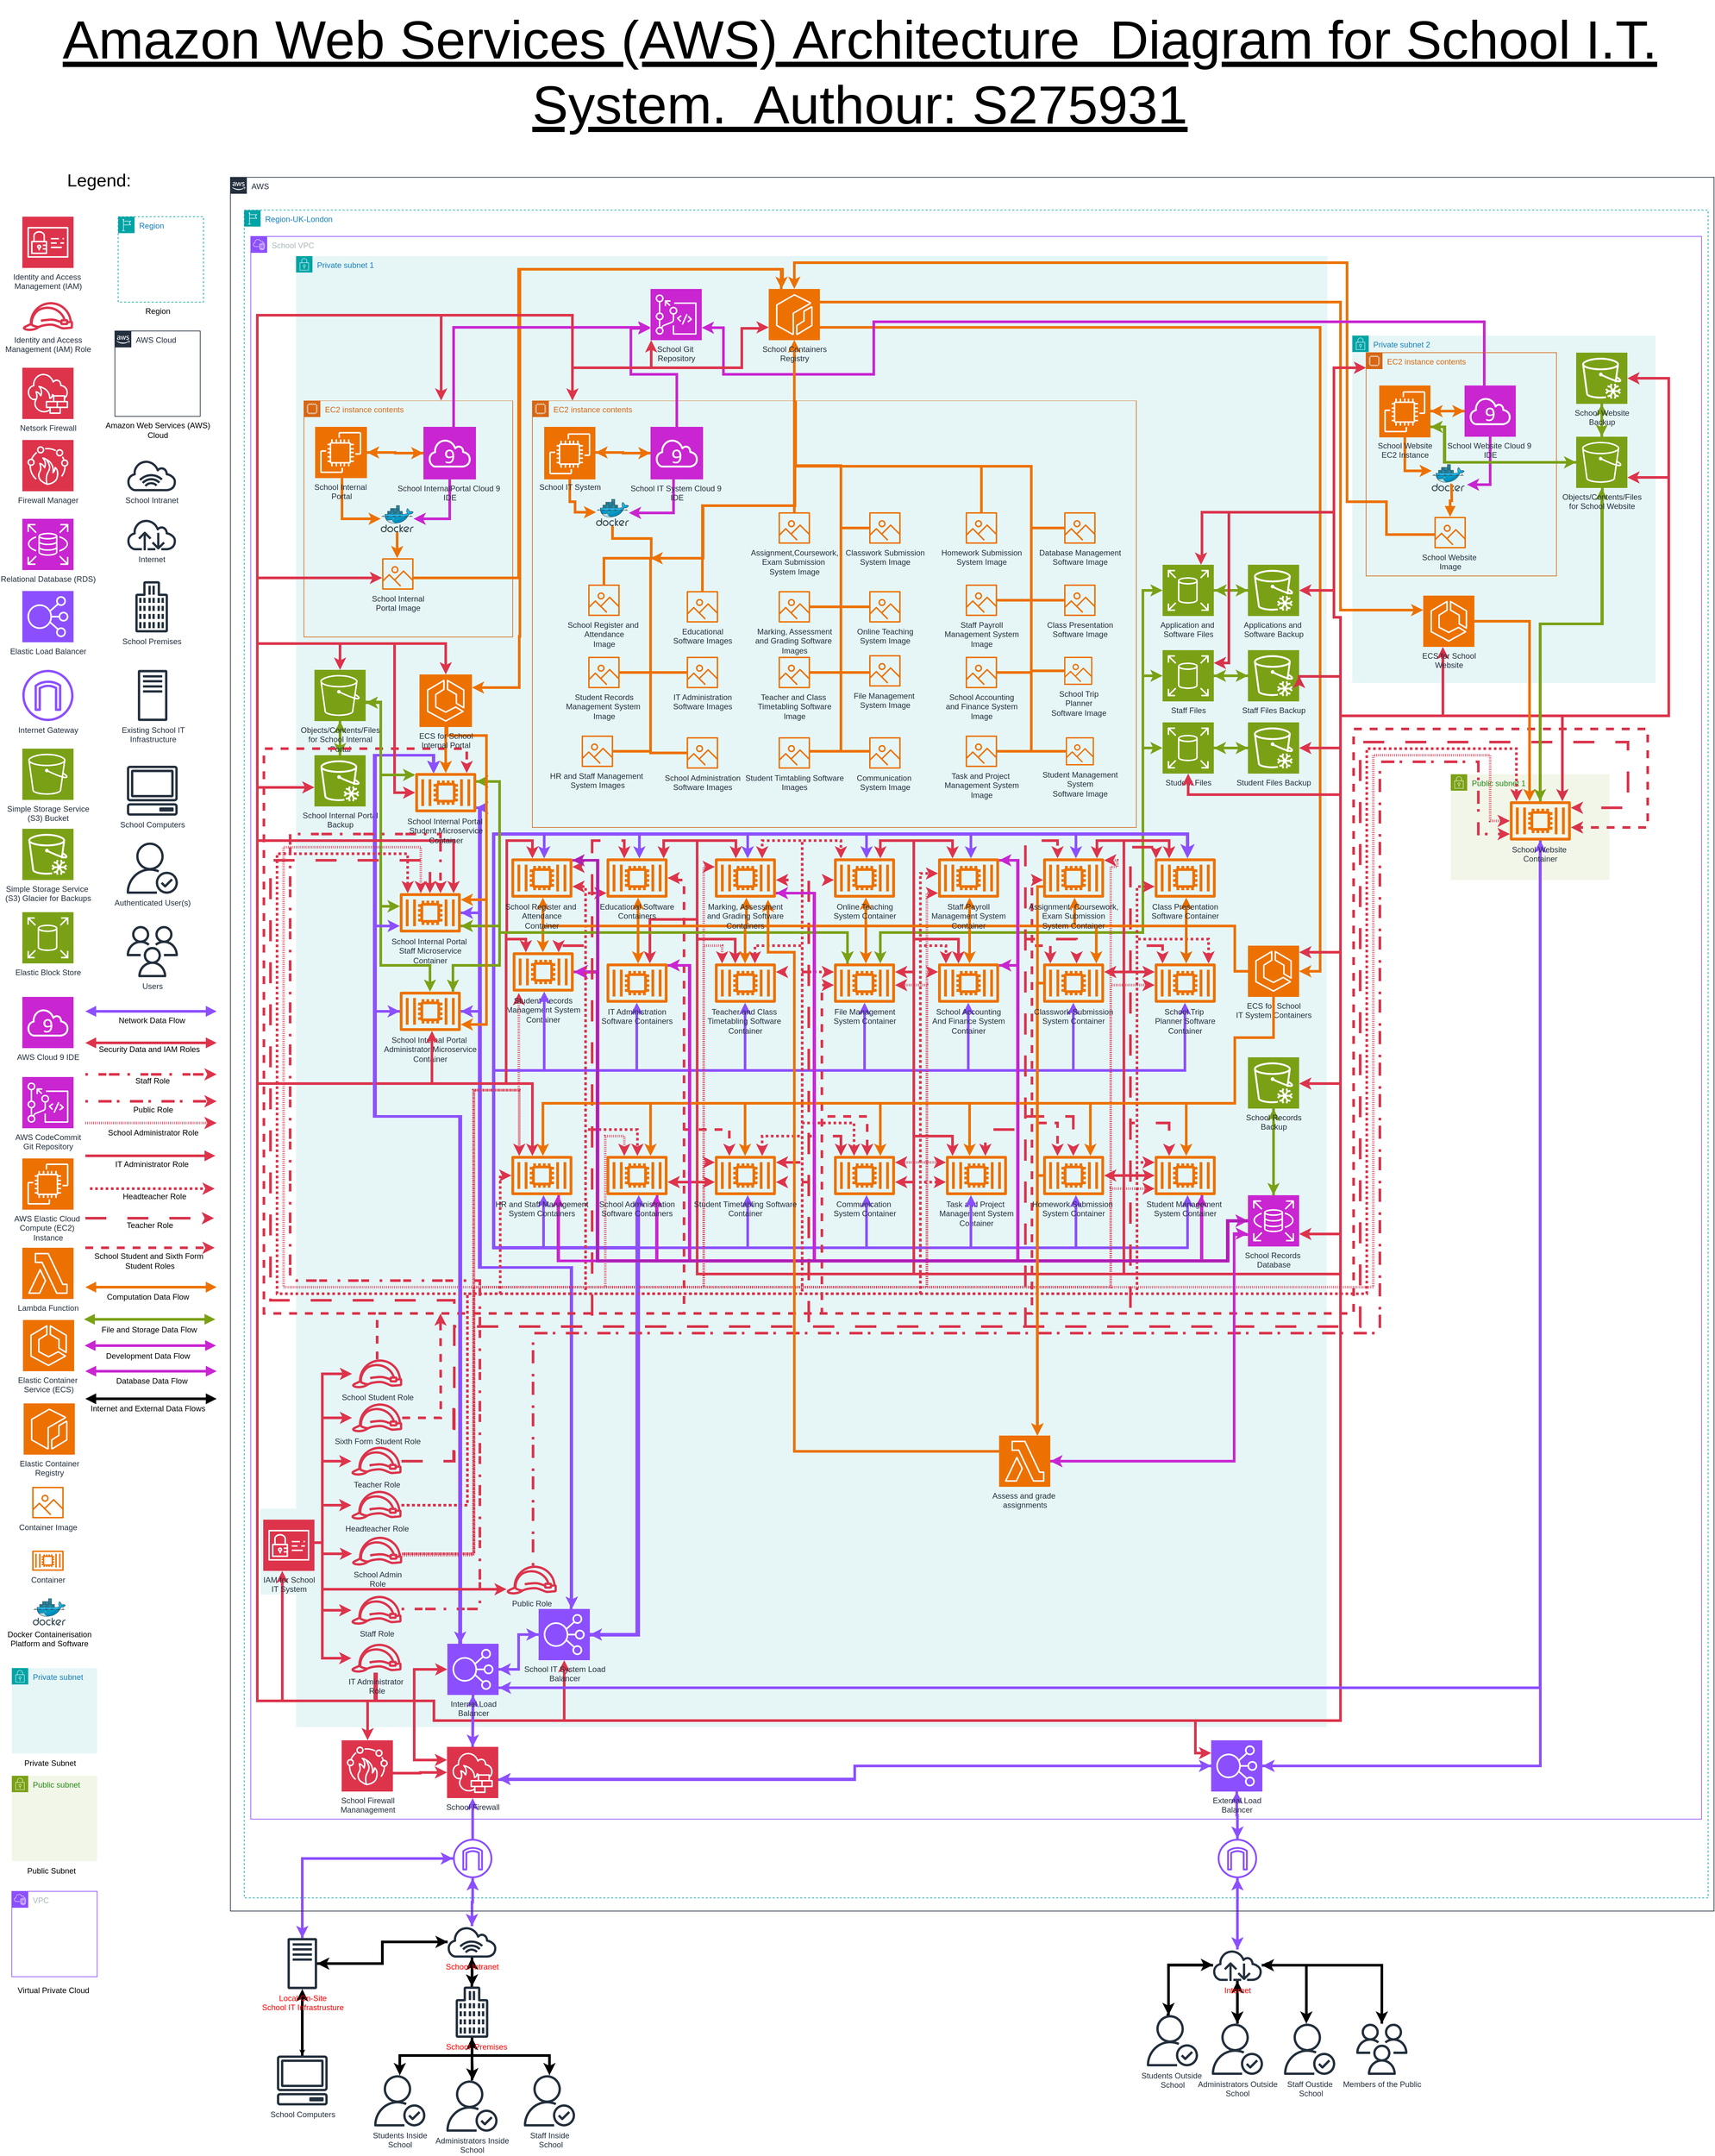 <mxfile version="24.6.4" type="device">
  <diagram name="Page-1" id="SC_PpxuW-hUlELh2ZFc2">
    <mxGraphModel dx="2048" dy="1992" grid="1" gridSize="10" guides="1" tooltips="1" connect="1" arrows="1" fold="1" page="1" pageScale="1" pageWidth="827" pageHeight="1169" math="0" shadow="0">
      <root>
        <mxCell id="0" />
        <mxCell id="1" parent="0" />
        <mxCell id="_8RYOJt2Ac-kMg0-mqRe-47" style="edgeStyle=orthogonalEdgeStyle;rounded=0;orthogonalLoop=1;jettySize=auto;html=1;strokeWidth=4;" parent="1" target="_8RYOJt2Ac-kMg0-mqRe-25" edge="1">
          <mxGeometry relative="1" as="geometry">
            <mxPoint x="1647" y="3058.5" as="sourcePoint" />
            <Array as="points">
              <mxPoint x="1650" y="3058" />
              <mxPoint x="1650" y="2982" />
            </Array>
          </mxGeometry>
        </mxCell>
        <mxCell id="_8RYOJt2Ac-kMg0-mqRe-9" value="Students Outside&amp;nbsp;&lt;div&gt;School&lt;/div&gt;" style="sketch=0;outlineConnect=0;fontColor=#232F3E;gradientColor=none;fillColor=#232F3D;strokeColor=none;dashed=0;verticalLabelPosition=bottom;verticalAlign=top;align=center;html=1;fontSize=12;fontStyle=0;aspect=fixed;pointerEvents=1;shape=mxgraph.aws4.authenticated_user;" parent="1" vertex="1">
          <mxGeometry x="1617" y="3058.5" width="78" height="78" as="geometry" />
        </mxCell>
        <mxCell id="_8RYOJt2Ac-kMg0-mqRe-10" value="Identity and Access&amp;nbsp;&lt;div&gt;Management (IAM)&lt;div&gt;&lt;br&gt;&lt;/div&gt;&lt;/div&gt;" style="sketch=0;points=[[0,0,0],[0.25,0,0],[0.5,0,0],[0.75,0,0],[1,0,0],[0,1,0],[0.25,1,0],[0.5,1,0],[0.75,1,0],[1,1,0],[0,0.25,0],[0,0.5,0],[0,0.75,0],[1,0.25,0],[1,0.5,0],[1,0.75,0]];outlineConnect=0;fontColor=#232F3E;fillColor=#DD344C;strokeColor=#ffffff;dashed=0;verticalLabelPosition=bottom;verticalAlign=top;align=center;html=1;fontSize=12;fontStyle=0;aspect=fixed;shape=mxgraph.aws4.resourceIcon;resIcon=mxgraph.aws4.identity_and_access_management;" parent="1" vertex="1">
          <mxGeometry x="-96" y="320" width="78" height="78" as="geometry" />
        </mxCell>
        <mxCell id="_8RYOJt2Ac-kMg0-mqRe-11" value="Firewall Manager" style="sketch=0;points=[[0,0,0],[0.25,0,0],[0.5,0,0],[0.75,0,0],[1,0,0],[0,1,0],[0.25,1,0],[0.5,1,0],[0.75,1,0],[1,1,0],[0,0.25,0],[0,0.5,0],[0,0.75,0],[1,0.25,0],[1,0.5,0],[1,0.75,0]];outlineConnect=0;fontColor=#232F3E;fillColor=#DD344C;strokeColor=#ffffff;dashed=0;verticalLabelPosition=bottom;verticalAlign=top;align=center;html=1;fontSize=12;fontStyle=0;aspect=fixed;shape=mxgraph.aws4.resourceIcon;resIcon=mxgraph.aws4.firewall_manager;" parent="1" vertex="1">
          <mxGeometry x="-96" y="660" width="78" height="78" as="geometry" />
        </mxCell>
        <mxCell id="_8RYOJt2Ac-kMg0-mqRe-12" value="Netsork Firewall" style="sketch=0;points=[[0,0,0],[0.25,0,0],[0.5,0,0],[0.75,0,0],[1,0,0],[0,1,0],[0.25,1,0],[0.5,1,0],[0.75,1,0],[1,1,0],[0,0.25,0],[0,0.5,0],[0,0.75,0],[1,0.25,0],[1,0.5,0],[1,0.75,0]];outlineConnect=0;fontColor=#232F3E;fillColor=#DD344C;strokeColor=#ffffff;dashed=0;verticalLabelPosition=bottom;verticalAlign=top;align=center;html=1;fontSize=12;fontStyle=0;aspect=fixed;shape=mxgraph.aws4.resourceIcon;resIcon=mxgraph.aws4.network_firewall;" parent="1" vertex="1">
          <mxGeometry x="-96" y="550" width="78" height="78" as="geometry" />
        </mxCell>
        <mxCell id="_8RYOJt2Ac-kMg0-mqRe-49" style="edgeStyle=orthogonalEdgeStyle;rounded=0;orthogonalLoop=1;jettySize=auto;html=1;" parent="1" source="_8RYOJt2Ac-kMg0-mqRe-20" target="_8RYOJt2Ac-kMg0-mqRe-25" edge="1">
          <mxGeometry relative="1" as="geometry">
            <Array as="points">
              <mxPoint x="1860" y="2982" />
            </Array>
          </mxGeometry>
        </mxCell>
        <mxCell id="_8RYOJt2Ac-kMg0-mqRe-20" value="Staff Oustide&lt;div&gt;&amp;nbsp;School&lt;/div&gt;" style="sketch=0;outlineConnect=0;fontColor=#232F3E;gradientColor=none;fillColor=#232F3D;strokeColor=none;dashed=0;verticalLabelPosition=bottom;verticalAlign=top;align=center;html=1;fontSize=12;fontStyle=0;aspect=fixed;pointerEvents=1;shape=mxgraph.aws4.authenticated_user;" parent="1" vertex="1">
          <mxGeometry x="1826" y="3071.5" width="78" height="78" as="geometry" />
        </mxCell>
        <mxCell id="_8RYOJt2Ac-kMg0-mqRe-48" style="edgeStyle=orthogonalEdgeStyle;rounded=0;orthogonalLoop=1;jettySize=auto;html=1;strokeWidth=4;" parent="1" source="_8RYOJt2Ac-kMg0-mqRe-21" target="_8RYOJt2Ac-kMg0-mqRe-25" edge="1">
          <mxGeometry relative="1" as="geometry" />
        </mxCell>
        <mxCell id="_8RYOJt2Ac-kMg0-mqRe-21" value="Administrators Outside&lt;div&gt;School&lt;/div&gt;" style="sketch=0;outlineConnect=0;fontColor=#232F3E;gradientColor=none;fillColor=#232F3D;strokeColor=none;dashed=0;verticalLabelPosition=bottom;verticalAlign=top;align=center;html=1;fontSize=12;fontStyle=0;aspect=fixed;pointerEvents=1;shape=mxgraph.aws4.authenticated_user;" parent="1" vertex="1">
          <mxGeometry x="1716" y="3071.5" width="78" height="78" as="geometry" />
        </mxCell>
        <mxCell id="_8RYOJt2Ac-kMg0-mqRe-104" style="edgeStyle=orthogonalEdgeStyle;rounded=0;orthogonalLoop=1;jettySize=auto;html=1;" parent="1" source="_8RYOJt2Ac-kMg0-mqRe-22" target="_8RYOJt2Ac-kMg0-mqRe-103" edge="1">
          <mxGeometry relative="1" as="geometry">
            <Array as="points">
              <mxPoint x="479" y="3120" />
              <mxPoint x="589" y="3120" />
            </Array>
          </mxGeometry>
        </mxCell>
        <mxCell id="_8RYOJt2Ac-kMg0-mqRe-22" value="Students Inside&lt;div&gt;School&lt;/div&gt;" style="sketch=0;outlineConnect=0;fontColor=#232F3E;gradientColor=none;fillColor=#232F3D;strokeColor=none;dashed=0;verticalLabelPosition=bottom;verticalAlign=top;align=center;html=1;fontSize=12;fontStyle=0;aspect=fixed;pointerEvents=1;shape=mxgraph.aws4.authenticated_user;" parent="1" vertex="1">
          <mxGeometry x="440" y="3150" width="78" height="78" as="geometry" />
        </mxCell>
        <mxCell id="_8RYOJt2Ac-kMg0-mqRe-105" style="edgeStyle=orthogonalEdgeStyle;rounded=0;orthogonalLoop=1;jettySize=auto;html=1;" parent="1" source="_8RYOJt2Ac-kMg0-mqRe-23" target="_8RYOJt2Ac-kMg0-mqRe-103" edge="1">
          <mxGeometry relative="1" as="geometry">
            <Array as="points">
              <mxPoint x="707" y="3120" />
              <mxPoint x="589" y="3120" />
            </Array>
          </mxGeometry>
        </mxCell>
        <mxCell id="_8RYOJt2Ac-kMg0-mqRe-23" value="Staff Inside&lt;div&gt;&amp;nbsp;School&lt;/div&gt;" style="sketch=0;outlineConnect=0;fontColor=#232F3E;gradientColor=none;fillColor=#232F3D;strokeColor=none;dashed=0;verticalLabelPosition=bottom;verticalAlign=top;align=center;html=1;fontSize=12;fontStyle=0;aspect=fixed;pointerEvents=1;shape=mxgraph.aws4.authenticated_user;" parent="1" vertex="1">
          <mxGeometry x="668" y="3150" width="78" height="78" as="geometry" />
        </mxCell>
        <mxCell id="_8RYOJt2Ac-kMg0-mqRe-106" style="edgeStyle=orthogonalEdgeStyle;rounded=0;orthogonalLoop=1;jettySize=auto;html=1;strokeWidth=4;" parent="1" source="_8RYOJt2Ac-kMg0-mqRe-24" target="_8RYOJt2Ac-kMg0-mqRe-103" edge="1">
          <mxGeometry relative="1" as="geometry" />
        </mxCell>
        <mxCell id="_8RYOJt2Ac-kMg0-mqRe-24" value="Administrators Inside&lt;div&gt;School&lt;/div&gt;" style="sketch=0;outlineConnect=0;fontColor=#232F3E;gradientColor=none;fillColor=#232F3D;strokeColor=none;dashed=0;verticalLabelPosition=bottom;verticalAlign=top;align=center;html=1;fontSize=12;fontStyle=0;aspect=fixed;pointerEvents=1;shape=mxgraph.aws4.authenticated_user;" parent="1" vertex="1">
          <mxGeometry x="550" y="3158" width="78" height="78" as="geometry" />
        </mxCell>
        <mxCell id="_8RYOJt2Ac-kMg0-mqRe-63" value="" style="edgeStyle=orthogonalEdgeStyle;rounded=0;orthogonalLoop=1;jettySize=auto;html=1;strokeWidth=4;" parent="1" edge="1">
          <mxGeometry relative="1" as="geometry">
            <mxPoint x="1754.9" y="3006.5" as="sourcePoint" />
            <mxPoint x="1754.9" y="3071.5" as="targetPoint" />
          </mxGeometry>
        </mxCell>
        <mxCell id="_8RYOJt2Ac-kMg0-mqRe-68" style="edgeStyle=orthogonalEdgeStyle;rounded=0;orthogonalLoop=1;jettySize=auto;html=1;strokeColor=#8c4fff;strokeWidth=4;" parent="1" source="_8RYOJt2Ac-kMg0-mqRe-25" target="_8RYOJt2Ac-kMg0-mqRe-33" edge="1">
          <mxGeometry relative="1" as="geometry" />
        </mxCell>
        <mxCell id="jfwB7ZF1k9czv7ONBCCa-17" style="edgeStyle=orthogonalEdgeStyle;rounded=0;orthogonalLoop=1;jettySize=auto;html=1;strokeWidth=4;" parent="1" edge="1">
          <mxGeometry relative="1" as="geometry">
            <Array as="points">
              <mxPoint x="1650" y="2982" />
            </Array>
            <mxPoint x="1717.922" y="2982.505" as="sourcePoint" />
            <mxPoint x="1650.01" y="3058.5" as="targetPoint" />
          </mxGeometry>
        </mxCell>
        <mxCell id="jfwB7ZF1k9czv7ONBCCa-18" style="edgeStyle=orthogonalEdgeStyle;rounded=0;orthogonalLoop=1;jettySize=auto;html=1;strokeWidth=4;" parent="1" source="_8RYOJt2Ac-kMg0-mqRe-25" target="_8RYOJt2Ac-kMg0-mqRe-20" edge="1">
          <mxGeometry relative="1" as="geometry">
            <Array as="points">
              <mxPoint x="1860" y="2982" />
            </Array>
          </mxGeometry>
        </mxCell>
        <mxCell id="jfwB7ZF1k9czv7ONBCCa-19" style="edgeStyle=orthogonalEdgeStyle;rounded=0;orthogonalLoop=1;jettySize=auto;html=1;strokeWidth=4;" parent="1" source="_8RYOJt2Ac-kMg0-mqRe-25" target="_8RYOJt2Ac-kMg0-mqRe-26" edge="1">
          <mxGeometry relative="1" as="geometry" />
        </mxCell>
        <mxCell id="_8RYOJt2Ac-kMg0-mqRe-25" value="&lt;font color=&quot;#ff0000&quot;&gt;Internet&lt;/font&gt;" style="sketch=0;outlineConnect=0;fontColor=#232F3E;gradientColor=none;fillColor=#232F3D;strokeColor=none;dashed=0;verticalLabelPosition=bottom;verticalAlign=top;align=center;html=1;fontSize=12;fontStyle=0;aspect=fixed;pointerEvents=1;shape=mxgraph.aws4.internet;" parent="1" vertex="1">
          <mxGeometry x="1716" y="2958.5" width="78" height="48" as="geometry" />
        </mxCell>
        <mxCell id="_8RYOJt2Ac-kMg0-mqRe-50" style="edgeStyle=orthogonalEdgeStyle;rounded=0;orthogonalLoop=1;jettySize=auto;html=1;strokeWidth=4;" parent="1" source="_8RYOJt2Ac-kMg0-mqRe-26" target="_8RYOJt2Ac-kMg0-mqRe-25" edge="1">
          <mxGeometry relative="1" as="geometry">
            <Array as="points">
              <mxPoint x="1975" y="2982.5" />
            </Array>
          </mxGeometry>
        </mxCell>
        <mxCell id="_8RYOJt2Ac-kMg0-mqRe-26" value="Members of the Public" style="sketch=0;outlineConnect=0;fontColor=#232F3E;gradientColor=none;fillColor=#232F3D;strokeColor=none;dashed=0;verticalLabelPosition=bottom;verticalAlign=top;align=center;html=1;fontSize=12;fontStyle=0;aspect=fixed;pointerEvents=1;shape=mxgraph.aws4.users;" parent="1" vertex="1">
          <mxGeometry x="1936" y="3071.5" width="78" height="78" as="geometry" />
        </mxCell>
        <mxCell id="_8RYOJt2Ac-kMg0-mqRe-43" style="edgeStyle=orthogonalEdgeStyle;rounded=0;orthogonalLoop=1;jettySize=auto;html=1;strokeWidth=4;strokeColor=#8c4fff;" parent="1" source="_8RYOJt2Ac-kMg0-mqRe-27" target="_8RYOJt2Ac-kMg0-mqRe-35" edge="1">
          <mxGeometry relative="1" as="geometry" />
        </mxCell>
        <mxCell id="jfwB7ZF1k9czv7ONBCCa-23" style="edgeStyle=orthogonalEdgeStyle;rounded=0;orthogonalLoop=1;jettySize=auto;html=1;strokeWidth=4;" parent="1" source="_8RYOJt2Ac-kMg0-mqRe-27" target="_8RYOJt2Ac-kMg0-mqRe-103" edge="1">
          <mxGeometry relative="1" as="geometry" />
        </mxCell>
        <mxCell id="jfwB7ZF1k9czv7ONBCCa-24" style="edgeStyle=orthogonalEdgeStyle;rounded=0;orthogonalLoop=1;jettySize=auto;html=1;strokeWidth=4;" parent="1" source="_8RYOJt2Ac-kMg0-mqRe-27" target="_8RYOJt2Ac-kMg0-mqRe-158" edge="1">
          <mxGeometry relative="1" as="geometry" />
        </mxCell>
        <mxCell id="_8RYOJt2Ac-kMg0-mqRe-29" value="Identity and Access&lt;div&gt;Management (IAM) Role&lt;/div&gt;" style="sketch=0;outlineConnect=0;fontColor=#232F3E;gradientColor=none;fillColor=#DD344C;strokeColor=none;dashed=0;verticalLabelPosition=bottom;verticalAlign=top;align=center;html=1;fontSize=12;fontStyle=0;aspect=fixed;pointerEvents=1;shape=mxgraph.aws4.role;" parent="1" vertex="1">
          <mxGeometry x="-96" y="450" width="78" height="44" as="geometry" />
        </mxCell>
        <mxCell id="_8RYOJt2Ac-kMg0-mqRe-30" value="Relational Database (RDS)" style="sketch=0;points=[[0,0,0],[0.25,0,0],[0.5,0,0],[0.75,0,0],[1,0,0],[0,1,0],[0.25,1,0],[0.5,1,0],[0.75,1,0],[1,1,0],[0,0.25,0],[0,0.5,0],[0,0.75,0],[1,0.25,0],[1,0.5,0],[1,0.75,0]];outlineConnect=0;fontColor=#232F3E;fillColor=#C925D1;strokeColor=#ffffff;dashed=0;verticalLabelPosition=bottom;verticalAlign=top;align=center;html=1;fontSize=12;fontStyle=0;aspect=fixed;shape=mxgraph.aws4.resourceIcon;resIcon=mxgraph.aws4.rds;" parent="1" vertex="1">
          <mxGeometry x="-96" y="780" width="78" height="78" as="geometry" />
        </mxCell>
        <mxCell id="_8RYOJt2Ac-kMg0-mqRe-156" style="edgeStyle=orthogonalEdgeStyle;rounded=0;orthogonalLoop=1;jettySize=auto;html=1;strokeWidth=4;" parent="1" edge="1">
          <mxGeometry relative="1" as="geometry">
            <mxPoint x="588.762" y="3015" as="sourcePoint" />
            <mxPoint x="588.7" y="2971" as="targetPoint" />
          </mxGeometry>
        </mxCell>
        <mxCell id="jfwB7ZF1k9czv7ONBCCa-20" style="edgeStyle=orthogonalEdgeStyle;rounded=0;orthogonalLoop=1;jettySize=auto;html=1;strokeWidth=4;" parent="1" source="_8RYOJt2Ac-kMg0-mqRe-103" target="_8RYOJt2Ac-kMg0-mqRe-24" edge="1">
          <mxGeometry relative="1" as="geometry">
            <Array as="points">
              <mxPoint x="589" y="3126" />
              <mxPoint x="590" y="3126" />
            </Array>
          </mxGeometry>
        </mxCell>
        <mxCell id="jfwB7ZF1k9czv7ONBCCa-21" style="edgeStyle=orthogonalEdgeStyle;rounded=0;orthogonalLoop=1;jettySize=auto;html=1;strokeWidth=4;" parent="1" source="_8RYOJt2Ac-kMg0-mqRe-103" target="_8RYOJt2Ac-kMg0-mqRe-23" edge="1">
          <mxGeometry relative="1" as="geometry">
            <Array as="points">
              <mxPoint x="589" y="3120" />
              <mxPoint x="707" y="3120" />
            </Array>
          </mxGeometry>
        </mxCell>
        <mxCell id="jfwB7ZF1k9czv7ONBCCa-22" style="edgeStyle=orthogonalEdgeStyle;rounded=0;orthogonalLoop=1;jettySize=auto;html=1;strokeWidth=4;" parent="1" source="_8RYOJt2Ac-kMg0-mqRe-103" target="_8RYOJt2Ac-kMg0-mqRe-22" edge="1">
          <mxGeometry relative="1" as="geometry">
            <Array as="points">
              <mxPoint x="589" y="3120" />
              <mxPoint x="479" y="3120" />
            </Array>
          </mxGeometry>
        </mxCell>
        <mxCell id="_8RYOJt2Ac-kMg0-mqRe-161" style="edgeStyle=orthogonalEdgeStyle;rounded=0;orthogonalLoop=1;jettySize=auto;html=1;strokeWidth=4;strokeColor=#8c4fff;" parent="1" source="_8RYOJt2Ac-kMg0-mqRe-158" target="_8RYOJt2Ac-kMg0-mqRe-35" edge="1">
          <mxGeometry relative="1" as="geometry">
            <Array as="points">
              <mxPoint x="330" y="2820" />
            </Array>
          </mxGeometry>
        </mxCell>
        <mxCell id="jfwB7ZF1k9czv7ONBCCa-25" style="edgeStyle=orthogonalEdgeStyle;rounded=0;orthogonalLoop=1;jettySize=auto;html=1;" parent="1" source="_8RYOJt2Ac-kMg0-mqRe-158" target="_8RYOJt2Ac-kMg0-mqRe-163" edge="1">
          <mxGeometry relative="1" as="geometry" />
        </mxCell>
        <mxCell id="nq3A75M1MeABXbB34jCq-43" style="edgeStyle=orthogonalEdgeStyle;rounded=0;orthogonalLoop=1;jettySize=auto;html=1;strokeWidth=4;" parent="1" source="_8RYOJt2Ac-kMg0-mqRe-158" target="_8RYOJt2Ac-kMg0-mqRe-27" edge="1">
          <mxGeometry relative="1" as="geometry" />
        </mxCell>
        <mxCell id="_8RYOJt2Ac-kMg0-mqRe-164" style="edgeStyle=orthogonalEdgeStyle;rounded=0;orthogonalLoop=1;jettySize=auto;html=1;strokeWidth=4;" parent="1" source="_8RYOJt2Ac-kMg0-mqRe-163" target="_8RYOJt2Ac-kMg0-mqRe-158" edge="1">
          <mxGeometry relative="1" as="geometry" />
        </mxCell>
        <mxCell id="_8RYOJt2Ac-kMg0-mqRe-163" value="School Computers" style="sketch=0;outlineConnect=0;fontColor=#232F3E;gradientColor=none;fillColor=#232F3D;strokeColor=none;dashed=0;verticalLabelPosition=bottom;verticalAlign=top;align=center;html=1;fontSize=12;fontStyle=0;aspect=fixed;pointerEvents=1;shape=mxgraph.aws4.client;" parent="1" vertex="1">
          <mxGeometry x="291.5" y="3120" width="78" height="76" as="geometry" />
        </mxCell>
        <mxCell id="jfwB7ZF1k9czv7ONBCCa-7" style="edgeStyle=orthogonalEdgeStyle;rounded=0;orthogonalLoop=1;jettySize=auto;html=1;strokeWidth=4;strokeColor=#8c4fff;" parent="1" source="_8RYOJt2Ac-kMg0-mqRe-35" target="_8RYOJt2Ac-kMg0-mqRe-27" edge="1">
          <mxGeometry relative="1" as="geometry" />
        </mxCell>
        <mxCell id="jfwB7ZF1k9czv7ONBCCa-8" style="edgeStyle=orthogonalEdgeStyle;rounded=0;orthogonalLoop=1;jettySize=auto;html=1;strokeColor=#8c4fff;strokeWidth=4;" parent="1" source="_8RYOJt2Ac-kMg0-mqRe-35" target="_8RYOJt2Ac-kMg0-mqRe-158" edge="1">
          <mxGeometry relative="1" as="geometry" />
        </mxCell>
        <mxCell id="jfwB7ZF1k9czv7ONBCCa-16" style="edgeStyle=orthogonalEdgeStyle;rounded=0;orthogonalLoop=1;jettySize=auto;html=1;strokeWidth=4;strokeColor=#8c4fff;" parent="1" source="_8RYOJt2Ac-kMg0-mqRe-33" target="_8RYOJt2Ac-kMg0-mqRe-25" edge="1">
          <mxGeometry relative="1" as="geometry" />
        </mxCell>
        <mxCell id="_8RYOJt2Ac-kMg0-mqRe-2" value="AWS" style="points=[[0,0],[0.25,0],[0.5,0],[0.75,0],[1,0],[1,0.25],[1,0.5],[1,0.75],[1,1],[0.75,1],[0.5,1],[0.25,1],[0,1],[0,0.75],[0,0.5],[0,0.25]];outlineConnect=0;gradientColor=none;html=1;whiteSpace=wrap;fontSize=12;fontStyle=0;container=1;pointerEvents=0;collapsible=0;recursiveResize=0;shape=mxgraph.aws4.group;grIcon=mxgraph.aws4.group_aws_cloud_alt;strokeColor=#232F3E;fillColor=none;verticalAlign=top;align=left;spacingLeft=30;fontColor=#232F3E;dashed=0;" parent="1" vertex="1">
          <mxGeometry x="221" y="260" width="2260" height="2640" as="geometry" />
        </mxCell>
        <mxCell id="_8RYOJt2Ac-kMg0-mqRe-4" value="Region-UK-London" style="points=[[0,0],[0.25,0],[0.5,0],[0.75,0],[1,0],[1,0.25],[1,0.5],[1,0.75],[1,1],[0.75,1],[0.5,1],[0.25,1],[0,1],[0,0.75],[0,0.5],[0,0.25]];outlineConnect=0;gradientColor=none;html=1;whiteSpace=wrap;fontSize=12;fontStyle=0;container=1;pointerEvents=0;collapsible=0;recursiveResize=0;shape=mxgraph.aws4.group;grIcon=mxgraph.aws4.group_region;strokeColor=#00A4A6;fillColor=none;verticalAlign=top;align=left;spacingLeft=30;fontColor=#147EBA;dashed=1;" parent="_8RYOJt2Ac-kMg0-mqRe-2" vertex="1">
          <mxGeometry x="21" y="50" width="2230" height="2570" as="geometry" />
        </mxCell>
        <mxCell id="_8RYOJt2Ac-kMg0-mqRe-5" value="Private subnet 1" style="points=[[0,0],[0.25,0],[0.5,0],[0.75,0],[1,0],[1,0.25],[1,0.5],[1,0.75],[1,1],[0.75,1],[0.5,1],[0.25,1],[0,1],[0,0.75],[0,0.5],[0,0.25]];outlineConnect=0;gradientColor=none;html=1;whiteSpace=wrap;fontSize=12;fontStyle=0;container=1;pointerEvents=0;collapsible=0;recursiveResize=0;shape=mxgraph.aws4.group;grIcon=mxgraph.aws4.group_security_group;grStroke=0;strokeColor=#00A4A6;fillColor=#E6F6F7;verticalAlign=top;align=left;spacingLeft=30;fontColor=#147EBA;dashed=0;" parent="_8RYOJt2Ac-kMg0-mqRe-4" vertex="1">
          <mxGeometry x="79" y="260" width="1570" height="2050" as="geometry" />
        </mxCell>
        <mxCell id="_8RYOJt2Ac-kMg0-mqRe-54" value="EC2 instance contents" style="points=[[0,0],[0.25,0],[0.5,0],[0.75,0],[1,0],[1,0.25],[1,0.5],[1,0.75],[1,1],[0.75,1],[0.5,1],[0.25,1],[0,1],[0,0.75],[0,0.5],[0,0.25]];outlineConnect=0;gradientColor=none;html=1;whiteSpace=wrap;fontSize=12;fontStyle=0;container=1;pointerEvents=0;collapsible=0;recursiveResize=0;shape=mxgraph.aws4.group;grIcon=mxgraph.aws4.group_ec2_instance_contents;strokeColor=#D86613;fillColor=none;verticalAlign=top;align=left;spacingLeft=30;fontColor=#D86613;dashed=0;" parent="_8RYOJt2Ac-kMg0-mqRe-5" vertex="1">
          <mxGeometry x="12" y="30" width="318" height="360" as="geometry" />
        </mxCell>
        <mxCell id="_8RYOJt2Ac-kMg0-mqRe-174" style="edgeStyle=orthogonalEdgeStyle;rounded=0;orthogonalLoop=1;jettySize=auto;html=1;strokeWidth=4;strokeColor=#ed7100;" parent="_8RYOJt2Ac-kMg0-mqRe-54" source="_8RYOJt2Ac-kMg0-mqRe-85" target="_8RYOJt2Ac-kMg0-mqRe-171" edge="1">
          <mxGeometry relative="1" as="geometry">
            <Array as="points">
              <mxPoint x="58" y="180" />
            </Array>
          </mxGeometry>
        </mxCell>
        <mxCell id="_8RYOJt2Ac-kMg0-mqRe-85" value="School Internal&amp;nbsp;&lt;div&gt;Portal&lt;/div&gt;" style="sketch=0;points=[[0,0,0],[0.25,0,0],[0.5,0,0],[0.75,0,0],[1,0,0],[0,1,0],[0.25,1,0],[0.5,1,0],[0.75,1,0],[1,1,0],[0,0.25,0],[0,0.5,0],[0,0.75,0],[1,0.25,0],[1,0.5,0],[1,0.75,0]];outlineConnect=0;fontColor=#232F3E;fillColor=#ED7100;strokeColor=#ffffff;dashed=0;verticalLabelPosition=bottom;verticalAlign=top;align=center;html=1;fontSize=12;fontStyle=0;aspect=fixed;shape=mxgraph.aws4.resourceIcon;resIcon=mxgraph.aws4.compute;" parent="_8RYOJt2Ac-kMg0-mqRe-54" vertex="1">
          <mxGeometry x="18" y="40" width="78" height="78" as="geometry" />
        </mxCell>
        <mxCell id="_8RYOJt2Ac-kMg0-mqRe-170" style="edgeStyle=orthogonalEdgeStyle;rounded=0;orthogonalLoop=1;jettySize=auto;html=1;strokeWidth=4;strokeColor=#ed7100;" parent="_8RYOJt2Ac-kMg0-mqRe-54" source="_8RYOJt2Ac-kMg0-mqRe-166" target="_8RYOJt2Ac-kMg0-mqRe-85" edge="1">
          <mxGeometry relative="1" as="geometry" />
        </mxCell>
        <mxCell id="_8RYOJt2Ac-kMg0-mqRe-175" style="edgeStyle=orthogonalEdgeStyle;rounded=0;orthogonalLoop=1;jettySize=auto;html=1;strokeWidth=4;strokeColor=#c925d1;" parent="_8RYOJt2Ac-kMg0-mqRe-54" source="_8RYOJt2Ac-kMg0-mqRe-166" target="_8RYOJt2Ac-kMg0-mqRe-171" edge="1">
          <mxGeometry relative="1" as="geometry">
            <Array as="points">
              <mxPoint x="222" y="180" />
            </Array>
          </mxGeometry>
        </mxCell>
        <mxCell id="_8RYOJt2Ac-kMg0-mqRe-166" value="School InternalPortal Cloud 9&amp;nbsp;&lt;div&gt;IDE&lt;/div&gt;" style="sketch=0;points=[[0,0,0],[0.25,0,0],[0.5,0,0],[0.75,0,0],[1,0,0],[0,1,0],[0.25,1,0],[0.5,1,0],[0.75,1,0],[1,1,0],[0,0.25,0],[0,0.5,0],[0,0.75,0],[1,0.25,0],[1,0.5,0],[1,0.75,0]];outlineConnect=0;fontColor=#232F3E;fillColor=#C925D1;strokeColor=#ffffff;dashed=0;verticalLabelPosition=bottom;verticalAlign=top;align=center;html=1;fontSize=12;fontStyle=0;aspect=fixed;shape=mxgraph.aws4.resourceIcon;resIcon=mxgraph.aws4.cloud9;" parent="_8RYOJt2Ac-kMg0-mqRe-54" vertex="1">
          <mxGeometry x="182" y="40" width="80" height="80" as="geometry" />
        </mxCell>
        <mxCell id="_8RYOJt2Ac-kMg0-mqRe-169" style="edgeStyle=orthogonalEdgeStyle;rounded=0;orthogonalLoop=1;jettySize=auto;html=1;entryX=0;entryY=0.5;entryDx=0;entryDy=0;entryPerimeter=0;strokeWidth=4;strokeColor=#ed7100;" parent="_8RYOJt2Ac-kMg0-mqRe-54" source="_8RYOJt2Ac-kMg0-mqRe-85" target="_8RYOJt2Ac-kMg0-mqRe-166" edge="1">
          <mxGeometry relative="1" as="geometry" />
        </mxCell>
        <mxCell id="_8RYOJt2Ac-kMg0-mqRe-176" style="edgeStyle=orthogonalEdgeStyle;rounded=0;orthogonalLoop=1;jettySize=auto;html=1;strokeWidth=4;strokeColor=#ed7100;" parent="_8RYOJt2Ac-kMg0-mqRe-54" source="_8RYOJt2Ac-kMg0-mqRe-171" target="_8RYOJt2Ac-kMg0-mqRe-172" edge="1">
          <mxGeometry relative="1" as="geometry">
            <Array as="points">
              <mxPoint x="142" y="230" />
              <mxPoint x="142" y="230" />
            </Array>
          </mxGeometry>
        </mxCell>
        <mxCell id="_8RYOJt2Ac-kMg0-mqRe-171" value="" style="image;sketch=0;aspect=fixed;html=1;points=[];align=center;fontSize=12;image=img/lib/mscae/Docker.svg;" parent="_8RYOJt2Ac-kMg0-mqRe-54" vertex="1">
          <mxGeometry x="117" y="159.5" width="50" height="41" as="geometry" />
        </mxCell>
        <mxCell id="_8RYOJt2Ac-kMg0-mqRe-172" value="School Internal&lt;div&gt;Portal Image&lt;/div&gt;" style="sketch=0;outlineConnect=0;fontColor=#232F3E;gradientColor=none;fillColor=#ED7100;strokeColor=none;dashed=0;verticalLabelPosition=bottom;verticalAlign=top;align=center;html=1;fontSize=12;fontStyle=0;aspect=fixed;pointerEvents=1;shape=mxgraph.aws4.container_registry_image;" parent="_8RYOJt2Ac-kMg0-mqRe-54" vertex="1">
          <mxGeometry x="119" y="240" width="48" height="48" as="geometry" />
        </mxCell>
        <mxCell id="_8RYOJt2Ac-kMg0-mqRe-154" value="EC2 instance contents" style="points=[[0,0],[0.25,0],[0.5,0],[0.75,0],[1,0],[1,0.25],[1,0.5],[1,0.75],[1,1],[0.75,1],[0.5,1],[0.25,1],[0,1],[0,0.75],[0,0.5],[0,0.25]];outlineConnect=0;gradientColor=none;html=1;whiteSpace=wrap;fontSize=12;fontStyle=0;container=1;pointerEvents=0;collapsible=0;recursiveResize=0;shape=mxgraph.aws4.group;grIcon=mxgraph.aws4.group_ec2_instance_contents;strokeColor=#d86613;fillColor=none;verticalAlign=top;align=left;spacingLeft=30;fontColor=#D86613;dashed=0;" parent="_8RYOJt2Ac-kMg0-mqRe-5" vertex="1">
          <mxGeometry x="360" y="30" width="920" height="650" as="geometry" />
        </mxCell>
        <mxCell id="_8RYOJt2Ac-kMg0-mqRe-198" style="edgeStyle=orthogonalEdgeStyle;rounded=0;orthogonalLoop=1;jettySize=auto;html=1;strokeWidth=4;strokeColor=#ed7100;" parent="_8RYOJt2Ac-kMg0-mqRe-154" source="_8RYOJt2Ac-kMg0-mqRe-155" target="_8RYOJt2Ac-kMg0-mqRe-197" edge="1">
          <mxGeometry relative="1" as="geometry">
            <Array as="points">
              <mxPoint x="57" y="154" />
              <mxPoint x="65" y="154" />
              <mxPoint x="65" y="170" />
            </Array>
          </mxGeometry>
        </mxCell>
        <mxCell id="_8RYOJt2Ac-kMg0-mqRe-155" value="School IT System" style="sketch=0;points=[[0,0,0],[0.25,0,0],[0.5,0,0],[0.75,0,0],[1,0,0],[0,1,0],[0.25,1,0],[0.5,1,0],[0.75,1,0],[1,1,0],[0,0.25,0],[0,0.5,0],[0,0.75,0],[1,0.25,0],[1,0.5,0],[1,0.75,0]];outlineConnect=0;fontColor=#232F3E;fillColor=#ED7100;strokeColor=#ffffff;dashed=0;verticalLabelPosition=bottom;verticalAlign=top;align=center;html=1;fontSize=12;fontStyle=0;aspect=fixed;shape=mxgraph.aws4.resourceIcon;resIcon=mxgraph.aws4.compute;" parent="_8RYOJt2Ac-kMg0-mqRe-154" vertex="1">
          <mxGeometry x="18" y="40" width="78" height="78" as="geometry" />
        </mxCell>
        <mxCell id="_8RYOJt2Ac-kMg0-mqRe-194" style="edgeStyle=orthogonalEdgeStyle;rounded=0;orthogonalLoop=1;jettySize=auto;html=1;strokeWidth=4;strokeColor=#ed7100;" parent="_8RYOJt2Ac-kMg0-mqRe-154" source="_8RYOJt2Ac-kMg0-mqRe-192" target="_8RYOJt2Ac-kMg0-mqRe-155" edge="1">
          <mxGeometry relative="1" as="geometry" />
        </mxCell>
        <mxCell id="_8RYOJt2Ac-kMg0-mqRe-199" style="edgeStyle=orthogonalEdgeStyle;rounded=0;orthogonalLoop=1;jettySize=auto;html=1;strokeWidth=4;strokeColor=#c925d1;" parent="_8RYOJt2Ac-kMg0-mqRe-154" source="_8RYOJt2Ac-kMg0-mqRe-192" target="_8RYOJt2Ac-kMg0-mqRe-197" edge="1">
          <mxGeometry relative="1" as="geometry">
            <Array as="points">
              <mxPoint x="215" y="171" />
            </Array>
          </mxGeometry>
        </mxCell>
        <mxCell id="_8RYOJt2Ac-kMg0-mqRe-192" value="School IT System Cloud 9&amp;nbsp;&lt;div&gt;IDE&lt;/div&gt;" style="sketch=0;points=[[0,0,0],[0.25,0,0],[0.5,0,0],[0.75,0,0],[1,0,0],[0,1,0],[0.25,1,0],[0.5,1,0],[0.75,1,0],[1,1,0],[0,0.25,0],[0,0.5,0],[0,0.75,0],[1,0.25,0],[1,0.5,0],[1,0.75,0]];outlineConnect=0;fontColor=#232F3E;fillColor=#C925D1;strokeColor=#ffffff;dashed=0;verticalLabelPosition=bottom;verticalAlign=top;align=center;html=1;fontSize=12;fontStyle=0;aspect=fixed;shape=mxgraph.aws4.resourceIcon;resIcon=mxgraph.aws4.cloud9;" parent="_8RYOJt2Ac-kMg0-mqRe-154" vertex="1">
          <mxGeometry x="180" y="40" width="80" height="80" as="geometry" />
        </mxCell>
        <mxCell id="_8RYOJt2Ac-kMg0-mqRe-193" style="edgeStyle=orthogonalEdgeStyle;rounded=0;orthogonalLoop=1;jettySize=auto;html=1;entryX=0;entryY=0.5;entryDx=0;entryDy=0;entryPerimeter=0;strokeWidth=4;strokeColor=#ed7100;" parent="_8RYOJt2Ac-kMg0-mqRe-154" source="_8RYOJt2Ac-kMg0-mqRe-155" target="_8RYOJt2Ac-kMg0-mqRe-192" edge="1">
          <mxGeometry relative="1" as="geometry" />
        </mxCell>
        <mxCell id="Evcp1QZWCoy23nKq0cRZ-6" style="edgeStyle=orthogonalEdgeStyle;rounded=0;orthogonalLoop=1;jettySize=auto;html=1;strokeWidth=4;strokeColor=#ed7100;" parent="_8RYOJt2Ac-kMg0-mqRe-154" source="_8RYOJt2Ac-kMg0-mqRe-197" edge="1">
          <mxGeometry relative="1" as="geometry">
            <mxPoint x="180" y="240" as="targetPoint" />
            <Array as="points">
              <mxPoint x="122" y="210" />
              <mxPoint x="181" y="210" />
            </Array>
          </mxGeometry>
        </mxCell>
        <mxCell id="_8RYOJt2Ac-kMg0-mqRe-197" value="" style="image;sketch=0;aspect=fixed;html=1;points=[];align=center;fontSize=12;image=img/lib/mscae/Docker.svg;" parent="_8RYOJt2Ac-kMg0-mqRe-154" vertex="1">
          <mxGeometry x="97" y="150" width="50" height="41" as="geometry" />
        </mxCell>
        <mxCell id="_8RYOJt2Ac-kMg0-mqRe-258" style="edgeStyle=orthogonalEdgeStyle;rounded=0;orthogonalLoop=1;jettySize=auto;html=1;strokeWidth=4;strokeColor=#ed7100;" parent="_8RYOJt2Ac-kMg0-mqRe-154" source="_8RYOJt2Ac-kMg0-mqRe-200" edge="1">
          <mxGeometry relative="1" as="geometry">
            <mxPoint x="400" y="-90" as="targetPoint" />
            <Array as="points">
              <mxPoint x="109" y="240" />
              <mxPoint x="260" y="240" />
              <mxPoint x="260" y="160" />
              <mxPoint x="400" y="160" />
            </Array>
          </mxGeometry>
        </mxCell>
        <mxCell id="_8RYOJt2Ac-kMg0-mqRe-200" value="School Register and&amp;nbsp;&lt;div&gt;Attendance&lt;div&gt;Image&lt;/div&gt;&lt;/div&gt;" style="sketch=0;outlineConnect=0;fontColor=#232F3E;gradientColor=none;fillColor=#ED7100;strokeColor=none;dashed=0;verticalLabelPosition=bottom;verticalAlign=top;align=center;html=1;fontSize=12;fontStyle=0;aspect=fixed;pointerEvents=1;shape=mxgraph.aws4.container_registry_image;" parent="_8RYOJt2Ac-kMg0-mqRe-154" vertex="1">
          <mxGeometry x="85" y="280" width="48" height="48" as="geometry" />
        </mxCell>
        <mxCell id="_8RYOJt2Ac-kMg0-mqRe-201" value="Student Records&lt;div&gt;Management System&amp;nbsp;&lt;/div&gt;&lt;div&gt;Image&lt;/div&gt;" style="sketch=0;outlineConnect=0;fontColor=#232F3E;gradientColor=none;fillColor=#ED7100;strokeColor=none;dashed=0;verticalLabelPosition=bottom;verticalAlign=top;align=center;html=1;fontSize=12;fontStyle=0;aspect=fixed;pointerEvents=1;shape=mxgraph.aws4.container_registry_image;" parent="_8RYOJt2Ac-kMg0-mqRe-154" vertex="1">
          <mxGeometry x="85" y="390" width="48" height="48" as="geometry" />
        </mxCell>
        <mxCell id="_8RYOJt2Ac-kMg0-mqRe-257" style="edgeStyle=orthogonalEdgeStyle;rounded=0;orthogonalLoop=1;jettySize=auto;html=1;strokeWidth=4;strokeColor=#ed7100;" parent="_8RYOJt2Ac-kMg0-mqRe-154" source="_8RYOJt2Ac-kMg0-mqRe-202" edge="1">
          <mxGeometry relative="1" as="geometry">
            <mxPoint x="400" y="-90" as="targetPoint" />
            <Array as="points">
              <mxPoint x="259" y="160" />
              <mxPoint x="400" y="160" />
            </Array>
          </mxGeometry>
        </mxCell>
        <mxCell id="_8RYOJt2Ac-kMg0-mqRe-202" value="Educational&lt;div&gt;Software Images&lt;/div&gt;" style="sketch=0;outlineConnect=0;fontColor=#232F3E;gradientColor=none;fillColor=#ED7100;strokeColor=none;dashed=0;verticalLabelPosition=bottom;verticalAlign=top;align=center;html=1;fontSize=12;fontStyle=0;aspect=fixed;pointerEvents=1;shape=mxgraph.aws4.container_registry_image;" parent="_8RYOJt2Ac-kMg0-mqRe-154" vertex="1">
          <mxGeometry x="235" y="290" width="48" height="48" as="geometry" />
        </mxCell>
        <mxCell id="_8RYOJt2Ac-kMg0-mqRe-203" value="IT Administration&lt;div&gt;Software Images&lt;/div&gt;" style="sketch=0;outlineConnect=0;fontColor=#232F3E;gradientColor=none;fillColor=#ED7100;strokeColor=none;dashed=0;verticalLabelPosition=bottom;verticalAlign=top;align=center;html=1;fontSize=12;fontStyle=0;aspect=fixed;pointerEvents=1;shape=mxgraph.aws4.container_registry_image;" parent="_8RYOJt2Ac-kMg0-mqRe-154" vertex="1">
          <mxGeometry x="235" y="390" width="48" height="48" as="geometry" />
        </mxCell>
        <mxCell id="_8RYOJt2Ac-kMg0-mqRe-205" value="HR and Staff Management&amp;nbsp;&lt;div&gt;System Images&lt;/div&gt;" style="sketch=0;outlineConnect=0;fontColor=#232F3E;gradientColor=none;fillColor=#ED7100;strokeColor=none;dashed=0;verticalLabelPosition=bottom;verticalAlign=top;align=center;html=1;fontSize=12;fontStyle=0;aspect=fixed;pointerEvents=1;shape=mxgraph.aws4.container_registry_image;" parent="_8RYOJt2Ac-kMg0-mqRe-154" vertex="1">
          <mxGeometry x="75" y="510" width="48" height="48" as="geometry" />
        </mxCell>
        <mxCell id="_8RYOJt2Ac-kMg0-mqRe-206" value="School Administration&lt;div&gt;Software Images&lt;/div&gt;" style="sketch=0;outlineConnect=0;fontColor=#232F3E;gradientColor=none;fillColor=#ED7100;strokeColor=none;dashed=0;verticalLabelPosition=bottom;verticalAlign=top;align=center;html=1;fontSize=12;fontStyle=0;aspect=fixed;pointerEvents=1;shape=mxgraph.aws4.container_registry_image;" parent="_8RYOJt2Ac-kMg0-mqRe-154" vertex="1">
          <mxGeometry x="235" y="512.5" width="48" height="48" as="geometry" />
        </mxCell>
        <mxCell id="_8RYOJt2Ac-kMg0-mqRe-207" value="Marking, Assessment&lt;div&gt;and Grading Software&amp;nbsp;&lt;/div&gt;&lt;div&gt;Images&lt;/div&gt;" style="sketch=0;outlineConnect=0;fontColor=#232F3E;gradientColor=none;fillColor=#ED7100;strokeColor=none;dashed=0;verticalLabelPosition=bottom;verticalAlign=top;align=center;html=1;fontSize=12;fontStyle=0;aspect=fixed;pointerEvents=1;shape=mxgraph.aws4.container_registry_image;" parent="_8RYOJt2Ac-kMg0-mqRe-154" vertex="1">
          <mxGeometry x="375" y="290" width="48" height="48" as="geometry" />
        </mxCell>
        <mxCell id="_8RYOJt2Ac-kMg0-mqRe-270" style="edgeStyle=orthogonalEdgeStyle;rounded=0;orthogonalLoop=1;jettySize=auto;html=1;strokeWidth=4;strokeColor=#ed7100;" parent="_8RYOJt2Ac-kMg0-mqRe-154" source="_8RYOJt2Ac-kMg0-mqRe-208" edge="1">
          <mxGeometry relative="1" as="geometry">
            <mxPoint x="399" y="-90" as="targetPoint" />
            <Array as="points">
              <mxPoint x="470" y="414" />
              <mxPoint x="470" y="100" />
              <mxPoint x="399" y="100" />
            </Array>
          </mxGeometry>
        </mxCell>
        <mxCell id="_8RYOJt2Ac-kMg0-mqRe-208" value="Teacher and Class&amp;nbsp;&lt;div&gt;Timetabling Software&lt;/div&gt;&lt;div&gt;Image&lt;/div&gt;" style="sketch=0;outlineConnect=0;fontColor=#232F3E;gradientColor=none;fillColor=#ED7100;strokeColor=none;dashed=0;verticalLabelPosition=bottom;verticalAlign=top;align=center;html=1;fontSize=12;fontStyle=0;aspect=fixed;pointerEvents=1;shape=mxgraph.aws4.container_registry_image;" parent="_8RYOJt2Ac-kMg0-mqRe-154" vertex="1">
          <mxGeometry x="375" y="390" width="48" height="48" as="geometry" />
        </mxCell>
        <mxCell id="_8RYOJt2Ac-kMg0-mqRe-271" style="edgeStyle=orthogonalEdgeStyle;rounded=0;orthogonalLoop=1;jettySize=auto;html=1;strokeWidth=4;strokeColor=#ed7100;" parent="_8RYOJt2Ac-kMg0-mqRe-154" source="_8RYOJt2Ac-kMg0-mqRe-209" edge="1">
          <mxGeometry relative="1" as="geometry">
            <mxPoint x="400" y="-80" as="targetPoint" />
            <Array as="points">
              <mxPoint x="470" y="534" />
              <mxPoint x="470" y="100" />
              <mxPoint x="400" y="100" />
            </Array>
          </mxGeometry>
        </mxCell>
        <mxCell id="_8RYOJt2Ac-kMg0-mqRe-209" value="Student Timtabling Software&lt;div&gt;Images&lt;/div&gt;" style="sketch=0;outlineConnect=0;fontColor=#232F3E;gradientColor=none;fillColor=#ED7100;strokeColor=none;dashed=0;verticalLabelPosition=bottom;verticalAlign=top;align=center;html=1;fontSize=12;fontStyle=0;aspect=fixed;pointerEvents=1;shape=mxgraph.aws4.container_registry_image;" parent="_8RYOJt2Ac-kMg0-mqRe-154" vertex="1">
          <mxGeometry x="375" y="512.5" width="48" height="48" as="geometry" />
        </mxCell>
        <mxCell id="_8RYOJt2Ac-kMg0-mqRe-273" style="edgeStyle=orthogonalEdgeStyle;rounded=0;orthogonalLoop=1;jettySize=auto;html=1;strokeWidth=4;strokeColor=#ed7100;" parent="_8RYOJt2Ac-kMg0-mqRe-154" source="_8RYOJt2Ac-kMg0-mqRe-211" edge="1">
          <mxGeometry relative="1" as="geometry">
            <mxPoint x="400" y="-90" as="targetPoint" />
            <Array as="points">
              <mxPoint x="470" y="314" />
              <mxPoint x="470" y="100" />
              <mxPoint x="401" y="100" />
              <mxPoint x="401" y="-80" />
              <mxPoint x="400" y="-80" />
            </Array>
          </mxGeometry>
        </mxCell>
        <mxCell id="_8RYOJt2Ac-kMg0-mqRe-211" value="Online Teaching&lt;div&gt;System Image&lt;/div&gt;" style="sketch=0;outlineConnect=0;fontColor=#232F3E;gradientColor=none;fillColor=#ED7100;strokeColor=none;dashed=0;verticalLabelPosition=bottom;verticalAlign=top;align=center;html=1;fontSize=12;fontStyle=0;aspect=fixed;pointerEvents=1;shape=mxgraph.aws4.container_registry_image;" parent="_8RYOJt2Ac-kMg0-mqRe-154" vertex="1">
          <mxGeometry x="513" y="290" width="48" height="48" as="geometry" />
        </mxCell>
        <mxCell id="_8RYOJt2Ac-kMg0-mqRe-212" value="File Management&amp;nbsp;&lt;div&gt;System Image&lt;/div&gt;" style="sketch=0;outlineConnect=0;fontColor=#232F3E;gradientColor=none;fillColor=#ED7100;strokeColor=none;dashed=0;verticalLabelPosition=bottom;verticalAlign=top;align=center;html=1;fontSize=12;fontStyle=0;aspect=fixed;pointerEvents=1;shape=mxgraph.aws4.container_registry_image;" parent="_8RYOJt2Ac-kMg0-mqRe-154" vertex="1">
          <mxGeometry x="513" y="387.5" width="48" height="48" as="geometry" />
        </mxCell>
        <mxCell id="_8RYOJt2Ac-kMg0-mqRe-213" value="Communication&amp;nbsp;&lt;div&gt;System Image&lt;/div&gt;" style="sketch=0;outlineConnect=0;fontColor=#232F3E;gradientColor=none;fillColor=#ED7100;strokeColor=none;dashed=0;verticalLabelPosition=bottom;verticalAlign=top;align=center;html=1;fontSize=12;fontStyle=0;aspect=fixed;pointerEvents=1;shape=mxgraph.aws4.container_registry_image;" parent="_8RYOJt2Ac-kMg0-mqRe-154" vertex="1">
          <mxGeometry x="513" y="512.5" width="48" height="48" as="geometry" />
        </mxCell>
        <mxCell id="_8RYOJt2Ac-kMg0-mqRe-214" value="Staff Payroll&lt;div&gt;Management System&lt;/div&gt;&lt;div&gt;Image&lt;/div&gt;" style="sketch=0;outlineConnect=0;fontColor=#232F3E;gradientColor=none;fillColor=#ED7100;strokeColor=none;dashed=0;verticalLabelPosition=bottom;verticalAlign=top;align=center;html=1;fontSize=12;fontStyle=0;aspect=fixed;pointerEvents=1;shape=mxgraph.aws4.container_registry_image;" parent="_8RYOJt2Ac-kMg0-mqRe-154" vertex="1">
          <mxGeometry x="660" y="280" width="48" height="48" as="geometry" />
        </mxCell>
        <mxCell id="_8RYOJt2Ac-kMg0-mqRe-215" value="School Accounting&lt;div&gt;and Finance System&lt;/div&gt;&lt;div&gt;Image&lt;/div&gt;" style="sketch=0;outlineConnect=0;fontColor=#232F3E;gradientColor=none;fillColor=#ED7100;strokeColor=none;dashed=0;verticalLabelPosition=bottom;verticalAlign=top;align=center;html=1;fontSize=12;fontStyle=0;aspect=fixed;pointerEvents=1;shape=mxgraph.aws4.container_registry_image;" parent="_8RYOJt2Ac-kMg0-mqRe-154" vertex="1">
          <mxGeometry x="660" y="390" width="48" height="48" as="geometry" />
        </mxCell>
        <mxCell id="_8RYOJt2Ac-kMg0-mqRe-278" style="edgeStyle=orthogonalEdgeStyle;rounded=0;orthogonalLoop=1;jettySize=auto;html=1;strokeWidth=4;strokeColor=#ed7100;" parent="_8RYOJt2Ac-kMg0-mqRe-154" source="_8RYOJt2Ac-kMg0-mqRe-216" edge="1">
          <mxGeometry relative="1" as="geometry">
            <mxPoint x="400" y="-80" as="targetPoint" />
            <Array as="points">
              <mxPoint x="760" y="534" />
              <mxPoint x="760" y="100" />
              <mxPoint x="400" y="100" />
            </Array>
          </mxGeometry>
        </mxCell>
        <mxCell id="_8RYOJt2Ac-kMg0-mqRe-216" value="Task and Project&amp;nbsp;&lt;div&gt;Management System&lt;/div&gt;&lt;div&gt;Image&lt;/div&gt;" style="sketch=0;outlineConnect=0;fontColor=#232F3E;gradientColor=none;fillColor=#ED7100;strokeColor=none;dashed=0;verticalLabelPosition=bottom;verticalAlign=top;align=center;html=1;fontSize=12;fontStyle=0;aspect=fixed;pointerEvents=1;shape=mxgraph.aws4.container_registry_image;" parent="_8RYOJt2Ac-kMg0-mqRe-154" vertex="1">
          <mxGeometry x="660" y="510" width="48" height="48" as="geometry" />
        </mxCell>
        <mxCell id="_8RYOJt2Ac-kMg0-mqRe-240" value="&lt;span style=&quot;background-color: initial;&quot;&gt;Class Presentation&lt;/span&gt;&lt;div&gt;&lt;span style=&quot;background-color: initial;&quot;&gt;Software Image&lt;/span&gt;&lt;/div&gt;" style="sketch=0;outlineConnect=0;fontColor=#232F3E;gradientColor=none;fillColor=#ED7100;strokeColor=none;dashed=0;verticalLabelPosition=bottom;verticalAlign=top;align=center;html=1;fontSize=12;fontStyle=0;aspect=fixed;pointerEvents=1;shape=mxgraph.aws4.container_registry_image;" parent="_8RYOJt2Ac-kMg0-mqRe-154" vertex="1">
          <mxGeometry x="810" y="280" width="48" height="48" as="geometry" />
        </mxCell>
        <mxCell id="_8RYOJt2Ac-kMg0-mqRe-241" value="&lt;div&gt;&lt;span style=&quot;background-color: initial;&quot;&gt;School Trip&lt;/span&gt;&lt;/div&gt;&lt;div&gt;&lt;span style=&quot;background-color: initial;&quot;&gt;Planner&lt;/span&gt;&lt;/div&gt;&lt;div&gt;&lt;span style=&quot;background-color: initial;&quot;&gt;Software Image&lt;/span&gt;&lt;/div&gt;" style="sketch=0;outlineConnect=0;fontColor=#232F3E;gradientColor=none;fillColor=#ED7100;strokeColor=none;dashed=0;verticalLabelPosition=bottom;verticalAlign=top;align=center;html=1;fontSize=12;fontStyle=0;aspect=fixed;pointerEvents=1;shape=mxgraph.aws4.container_registry_image;" parent="_8RYOJt2Ac-kMg0-mqRe-154" vertex="1">
          <mxGeometry x="810" y="390" width="43" height="43" as="geometry" />
        </mxCell>
        <mxCell id="_8RYOJt2Ac-kMg0-mqRe-284" style="edgeStyle=orthogonalEdgeStyle;rounded=0;orthogonalLoop=1;jettySize=auto;html=1;strokeWidth=4;strokeColor=#ed7100;" parent="_8RYOJt2Ac-kMg0-mqRe-154" source="_8RYOJt2Ac-kMg0-mqRe-242" edge="1">
          <mxGeometry relative="1" as="geometry">
            <mxPoint x="400" y="-90" as="targetPoint" />
            <Array as="points">
              <mxPoint x="760" y="534" />
              <mxPoint x="760" y="100" />
              <mxPoint x="400" y="100" />
            </Array>
          </mxGeometry>
        </mxCell>
        <mxCell id="_8RYOJt2Ac-kMg0-mqRe-242" value="&lt;div&gt;&lt;span style=&quot;background-color: initial;&quot;&gt;Student Management&lt;/span&gt;&lt;/div&gt;&lt;div&gt;&lt;span style=&quot;background-color: initial;&quot;&gt;System&lt;/span&gt;&lt;/div&gt;&lt;div&gt;&lt;span style=&quot;background-color: initial;&quot;&gt;Software Image&lt;/span&gt;&lt;/div&gt;" style="sketch=0;outlineConnect=0;fontColor=#232F3E;gradientColor=none;fillColor=#ED7100;strokeColor=none;dashed=0;verticalLabelPosition=bottom;verticalAlign=top;align=center;html=1;fontSize=12;fontStyle=0;aspect=fixed;pointerEvents=1;shape=mxgraph.aws4.container_registry_image;" parent="_8RYOJt2Ac-kMg0-mqRe-154" vertex="1">
          <mxGeometry x="812.5" y="512.5" width="43" height="43" as="geometry" />
        </mxCell>
        <mxCell id="_8RYOJt2Ac-kMg0-mqRe-277" style="edgeStyle=orthogonalEdgeStyle;rounded=0;orthogonalLoop=1;jettySize=auto;html=1;strokeWidth=4;strokeColor=#ed7100;" parent="_8RYOJt2Ac-kMg0-mqRe-154" source="_8RYOJt2Ac-kMg0-mqRe-245" edge="1">
          <mxGeometry relative="1" as="geometry">
            <mxPoint x="400" y="-80" as="targetPoint" />
            <Array as="points">
              <mxPoint x="470" y="194" />
              <mxPoint x="470" y="100" />
              <mxPoint x="400" y="100" />
            </Array>
          </mxGeometry>
        </mxCell>
        <mxCell id="_8RYOJt2Ac-kMg0-mqRe-245" value="&lt;span style=&quot;background-color: initial;&quot;&gt;Classwork Submission&lt;/span&gt;&lt;div&gt;&lt;span style=&quot;background-color: initial;&quot;&gt;System Image&lt;/span&gt;&lt;/div&gt;" style="sketch=0;outlineConnect=0;fontColor=#232F3E;gradientColor=none;fillColor=#ED7100;strokeColor=none;dashed=0;verticalLabelPosition=bottom;verticalAlign=top;align=center;html=1;fontSize=12;fontStyle=0;aspect=fixed;pointerEvents=1;shape=mxgraph.aws4.container_registry_image;" parent="_8RYOJt2Ac-kMg0-mqRe-154" vertex="1">
          <mxGeometry x="513" y="170" width="48" height="48" as="geometry" />
        </mxCell>
        <mxCell id="_8RYOJt2Ac-kMg0-mqRe-246" value="&lt;span style=&quot;background-color: initial;&quot;&gt;Homework Submission&lt;/span&gt;&lt;div&gt;&lt;span style=&quot;background-color: initial;&quot;&gt;System Image&lt;/span&gt;&lt;/div&gt;" style="sketch=0;outlineConnect=0;fontColor=#232F3E;gradientColor=none;fillColor=#ED7100;strokeColor=none;dashed=0;verticalLabelPosition=bottom;verticalAlign=top;align=center;html=1;fontSize=12;fontStyle=0;aspect=fixed;pointerEvents=1;shape=mxgraph.aws4.container_registry_image;" parent="_8RYOJt2Ac-kMg0-mqRe-154" vertex="1">
          <mxGeometry x="660" y="170" width="48" height="48" as="geometry" />
        </mxCell>
        <mxCell id="_8RYOJt2Ac-kMg0-mqRe-247" value="&lt;div&gt;&lt;span style=&quot;background-color: initial;&quot;&gt;Assignment,Coursework,&lt;/span&gt;&lt;/div&gt;&lt;div&gt;&lt;span style=&quot;background-color: initial;&quot;&gt;Exam Submission&amp;nbsp;&lt;/span&gt;&lt;/div&gt;&lt;div&gt;&lt;span style=&quot;background-color: initial;&quot;&gt;System Image&lt;/span&gt;&lt;/div&gt;" style="sketch=0;outlineConnect=0;fontColor=#232F3E;gradientColor=none;fillColor=#ED7100;strokeColor=none;dashed=0;verticalLabelPosition=bottom;verticalAlign=top;align=center;html=1;fontSize=12;fontStyle=0;aspect=fixed;pointerEvents=1;shape=mxgraph.aws4.container_registry_image;" parent="_8RYOJt2Ac-kMg0-mqRe-154" vertex="1">
          <mxGeometry x="375" y="170" width="48" height="48" as="geometry" />
        </mxCell>
        <mxCell id="_8RYOJt2Ac-kMg0-mqRe-254" value="&lt;div&gt;&lt;span style=&quot;background-color: initial;&quot;&gt;Database Management&lt;/span&gt;&lt;/div&gt;&lt;div&gt;&lt;span style=&quot;background-color: initial;&quot;&gt;Software Image&lt;/span&gt;&lt;/div&gt;" style="sketch=0;outlineConnect=0;fontColor=#232F3E;gradientColor=none;fillColor=#ED7100;strokeColor=none;dashed=0;verticalLabelPosition=bottom;verticalAlign=top;align=center;html=1;fontSize=12;fontStyle=0;aspect=fixed;pointerEvents=1;shape=mxgraph.aws4.container_registry_image;" parent="_8RYOJt2Ac-kMg0-mqRe-154" vertex="1">
          <mxGeometry x="810" y="170" width="48" height="48" as="geometry" />
        </mxCell>
        <mxCell id="_8RYOJt2Ac-kMg0-mqRe-295" style="edgeStyle=orthogonalEdgeStyle;rounded=0;orthogonalLoop=1;jettySize=auto;html=1;exitX=0;exitY=0.5;exitDx=0;exitDy=0;exitPerimeter=0;strokeWidth=4;strokeColor=#ed7100;" parent="_8RYOJt2Ac-kMg0-mqRe-5" source="_8RYOJt2Ac-kMg0-mqRe-285" target="_8RYOJt2Ac-kMg0-mqRe-219" edge="1">
          <mxGeometry relative="1" as="geometry">
            <Array as="points">
              <mxPoint x="1430" y="899" />
              <mxPoint x="1430" y="830" />
              <mxPoint x="376" y="830" />
            </Array>
          </mxGeometry>
        </mxCell>
        <mxCell id="_8RYOJt2Ac-kMg0-mqRe-359" style="edgeStyle=orthogonalEdgeStyle;rounded=0;orthogonalLoop=1;jettySize=auto;html=1;strokeWidth=4;strokeColor=#7aa116;" parent="_8RYOJt2Ac-kMg0-mqRe-5" source="_8RYOJt2Ac-kMg0-mqRe-56" target="_8RYOJt2Ac-kMg0-mqRe-358" edge="1">
          <mxGeometry relative="1" as="geometry" />
        </mxCell>
        <mxCell id="Feu60TzccFcJDXjEguOx-8" style="edgeStyle=orthogonalEdgeStyle;rounded=0;orthogonalLoop=1;jettySize=auto;html=1;strokeWidth=5;strokeColor=#c925d1;" parent="_8RYOJt2Ac-kMg0-mqRe-5" source="_8RYOJt2Ac-kMg0-mqRe-56" target="_8RYOJt2Ac-kMg0-mqRe-219" edge="1">
          <mxGeometry relative="1" as="geometry">
            <Array as="points">
              <mxPoint x="1419" y="1279" />
              <mxPoint x="1419" y="1340" />
              <mxPoint x="459" y="1340" />
              <mxPoint x="459" y="900" />
            </Array>
          </mxGeometry>
        </mxCell>
        <mxCell id="_8RYOJt2Ac-kMg0-mqRe-56" value="School Records&amp;nbsp;&lt;div&gt;Database&lt;/div&gt;" style="sketch=0;points=[[0,0,0],[0.25,0,0],[0.5,0,0],[0.75,0,0],[1,0,0],[0,1,0],[0.25,1,0],[0.5,1,0],[0.75,1,0],[1,1,0],[0,0.25,0],[0,0.5,0],[0,0.75,0],[1,0.25,0],[1,0.5,0],[1,0.75,0]];outlineConnect=0;fontColor=#232F3E;fillColor=#C925D1;strokeColor=#ffffff;dashed=0;verticalLabelPosition=bottom;verticalAlign=top;align=center;html=1;fontSize=12;fontStyle=0;aspect=fixed;shape=mxgraph.aws4.resourceIcon;resIcon=mxgraph.aws4.rds;" parent="_8RYOJt2Ac-kMg0-mqRe-5" vertex="1">
          <mxGeometry x="1450" y="1240" width="78" height="78" as="geometry" />
        </mxCell>
        <mxCell id="_8RYOJt2Ac-kMg0-mqRe-346" style="edgeStyle=orthogonalEdgeStyle;rounded=0;orthogonalLoop=1;jettySize=auto;html=1;entryX=0;entryY=0.5;entryDx=0;entryDy=0;entryPerimeter=0;strokeWidth=4;strokeColor=#c925d1;" parent="_8RYOJt2Ac-kMg0-mqRe-5" source="_8RYOJt2Ac-kMg0-mqRe-219" target="_8RYOJt2Ac-kMg0-mqRe-56" edge="1">
          <mxGeometry relative="1" as="geometry">
            <Array as="points">
              <mxPoint x="460" y="900" />
              <mxPoint x="460" y="1340" />
              <mxPoint x="1420" y="1340" />
              <mxPoint x="1420" y="1279" />
            </Array>
          </mxGeometry>
        </mxCell>
        <mxCell id="_8RYOJt2Ac-kMg0-mqRe-367" style="edgeStyle=orthogonalEdgeStyle;rounded=0;orthogonalLoop=1;jettySize=auto;html=1;strokeWidth=4;strokeColor=#7aa116;" parent="_8RYOJt2Ac-kMg0-mqRe-5" source="_8RYOJt2Ac-kMg0-mqRe-360" target="_8RYOJt2Ac-kMg0-mqRe-365" edge="1">
          <mxGeometry relative="1" as="geometry" />
        </mxCell>
        <mxCell id="_8RYOJt2Ac-kMg0-mqRe-368" style="edgeStyle=orthogonalEdgeStyle;rounded=0;orthogonalLoop=1;jettySize=auto;html=1;strokeWidth=4;strokeColor=#7aa116;" parent="_8RYOJt2Ac-kMg0-mqRe-5" source="_8RYOJt2Ac-kMg0-mqRe-361" target="_8RYOJt2Ac-kMg0-mqRe-364" edge="1">
          <mxGeometry relative="1" as="geometry" />
        </mxCell>
        <mxCell id="_8RYOJt2Ac-kMg0-mqRe-361" value="Staff Files" style="sketch=0;points=[[0,0,0],[0.25,0,0],[0.5,0,0],[0.75,0,0],[1,0,0],[0,1,0],[0.25,1,0],[0.5,1,0],[0.75,1,0],[1,1,0],[0,0.25,0],[0,0.5,0],[0,0.75,0],[1,0.25,0],[1,0.5,0],[1,0.75,0]];outlineConnect=0;fontColor=#232F3E;fillColor=#7AA116;strokeColor=#ffffff;dashed=0;verticalLabelPosition=bottom;verticalAlign=top;align=center;html=1;fontSize=12;fontStyle=0;aspect=fixed;shape=mxgraph.aws4.resourceIcon;resIcon=mxgraph.aws4.elastic_block_store;" parent="_8RYOJt2Ac-kMg0-mqRe-5" vertex="1">
          <mxGeometry x="1320" y="410" width="78" height="78" as="geometry" />
        </mxCell>
        <mxCell id="_8RYOJt2Ac-kMg0-mqRe-369" style="edgeStyle=orthogonalEdgeStyle;rounded=0;orthogonalLoop=1;jettySize=auto;html=1;strokeWidth=4;strokeColor=#7aa116;" parent="_8RYOJt2Ac-kMg0-mqRe-5" source="_8RYOJt2Ac-kMg0-mqRe-362" target="_8RYOJt2Ac-kMg0-mqRe-363" edge="1">
          <mxGeometry relative="1" as="geometry" />
        </mxCell>
        <mxCell id="Evcp1QZWCoy23nKq0cRZ-22" style="edgeStyle=orthogonalEdgeStyle;rounded=0;orthogonalLoop=1;jettySize=auto;html=1;strokeWidth=4;strokeColor=#7aa116;" parent="_8RYOJt2Ac-kMg0-mqRe-5" target="_8RYOJt2Ac-kMg0-mqRe-227" edge="1">
          <mxGeometry relative="1" as="geometry">
            <mxPoint x="1310" y="320" as="sourcePoint" />
            <Array as="points">
              <mxPoint x="1290" y="319" />
              <mxPoint x="1290" y="840" />
              <mxPoint x="890" y="840" />
            </Array>
          </mxGeometry>
        </mxCell>
        <mxCell id="_8RYOJt2Ac-kMg0-mqRe-362" value="Application and&amp;nbsp;&lt;div&gt;Software Files&lt;/div&gt;" style="sketch=0;points=[[0,0,0],[0.25,0,0],[0.5,0,0],[0.75,0,0],[1,0,0],[0,1,0],[0.25,1,0],[0.5,1,0],[0.75,1,0],[1,1,0],[0,0.25,0],[0,0.5,0],[0,0.75,0],[1,0.25,0],[1,0.5,0],[1,0.75,0]];outlineConnect=0;fontColor=#232F3E;fillColor=#7AA116;strokeColor=#ffffff;dashed=0;verticalLabelPosition=bottom;verticalAlign=top;align=center;html=1;fontSize=12;fontStyle=0;aspect=fixed;shape=mxgraph.aws4.resourceIcon;resIcon=mxgraph.aws4.elastic_block_store;" parent="_8RYOJt2Ac-kMg0-mqRe-5" vertex="1">
          <mxGeometry x="1320" y="280" width="78" height="78" as="geometry" />
        </mxCell>
        <mxCell id="jfwB7ZF1k9czv7ONBCCa-29" style="edgeStyle=orthogonalEdgeStyle;rounded=0;orthogonalLoop=1;jettySize=auto;html=1;strokeWidth=4;strokeColor=#7aa116;" parent="_8RYOJt2Ac-kMg0-mqRe-5" source="_8RYOJt2Ac-kMg0-mqRe-363" edge="1">
          <mxGeometry relative="1" as="geometry">
            <mxPoint x="1399" y="319" as="targetPoint" />
          </mxGeometry>
        </mxCell>
        <mxCell id="_8RYOJt2Ac-kMg0-mqRe-363" value="Applications and&amp;nbsp;&lt;div&gt;Software Backup&lt;/div&gt;" style="sketch=0;points=[[0,0,0],[0.25,0,0],[0.5,0,0],[0.75,0,0],[1,0,0],[0,1,0],[0.25,1,0],[0.5,1,0],[0.75,1,0],[1,1,0],[0,0.25,0],[0,0.5,0],[0,0.75,0],[1,0.25,0],[1,0.5,0],[1,0.75,0]];outlineConnect=0;fontColor=#232F3E;fillColor=#7AA116;strokeColor=#ffffff;dashed=0;verticalLabelPosition=bottom;verticalAlign=top;align=center;html=1;fontSize=12;fontStyle=0;aspect=fixed;shape=mxgraph.aws4.resourceIcon;resIcon=mxgraph.aws4.glacier;" parent="_8RYOJt2Ac-kMg0-mqRe-5" vertex="1">
          <mxGeometry x="1450" y="280" width="78" height="78" as="geometry" />
        </mxCell>
        <mxCell id="_8RYOJt2Ac-kMg0-mqRe-365" value="Student Files Backup" style="sketch=0;points=[[0,0,0],[0.25,0,0],[0.5,0,0],[0.75,0,0],[1,0,0],[0,1,0],[0.25,1,0],[0.5,1,0],[0.75,1,0],[1,1,0],[0,0.25,0],[0,0.5,0],[0,0.75,0],[1,0.25,0],[1,0.5,0],[1,0.75,0]];outlineConnect=0;fontColor=#232F3E;fillColor=#7AA116;strokeColor=#ffffff;dashed=0;verticalLabelPosition=bottom;verticalAlign=top;align=center;html=1;fontSize=12;fontStyle=0;aspect=fixed;shape=mxgraph.aws4.resourceIcon;resIcon=mxgraph.aws4.glacier;" parent="_8RYOJt2Ac-kMg0-mqRe-5" vertex="1">
          <mxGeometry x="1450" y="520" width="78" height="78" as="geometry" />
        </mxCell>
        <mxCell id="jfwB7ZF1k9czv7ONBCCa-30" style="edgeStyle=orthogonalEdgeStyle;rounded=0;orthogonalLoop=1;jettySize=auto;html=1;strokeWidth=4;strokeColor=#7aa116;" parent="_8RYOJt2Ac-kMg0-mqRe-5" source="_8RYOJt2Ac-kMg0-mqRe-364" target="_8RYOJt2Ac-kMg0-mqRe-361" edge="1">
          <mxGeometry relative="1" as="geometry" />
        </mxCell>
        <mxCell id="_8RYOJt2Ac-kMg0-mqRe-364" value="Staff Files Backup" style="sketch=0;points=[[0,0,0],[0.25,0,0],[0.5,0,0],[0.75,0,0],[1,0,0],[0,1,0],[0.25,1,0],[0.5,1,0],[0.75,1,0],[1,1,0],[0,0.25,0],[0,0.5,0],[0,0.75,0],[1,0.25,0],[1,0.5,0],[1,0.75,0]];outlineConnect=0;fontColor=#232F3E;fillColor=#7AA116;strokeColor=#ffffff;dashed=0;verticalLabelPosition=bottom;verticalAlign=top;align=center;html=1;fontSize=12;fontStyle=0;aspect=fixed;shape=mxgraph.aws4.resourceIcon;resIcon=mxgraph.aws4.glacier;" parent="_8RYOJt2Ac-kMg0-mqRe-5" vertex="1">
          <mxGeometry x="1450" y="410" width="78" height="78" as="geometry" />
        </mxCell>
        <mxCell id="Evcp1QZWCoy23nKq0cRZ-19" style="edgeStyle=orthogonalEdgeStyle;rounded=0;orthogonalLoop=1;jettySize=auto;html=1;entryX=0;entryY=0.5;entryDx=0;entryDy=0;entryPerimeter=0;strokeWidth=4;strokeColor=#7aa116;" parent="_8RYOJt2Ac-kMg0-mqRe-5" target="_8RYOJt2Ac-kMg0-mqRe-360" edge="1">
          <mxGeometry relative="1" as="geometry">
            <mxPoint x="890" y="850" as="sourcePoint" />
            <Array as="points">
              <mxPoint x="890" y="840" />
              <mxPoint x="1290" y="840" />
              <mxPoint x="1290" y="559" />
            </Array>
          </mxGeometry>
        </mxCell>
        <mxCell id="Evcp1QZWCoy23nKq0cRZ-20" style="edgeStyle=orthogonalEdgeStyle;rounded=0;orthogonalLoop=1;jettySize=auto;html=1;entryX=0;entryY=0.5;entryDx=0;entryDy=0;entryPerimeter=0;strokeWidth=4;strokeColor=#7aa116;" parent="_8RYOJt2Ac-kMg0-mqRe-5" target="_8RYOJt2Ac-kMg0-mqRe-361" edge="1">
          <mxGeometry relative="1" as="geometry">
            <mxPoint x="890" y="850" as="sourcePoint" />
            <Array as="points">
              <mxPoint x="890" y="840" />
              <mxPoint x="1290" y="840" />
              <mxPoint x="1290" y="449" />
            </Array>
          </mxGeometry>
        </mxCell>
        <mxCell id="Evcp1QZWCoy23nKq0cRZ-21" style="edgeStyle=orthogonalEdgeStyle;rounded=0;orthogonalLoop=1;jettySize=auto;html=1;strokeWidth=4;strokeColor=#7aa116;entryX=0;entryY=0.5;entryDx=0;entryDy=0;entryPerimeter=0;" parent="_8RYOJt2Ac-kMg0-mqRe-5" target="_8RYOJt2Ac-kMg0-mqRe-362" edge="1">
          <mxGeometry relative="1" as="geometry">
            <mxPoint x="890" y="850" as="sourcePoint" />
            <mxPoint x="1310" y="320" as="targetPoint" />
            <Array as="points">
              <mxPoint x="890" y="840" />
              <mxPoint x="1290" y="840" />
              <mxPoint x="1290" y="319" />
            </Array>
          </mxGeometry>
        </mxCell>
        <mxCell id="XkJEuKl8tztEoTcc2KuQ-51" style="edgeStyle=orthogonalEdgeStyle;rounded=0;orthogonalLoop=1;jettySize=auto;html=1;dashed=1;dashPattern=1 2;strokeWidth=4;strokeColor=#dd344c;fixDash=1;" parent="_8RYOJt2Ac-kMg0-mqRe-5" edge="1">
          <mxGeometry relative="1" as="geometry">
            <Array as="points">
              <mxPoint x="270" y="1788" />
              <mxPoint x="270" y="1080" />
              <mxPoint x="339" y="1080" />
            </Array>
            <mxPoint x="150.004" y="1788.209" as="sourcePoint" />
            <mxPoint x="339.319" y="932.004" as="targetPoint" />
          </mxGeometry>
        </mxCell>
        <mxCell id="_8RYOJt2Ac-kMg0-mqRe-186" value="School Internal Portal&lt;div&gt;Backup&lt;/div&gt;" style="sketch=0;points=[[0,0,0],[0.25,0,0],[0.5,0,0],[0.75,0,0],[1,0,0],[0,1,0],[0.25,1,0],[0.5,1,0],[0.75,1,0],[1,1,0],[0,0.25,0],[0,0.5,0],[0,0.75,0],[1,0.25,0],[1,0.5,0],[1,0.75,0]];outlineConnect=0;fontColor=#232F3E;fillColor=#7AA116;strokeColor=#ffffff;dashed=0;verticalLabelPosition=bottom;verticalAlign=top;align=center;html=1;fontSize=12;fontStyle=0;aspect=fixed;shape=mxgraph.aws4.resourceIcon;resIcon=mxgraph.aws4.glacier;" parent="_8RYOJt2Ac-kMg0-mqRe-5" vertex="1">
          <mxGeometry x="28" y="570" width="78" height="78" as="geometry" />
        </mxCell>
        <mxCell id="_8RYOJt2Ac-kMg0-mqRe-187" style="edgeStyle=orthogonalEdgeStyle;rounded=0;orthogonalLoop=1;jettySize=auto;html=1;strokeWidth=4;strokeColor=#7aa116;" parent="_8RYOJt2Ac-kMg0-mqRe-5" source="_8RYOJt2Ac-kMg0-mqRe-183" target="_8RYOJt2Ac-kMg0-mqRe-186" edge="1">
          <mxGeometry relative="1" as="geometry" />
        </mxCell>
        <mxCell id="_8RYOJt2Ac-kMg0-mqRe-291" style="edgeStyle=orthogonalEdgeStyle;rounded=0;orthogonalLoop=1;jettySize=auto;html=1;strokeColor=#ed7100;strokeWidth=4;" parent="_8RYOJt2Ac-kMg0-mqRe-5" source="_8RYOJt2Ac-kMg0-mqRe-285" target="_8RYOJt2Ac-kMg0-mqRe-229" edge="1">
          <mxGeometry relative="1" as="geometry">
            <Array as="points">
              <mxPoint x="1489" y="1000" />
              <mxPoint x="1430" y="1000" />
              <mxPoint x="1430" y="1100" />
              <mxPoint x="1026" y="1100" />
            </Array>
          </mxGeometry>
        </mxCell>
        <mxCell id="Evcp1QZWCoy23nKq0cRZ-62" style="edgeStyle=orthogonalEdgeStyle;rounded=0;orthogonalLoop=1;jettySize=auto;html=1;strokeWidth=4;strokeColor=#dd344c;" parent="_8RYOJt2Ac-kMg0-mqRe-5" source="Evcp1QZWCoy23nKq0cRZ-28" edge="1">
          <mxGeometry relative="1" as="geometry">
            <Array as="points">
              <mxPoint x="120" y="2010" />
              <mxPoint x="210" y="2010" />
              <mxPoint x="210" y="2040" />
              <mxPoint x="1591" y="2040" />
              <mxPoint x="1591" y="1070" />
              <mxPoint x="1528" y="1070" />
            </Array>
            <mxPoint x="1528" y="1070" as="targetPoint" />
          </mxGeometry>
        </mxCell>
        <mxCell id="_8RYOJt2Ac-kMg0-mqRe-341" style="edgeStyle=orthogonalEdgeStyle;rounded=0;orthogonalLoop=1;jettySize=auto;html=1;strokeWidth=4;strokeColor=#7aa116;" parent="_8RYOJt2Ac-kMg0-mqRe-5" source="_8RYOJt2Ac-kMg0-mqRe-183" target="_8RYOJt2Ac-kMg0-mqRe-335" edge="1">
          <mxGeometry relative="1" as="geometry">
            <Array as="points">
              <mxPoint x="129" y="490" />
              <mxPoint x="129" y="890" />
              <mxPoint x="204" y="890" />
            </Array>
          </mxGeometry>
        </mxCell>
        <mxCell id="Evcp1QZWCoy23nKq0cRZ-8" style="edgeStyle=orthogonalEdgeStyle;rounded=0;orthogonalLoop=1;jettySize=auto;html=1;strokeWidth=4;strokeColor=#7aa116;" parent="_8RYOJt2Ac-kMg0-mqRe-5" source="_8RYOJt2Ac-kMg0-mqRe-183" target="_8RYOJt2Ac-kMg0-mqRe-334" edge="1">
          <mxGeometry relative="1" as="geometry">
            <Array as="points">
              <mxPoint x="129" y="489" />
              <mxPoint x="129" y="800" />
            </Array>
          </mxGeometry>
        </mxCell>
        <mxCell id="_8RYOJt2Ac-kMg0-mqRe-340" style="edgeStyle=orthogonalEdgeStyle;rounded=0;orthogonalLoop=1;jettySize=auto;html=1;strokeWidth=4;strokeColor=#7aa116;" parent="_8RYOJt2Ac-kMg0-mqRe-5" source="_8RYOJt2Ac-kMg0-mqRe-183" target="_8RYOJt2Ac-kMg0-mqRe-334" edge="1">
          <mxGeometry relative="1" as="geometry">
            <Array as="points">
              <mxPoint x="129" y="489" />
              <mxPoint x="129" y="800" />
            </Array>
          </mxGeometry>
        </mxCell>
        <mxCell id="jfwB7ZF1k9czv7ONBCCa-26" style="edgeStyle=orthogonalEdgeStyle;rounded=0;orthogonalLoop=1;jettySize=auto;html=1;entryX=0.5;entryY=1;entryDx=0;entryDy=0;entryPerimeter=0;strokeWidth=4;strokeColor=#7aa116;" parent="_8RYOJt2Ac-kMg0-mqRe-5" source="_8RYOJt2Ac-kMg0-mqRe-186" target="_8RYOJt2Ac-kMg0-mqRe-183" edge="1">
          <mxGeometry relative="1" as="geometry" />
        </mxCell>
        <mxCell id="jfwB7ZF1k9czv7ONBCCa-31" style="edgeStyle=orthogonalEdgeStyle;rounded=0;orthogonalLoop=1;jettySize=auto;html=1;entryX=1;entryY=0.5;entryDx=0;entryDy=0;entryPerimeter=0;strokeWidth=4;strokeColor=#7aa116;" parent="_8RYOJt2Ac-kMg0-mqRe-5" source="_8RYOJt2Ac-kMg0-mqRe-365" target="_8RYOJt2Ac-kMg0-mqRe-360" edge="1">
          <mxGeometry relative="1" as="geometry" />
        </mxCell>
        <mxCell id="jfwB7ZF1k9czv7ONBCCa-32" style="edgeStyle=orthogonalEdgeStyle;rounded=0;orthogonalLoop=1;jettySize=auto;html=1;entryX=0.5;entryY=0;entryDx=0;entryDy=0;entryPerimeter=0;strokeWidth=4;strokeColor=#7aa116;" parent="_8RYOJt2Ac-kMg0-mqRe-5" source="_8RYOJt2Ac-kMg0-mqRe-358" target="_8RYOJt2Ac-kMg0-mqRe-56" edge="1">
          <mxGeometry relative="1" as="geometry" />
        </mxCell>
        <mxCell id="_8RYOJt2Ac-kMg0-mqRe-219" value="&lt;div&gt;Student Records&lt;/div&gt;&lt;div&gt;Management System&lt;/div&gt;&lt;div&gt;Container&lt;/div&gt;" style="sketch=0;outlineConnect=0;fontColor=#232F3E;gradientColor=none;fillColor=#ED7100;strokeColor=none;dashed=0;verticalLabelPosition=bottom;verticalAlign=top;align=center;html=1;fontSize=12;fontStyle=0;aspect=fixed;pointerEvents=1;shape=mxgraph.aws4.container_2;" parent="_8RYOJt2Ac-kMg0-mqRe-5" vertex="1">
          <mxGeometry x="330" y="870" width="92.9" height="60" as="geometry" />
        </mxCell>
        <mxCell id="_8RYOJt2Ac-kMg0-mqRe-334" value="School Internal Portal&amp;nbsp;&lt;div&gt;Staff Microservice&lt;/div&gt;&lt;div&gt;Container&lt;/div&gt;" style="sketch=0;outlineConnect=0;fontColor=#232F3E;gradientColor=none;fillColor=#ED7100;strokeColor=#8c4fff;dashed=0;verticalLabelPosition=bottom;verticalAlign=top;align=center;html=1;fontSize=12;fontStyle=0;aspect=fixed;pointerEvents=1;shape=mxgraph.aws4.container_2;" parent="_8RYOJt2Ac-kMg0-mqRe-5" vertex="1">
          <mxGeometry x="158.0" y="780" width="92.9" height="60" as="geometry" />
        </mxCell>
        <mxCell id="_8RYOJt2Ac-kMg0-mqRe-335" value="School Internal Portal&amp;nbsp;&lt;div&gt;Administrator Microservice&lt;/div&gt;&lt;div&gt;Container&lt;/div&gt;" style="sketch=0;outlineConnect=0;fontColor=#232F3E;gradientColor=none;fillColor=#ED7100;strokeColor=none;dashed=0;verticalLabelPosition=bottom;verticalAlign=top;align=center;html=1;fontSize=12;fontStyle=0;aspect=fixed;pointerEvents=1;shape=mxgraph.aws4.container_2;" parent="_8RYOJt2Ac-kMg0-mqRe-5" vertex="1">
          <mxGeometry x="158.0" y="930" width="92.9" height="60" as="geometry" />
        </mxCell>
        <mxCell id="_8RYOJt2Ac-kMg0-mqRe-229" value="&lt;div&gt;Task and Project&amp;nbsp;&lt;/div&gt;&lt;div&gt;Management System&lt;/div&gt;&lt;div&gt;Container&lt;/div&gt;" style="sketch=0;outlineConnect=0;fontColor=#232F3E;gradientColor=none;fillColor=#ED7100;strokeColor=none;dashed=0;verticalLabelPosition=bottom;verticalAlign=top;align=center;html=1;fontSize=12;fontStyle=0;aspect=fixed;pointerEvents=1;shape=mxgraph.aws4.container_2;" parent="_8RYOJt2Ac-kMg0-mqRe-5" vertex="1">
          <mxGeometry x="990" y="1180" width="92.9" height="60" as="geometry" />
        </mxCell>
        <mxCell id="_8RYOJt2Ac-kMg0-mqRe-358" value="School Records&lt;div&gt;Backup&lt;/div&gt;" style="sketch=0;points=[[0,0,0],[0.25,0,0],[0.5,0,0],[0.75,0,0],[1,0,0],[0,1,0],[0.25,1,0],[0.5,1,0],[0.75,1,0],[1,1,0],[0,0.25,0],[0,0.5,0],[0,0.75,0],[1,0.25,0],[1,0.5,0],[1,0.75,0]];outlineConnect=0;fontColor=#232F3E;fillColor=#7AA116;strokeColor=#ffffff;dashed=0;verticalLabelPosition=bottom;verticalAlign=top;align=center;html=1;fontSize=12;fontStyle=0;aspect=fixed;shape=mxgraph.aws4.resourceIcon;resIcon=mxgraph.aws4.glacier;" parent="_8RYOJt2Ac-kMg0-mqRe-5" vertex="1">
          <mxGeometry x="1450" y="1030" width="78" height="78" as="geometry" />
        </mxCell>
        <mxCell id="_8RYOJt2Ac-kMg0-mqRe-285" value="ECS for School&lt;div&gt;IT System Containers&lt;/div&gt;" style="sketch=0;points=[[0,0,0],[0.25,0,0],[0.5,0,0],[0.75,0,0],[1,0,0],[0,1,0],[0.25,1,0],[0.5,1,0],[0.75,1,0],[1,1,0],[0,0.25,0],[0,0.5,0],[0,0.75,0],[1,0.25,0],[1,0.5,0],[1,0.75,0]];outlineConnect=0;fontColor=#232F3E;fillColor=#ED7100;strokeColor=#ffffff;dashed=0;verticalLabelPosition=bottom;verticalAlign=top;align=center;html=1;fontSize=12;fontStyle=0;aspect=fixed;shape=mxgraph.aws4.resourceIcon;resIcon=mxgraph.aws4.ecs;" parent="_8RYOJt2Ac-kMg0-mqRe-5" vertex="1">
          <mxGeometry x="1450" y="860" width="78" height="78" as="geometry" />
        </mxCell>
        <mxCell id="_8RYOJt2Ac-kMg0-mqRe-360" value="Student Files" style="sketch=0;points=[[0,0,0],[0.25,0,0],[0.5,0,0],[0.75,0,0],[1,0,0],[0,1,0],[0.25,1,0],[0.5,1,0],[0.75,1,0],[1,1,0],[0,0.25,0],[0,0.5,0],[0,0.75,0],[1,0.25,0],[1,0.5,0],[1,0.75,0]];outlineConnect=0;fontColor=#232F3E;fillColor=#7AA116;strokeColor=#ffffff;dashed=0;verticalLabelPosition=bottom;verticalAlign=top;align=center;html=1;fontSize=12;fontStyle=0;aspect=fixed;shape=mxgraph.aws4.resourceIcon;resIcon=mxgraph.aws4.elastic_block_store;" parent="_8RYOJt2Ac-kMg0-mqRe-5" vertex="1">
          <mxGeometry x="1320" y="520" width="78" height="78" as="geometry" />
        </mxCell>
        <mxCell id="_8RYOJt2Ac-kMg0-mqRe-183" value="Objects/Contents/Files&lt;div&gt;for School Internal&lt;/div&gt;&lt;div&gt;Portal&lt;/div&gt;" style="sketch=0;points=[[0,0,0],[0.25,0,0],[0.5,0,0],[0.75,0,0],[1,0,0],[0,1,0],[0.25,1,0],[0.5,1,0],[0.75,1,0],[1,1,0],[0,0.25,0],[0,0.5,0],[0,0.75,0],[1,0.25,0],[1,0.5,0],[1,0.75,0]];outlineConnect=0;fontColor=#232F3E;fillColor=#7AA116;strokeColor=#ffffff;dashed=0;verticalLabelPosition=bottom;verticalAlign=top;align=center;html=1;fontSize=12;fontStyle=0;aspect=fixed;shape=mxgraph.aws4.resourceIcon;resIcon=mxgraph.aws4.s3;" parent="_8RYOJt2Ac-kMg0-mqRe-5" vertex="1">
          <mxGeometry x="28" y="440" width="78" height="78" as="geometry" />
        </mxCell>
        <mxCell id="nq3A75M1MeABXbB34jCq-2" value="Private subnet" style="points=[[0,0],[0.25,0],[0.5,0],[0.75,0],[1,0],[1,0.25],[1,0.5],[1,0.75],[1,1],[0.75,1],[0.5,1],[0.25,1],[0,1],[0,0.75],[0,0.5],[0,0.25]];outlineConnect=0;gradientColor=none;html=1;whiteSpace=wrap;fontSize=12;fontStyle=0;container=1;pointerEvents=0;collapsible=0;recursiveResize=0;shape=mxgraph.aws4.group;grIcon=mxgraph.aws4.group_security_group;grStroke=0;strokeColor=#00A4A6;fillColor=#E6F6F7;verticalAlign=top;align=left;spacingLeft=30;fontColor=#147EBA;dashed=0;" parent="_8RYOJt2Ac-kMg0-mqRe-4" vertex="1">
          <mxGeometry x="25" y="1978" width="160" height="130" as="geometry" />
        </mxCell>
        <mxCell id="nq3A75M1MeABXbB34jCq-1" value="Private subnet 1" style="points=[[0,0],[0.25,0],[0.5,0],[0.75,0],[1,0],[1,0.25],[1,0.5],[1,0.75],[1,1],[0.75,1],[0.5,1],[0.25,1],[0,1],[0,0.75],[0,0.5],[0,0.25]];outlineConnect=0;gradientColor=none;html=1;whiteSpace=wrap;fontSize=12;fontStyle=0;container=1;pointerEvents=0;collapsible=0;recursiveResize=0;shape=mxgraph.aws4.group;grIcon=mxgraph.aws4.group_security_group;grStroke=0;strokeColor=#00A4A6;fillColor=#E6F6F7;verticalAlign=top;align=left;spacingLeft=30;fontColor=#147EBA;dashed=0;" parent="_8RYOJt2Ac-kMg0-mqRe-4" vertex="1">
          <mxGeometry x="79" y="70" width="1571" height="220" as="geometry" />
        </mxCell>
        <mxCell id="Evcp1QZWCoy23nKq0cRZ-102" style="edgeStyle=orthogonalEdgeStyle;rounded=0;orthogonalLoop=1;jettySize=auto;html=1;strokeWidth=4;strokeColor=#dd344c;" parent="_8RYOJt2Ac-kMg0-mqRe-4" source="Evcp1QZWCoy23nKq0cRZ-28" target="_8RYOJt2Ac-kMg0-mqRe-335" edge="1">
          <mxGeometry relative="1" as="geometry">
            <Array as="points">
              <mxPoint x="199" y="2270" />
              <mxPoint x="20" y="2270" />
              <mxPoint x="20" y="1330" />
              <mxPoint x="286" y="1330" />
            </Array>
          </mxGeometry>
        </mxCell>
        <mxCell id="vNmciwpfhwH2oCVs8bb4-5" value="Private subnet 2" style="points=[[0,0],[0.25,0],[0.5,0],[0.75,0],[1,0],[1,0.25],[1,0.5],[1,0.75],[1,1],[0.75,1],[0.5,1],[0.25,1],[0,1],[0,0.75],[0,0.5],[0,0.25]];outlineConnect=0;gradientColor=none;html=1;whiteSpace=wrap;fontSize=12;fontStyle=0;container=1;pointerEvents=0;collapsible=0;recursiveResize=0;shape=mxgraph.aws4.group;grIcon=mxgraph.aws4.group_security_group;grStroke=0;strokeColor=#00A4A6;fillColor=#E6F6F7;verticalAlign=top;align=left;spacingLeft=30;fontColor=#147EBA;dashed=0;" parent="_8RYOJt2Ac-kMg0-mqRe-4" vertex="1">
          <mxGeometry x="1688" y="191" width="462" height="529" as="geometry" />
        </mxCell>
        <mxCell id="vNmciwpfhwH2oCVs8bb4-2" value="Public subnet 1" style="points=[[0,0],[0.25,0],[0.5,0],[0.75,0],[1,0],[1,0.25],[1,0.5],[1,0.75],[1,1],[0.75,1],[0.5,1],[0.25,1],[0,1],[0,0.75],[0,0.5],[0,0.25]];outlineConnect=0;gradientColor=none;html=1;whiteSpace=wrap;fontSize=12;fontStyle=0;container=1;pointerEvents=0;collapsible=0;recursiveResize=0;shape=mxgraph.aws4.group;grIcon=mxgraph.aws4.group_security_group;grStroke=0;strokeColor=#7AA116;fillColor=#F2F6E8;verticalAlign=top;align=left;spacingLeft=30;fontColor=#248814;dashed=0;" parent="_8RYOJt2Ac-kMg0-mqRe-4" vertex="1">
          <mxGeometry x="1838" y="859" width="242" height="161" as="geometry" />
        </mxCell>
        <mxCell id="_8RYOJt2Ac-kMg0-mqRe-3" value="School VPC" style="points=[[0,0],[0.25,0],[0.5,0],[0.75,0],[1,0],[1,0.25],[1,0.5],[1,0.75],[1,1],[0.75,1],[0.5,1],[0.25,1],[0,1],[0,0.75],[0,0.5],[0,0.25]];outlineConnect=0;gradientColor=none;html=1;whiteSpace=wrap;fontSize=12;fontStyle=0;container=0;pointerEvents=0;collapsible=0;recursiveResize=0;shape=mxgraph.aws4.group;grIcon=mxgraph.aws4.group_vpc2;strokeColor=#8C4FFF;fillColor=none;verticalAlign=top;align=left;spacingLeft=30;fontColor=#AAB7B8;dashed=0;" parent="_8RYOJt2Ac-kMg0-mqRe-4" vertex="1">
          <mxGeometry x="10" y="40" width="2210" height="2410" as="geometry" />
        </mxCell>
        <mxCell id="_8RYOJt2Ac-kMg0-mqRe-34" style="edgeStyle=orthogonalEdgeStyle;rounded=0;orthogonalLoop=1;jettySize=auto;html=1;exitX=0.5;exitY=1;exitDx=0;exitDy=0;" parent="_8RYOJt2Ac-kMg0-mqRe-4" source="_8RYOJt2Ac-kMg0-mqRe-3" target="_8RYOJt2Ac-kMg0-mqRe-3" edge="1">
          <mxGeometry relative="1" as="geometry" />
        </mxCell>
        <mxCell id="_8RYOJt2Ac-kMg0-mqRe-35" value="" style="sketch=0;outlineConnect=0;fontColor=#232F3E;gradientColor=none;fillColor=#8C4FFF;strokeColor=none;dashed=0;verticalLabelPosition=bottom;verticalAlign=top;align=center;html=1;fontSize=12;fontStyle=0;aspect=fixed;pointerEvents=1;shape=mxgraph.aws4.internet_gateway;" parent="_8RYOJt2Ac-kMg0-mqRe-4" vertex="1">
          <mxGeometry x="318" y="2480" width="60" height="60" as="geometry" />
        </mxCell>
        <mxCell id="_8RYOJt2Ac-kMg0-mqRe-45" style="edgeStyle=orthogonalEdgeStyle;rounded=0;orthogonalLoop=1;jettySize=auto;html=1;strokeWidth=4;strokeColor=#8c4fff;" parent="_8RYOJt2Ac-kMg0-mqRe-4" source="_8RYOJt2Ac-kMg0-mqRe-35" target="_8RYOJt2Ac-kMg0-mqRe-37" edge="1">
          <mxGeometry relative="1" as="geometry">
            <mxPoint x="118" y="838" as="targetPoint" />
          </mxGeometry>
        </mxCell>
        <mxCell id="_8RYOJt2Ac-kMg0-mqRe-33" value="" style="sketch=0;outlineConnect=0;fontColor=#232F3E;gradientColor=none;fillColor=#8C4FFF;strokeColor=none;dashed=0;verticalLabelPosition=bottom;verticalAlign=top;align=center;html=1;fontSize=12;fontStyle=0;aspect=fixed;pointerEvents=1;shape=mxgraph.aws4.internet_gateway;" parent="_8RYOJt2Ac-kMg0-mqRe-4" vertex="1">
          <mxGeometry x="1483" y="2480" width="60" height="60" as="geometry" />
        </mxCell>
        <mxCell id="_8RYOJt2Ac-kMg0-mqRe-52" style="edgeStyle=orthogonalEdgeStyle;rounded=0;orthogonalLoop=1;jettySize=auto;html=1;entryX=0.5;entryY=1;entryDx=0;entryDy=0;entryPerimeter=0;strokeColor=#8c4fff;strokeWidth=4;" parent="_8RYOJt2Ac-kMg0-mqRe-4" source="_8RYOJt2Ac-kMg0-mqRe-33" target="_8RYOJt2Ac-kMg0-mqRe-31" edge="1">
          <mxGeometry relative="1" as="geometry" />
        </mxCell>
        <mxCell id="_8RYOJt2Ac-kMg0-mqRe-157" style="edgeStyle=orthogonalEdgeStyle;rounded=0;orthogonalLoop=1;jettySize=auto;html=1;strokeWidth=4;strokeColor=#dd344c;" parent="_8RYOJt2Ac-kMg0-mqRe-4" source="_8RYOJt2Ac-kMg0-mqRe-39" target="_8RYOJt2Ac-kMg0-mqRe-37" edge="1">
          <mxGeometry relative="1" as="geometry">
            <Array as="points">
              <mxPoint x="268" y="2380" />
              <mxPoint x="268" y="2379" />
            </Array>
          </mxGeometry>
        </mxCell>
        <mxCell id="_8RYOJt2Ac-kMg0-mqRe-39" value="School Firewall&lt;div&gt;Mananagement&lt;/div&gt;" style="sketch=0;points=[[0,0,0],[0.25,0,0],[0.5,0,0],[0.75,0,0],[1,0,0],[0,1,0],[0.25,1,0],[0.5,1,0],[0.75,1,0],[1,1,0],[0,0.25,0],[0,0.5,0],[0,0.75,0],[1,0.25,0],[1,0.5,0],[1,0.75,0]];outlineConnect=0;fontColor=#232F3E;fillColor=#DD344C;strokeColor=#ffffff;dashed=0;verticalLabelPosition=bottom;verticalAlign=top;align=center;html=1;fontSize=12;fontStyle=0;aspect=fixed;shape=mxgraph.aws4.resourceIcon;resIcon=mxgraph.aws4.firewall_manager;" parent="_8RYOJt2Ac-kMg0-mqRe-4" vertex="1">
          <mxGeometry x="148.5" y="2330" width="78" height="78" as="geometry" />
        </mxCell>
        <mxCell id="_8RYOJt2Ac-kMg0-mqRe-73" style="edgeStyle=orthogonalEdgeStyle;rounded=0;orthogonalLoop=1;jettySize=auto;html=1;strokeWidth=4;strokeColor=#8c4fff;" parent="_8RYOJt2Ac-kMg0-mqRe-4" source="_8RYOJt2Ac-kMg0-mqRe-31" target="_8RYOJt2Ac-kMg0-mqRe-72" edge="1">
          <mxGeometry relative="1" as="geometry" />
        </mxCell>
        <mxCell id="_8RYOJt2Ac-kMg0-mqRe-69" value="School Git&amp;nbsp;&lt;div&gt;Repository&lt;/div&gt;" style="sketch=0;points=[[0,0,0],[0.25,0,0],[0.5,0,0],[0.75,0,0],[1,0,0],[0,1,0],[0.25,1,0],[0.5,1,0],[0.75,1,0],[1,1,0],[0,0.25,0],[0,0.5,0],[0,0.75,0],[1,0.25,0],[1,0.5,0],[1,0.75,0]];outlineConnect=0;fontColor=#232F3E;fillColor=#C925D1;strokeColor=#ffffff;dashed=0;verticalLabelPosition=bottom;verticalAlign=top;align=center;html=1;fontSize=12;fontStyle=0;aspect=fixed;shape=mxgraph.aws4.resourceIcon;resIcon=mxgraph.aws4.codecommit;" parent="_8RYOJt2Ac-kMg0-mqRe-4" vertex="1">
          <mxGeometry x="619" y="120" width="78" height="78" as="geometry" />
        </mxCell>
        <mxCell id="_8RYOJt2Ac-kMg0-mqRe-84" style="edgeStyle=orthogonalEdgeStyle;rounded=0;orthogonalLoop=1;jettySize=auto;html=1;strokeWidth=4;strokeColor=#ed7100;" parent="_8RYOJt2Ac-kMg0-mqRe-4" source="_8RYOJt2Ac-kMg0-mqRe-70" target="_8RYOJt2Ac-kMg0-mqRe-71" edge="1">
          <mxGeometry relative="1" as="geometry">
            <Array as="points">
              <mxPoint x="1670" y="140" />
              <mxPoint x="1670" y="609" />
            </Array>
          </mxGeometry>
        </mxCell>
        <mxCell id="_8RYOJt2Ac-kMg0-mqRe-286" style="edgeStyle=orthogonalEdgeStyle;rounded=0;orthogonalLoop=1;jettySize=auto;html=1;exitX=1;exitY=0.75;exitDx=0;exitDy=0;exitPerimeter=0;strokeWidth=4;strokeColor=#ed7100;" parent="_8RYOJt2Ac-kMg0-mqRe-4" source="_8RYOJt2Ac-kMg0-mqRe-70" target="_8RYOJt2Ac-kMg0-mqRe-285" edge="1">
          <mxGeometry relative="1" as="geometry">
            <Array as="points">
              <mxPoint x="1639" y="179" />
              <mxPoint x="1639" y="1159" />
            </Array>
          </mxGeometry>
        </mxCell>
        <mxCell id="_8RYOJt2Ac-kMg0-mqRe-83" style="edgeStyle=orthogonalEdgeStyle;rounded=0;orthogonalLoop=1;jettySize=auto;html=1;strokeWidth=4;strokeColor=#ed7100;" parent="_8RYOJt2Ac-kMg0-mqRe-4" source="_8RYOJt2Ac-kMg0-mqRe-61" target="_8RYOJt2Ac-kMg0-mqRe-70" edge="1">
          <mxGeometry relative="1" as="geometry">
            <Array as="points">
              <mxPoint x="1740" y="494" />
              <mxPoint x="1740" y="444" />
              <mxPoint x="1680" y="444" />
              <mxPoint x="1680" y="80" />
              <mxPoint x="838" y="80" />
            </Array>
          </mxGeometry>
        </mxCell>
        <mxCell id="_8RYOJt2Ac-kMg0-mqRe-90" style="edgeStyle=orthogonalEdgeStyle;rounded=0;orthogonalLoop=1;jettySize=auto;html=1;strokeColor=#8c4fff;strokeWidth=4;flowAnimation=0;" parent="_8RYOJt2Ac-kMg0-mqRe-4" source="_8RYOJt2Ac-kMg0-mqRe-86" target="_8RYOJt2Ac-kMg0-mqRe-72" edge="1">
          <mxGeometry relative="1" as="geometry">
            <Array as="points">
              <mxPoint x="1974" y="2250" />
            </Array>
          </mxGeometry>
        </mxCell>
        <mxCell id="_8RYOJt2Ac-kMg0-mqRe-37" value="School Firewall" style="sketch=0;points=[[0,0,0],[0.25,0,0],[0.5,0,0],[0.75,0,0],[1,0,0],[0,1,0],[0.25,1,0],[0.5,1,0],[0.75,1,0],[1,1,0],[0,0.25,0],[0,0.5,0],[0,0.75,0],[1,0.25,0],[1,0.5,0],[1,0.75,0]];outlineConnect=0;fontColor=#232F3E;fillColor=#DD344C;strokeColor=#ffffff;dashed=0;verticalLabelPosition=bottom;verticalAlign=top;align=center;html=1;fontSize=12;fontStyle=0;aspect=fixed;shape=mxgraph.aws4.resourceIcon;resIcon=mxgraph.aws4.network_firewall;" parent="_8RYOJt2Ac-kMg0-mqRe-4" vertex="1">
          <mxGeometry x="309" y="2340" width="78" height="78" as="geometry" />
        </mxCell>
        <mxCell id="jfwB7ZF1k9czv7ONBCCa-15" style="edgeStyle=orthogonalEdgeStyle;rounded=0;orthogonalLoop=1;jettySize=auto;html=1;strokeWidth=4;strokeColor=#8c4fff;" parent="_8RYOJt2Ac-kMg0-mqRe-4" source="_8RYOJt2Ac-kMg0-mqRe-31" target="_8RYOJt2Ac-kMg0-mqRe-33" edge="1">
          <mxGeometry relative="1" as="geometry" />
        </mxCell>
        <mxCell id="_8RYOJt2Ac-kMg0-mqRe-31" value="External Load&lt;div&gt;Balancer&lt;/div&gt;" style="sketch=0;points=[[0,0,0],[0.25,0,0],[0.5,0,0],[0.75,0,0],[1,0,0],[0,1,0],[0.25,1,0],[0.5,1,0],[0.75,1,0],[1,1,0],[0,0.25,0],[0,0.5,0],[0,0.75,0],[1,0.25,0],[1,0.5,0],[1,0.75,0]];outlineConnect=0;fontColor=#232F3E;fillColor=#8C4FFF;strokeColor=#ffffff;dashed=0;verticalLabelPosition=bottom;verticalAlign=top;align=center;html=1;fontSize=12;fontStyle=0;aspect=fixed;shape=mxgraph.aws4.resourceIcon;resIcon=mxgraph.aws4.elastic_load_balancing;" parent="_8RYOJt2Ac-kMg0-mqRe-4" vertex="1">
          <mxGeometry x="1473" y="2330" width="78" height="78" as="geometry" />
        </mxCell>
        <mxCell id="_8RYOJt2Ac-kMg0-mqRe-53" style="edgeStyle=orthogonalEdgeStyle;rounded=0;orthogonalLoop=1;jettySize=auto;html=1;entryX=1.004;entryY=0.628;entryDx=0;entryDy=0;entryPerimeter=0;strokeWidth=4;strokeColor=#8c4fff;flowAnimation=0;" parent="_8RYOJt2Ac-kMg0-mqRe-4" source="_8RYOJt2Ac-kMg0-mqRe-31" target="_8RYOJt2Ac-kMg0-mqRe-37" edge="1">
          <mxGeometry relative="1" as="geometry">
            <mxPoint x="502" y="1456.984" as="sourcePoint" />
          </mxGeometry>
        </mxCell>
        <mxCell id="_8RYOJt2Ac-kMg0-mqRe-342" style="edgeStyle=orthogonalEdgeStyle;rounded=0;orthogonalLoop=1;jettySize=auto;html=1;strokeWidth=4;strokeColor=#8c4fff;" parent="_8RYOJt2Ac-kMg0-mqRe-4" source="_8RYOJt2Ac-kMg0-mqRe-86" target="_8RYOJt2Ac-kMg0-mqRe-335" edge="1">
          <mxGeometry relative="1" as="geometry">
            <Array as="points">
              <mxPoint x="330" y="1380" />
              <mxPoint x="200" y="1380" />
              <mxPoint x="200" y="1220" />
            </Array>
          </mxGeometry>
        </mxCell>
        <mxCell id="_8RYOJt2Ac-kMg0-mqRe-343" style="edgeStyle=orthogonalEdgeStyle;rounded=0;orthogonalLoop=1;jettySize=auto;html=1;strokeWidth=4;strokeColor=#8c4fff;" parent="_8RYOJt2Ac-kMg0-mqRe-4" source="_8RYOJt2Ac-kMg0-mqRe-86" target="_8RYOJt2Ac-kMg0-mqRe-334" edge="1">
          <mxGeometry relative="1" as="geometry">
            <Array as="points">
              <mxPoint x="330" y="1380" />
              <mxPoint x="200" y="1380" />
              <mxPoint x="200" y="1090" />
            </Array>
          </mxGeometry>
        </mxCell>
        <mxCell id="_8RYOJt2Ac-kMg0-mqRe-344" style="edgeStyle=orthogonalEdgeStyle;rounded=0;orthogonalLoop=1;jettySize=auto;html=1;strokeWidth=4;strokeColor=#8c4fff;" parent="_8RYOJt2Ac-kMg0-mqRe-4" source="_8RYOJt2Ac-kMg0-mqRe-86" target="_8RYOJt2Ac-kMg0-mqRe-179" edge="1">
          <mxGeometry relative="1" as="geometry">
            <Array as="points">
              <mxPoint x="330" y="1380" />
              <mxPoint x="200" y="1380" />
              <mxPoint x="200" y="830" />
              <mxPoint x="289" y="830" />
            </Array>
          </mxGeometry>
        </mxCell>
        <mxCell id="jfwB7ZF1k9czv7ONBCCa-5" style="edgeStyle=orthogonalEdgeStyle;rounded=0;orthogonalLoop=1;jettySize=auto;html=1;strokeWidth=4;strokeColor=#8c4fff;entryX=0.5;entryY=0;entryDx=0;entryDy=0;entryPerimeter=0;" parent="_8RYOJt2Ac-kMg0-mqRe-4" source="_8RYOJt2Ac-kMg0-mqRe-86" target="_8RYOJt2Ac-kMg0-mqRe-37" edge="1">
          <mxGeometry relative="1" as="geometry">
            <mxPoint x="348" y="2320" as="targetPoint" />
          </mxGeometry>
        </mxCell>
        <mxCell id="jfwB7ZF1k9czv7ONBCCa-9" style="edgeStyle=orthogonalEdgeStyle;rounded=0;orthogonalLoop=1;jettySize=auto;html=1;strokeWidth=4;strokeColor=#8c4fff;" parent="_8RYOJt2Ac-kMg0-mqRe-4" source="_8RYOJt2Ac-kMg0-mqRe-86" target="_8RYOJt2Ac-kMg0-mqRe-179" edge="1">
          <mxGeometry relative="1" as="geometry">
            <Array as="points">
              <mxPoint x="328" y="1380" />
              <mxPoint x="198" y="1380" />
              <mxPoint x="198" y="830" />
              <mxPoint x="288" y="830" />
            </Array>
          </mxGeometry>
        </mxCell>
        <mxCell id="Evcp1QZWCoy23nKq0cRZ-31" style="edgeStyle=orthogonalEdgeStyle;rounded=0;orthogonalLoop=1;jettySize=auto;html=1;strokeWidth=4;strokeColor=#dd344c;" parent="_8RYOJt2Ac-kMg0-mqRe-4" source="_8RYOJt2Ac-kMg0-mqRe-28" target="Evcp1QZWCoy23nKq0cRZ-28" edge="1">
          <mxGeometry relative="1" as="geometry">
            <Array as="points">
              <mxPoint x="119" y="2029" />
              <mxPoint x="119" y="2205" />
            </Array>
          </mxGeometry>
        </mxCell>
        <mxCell id="Evcp1QZWCoy23nKq0cRZ-32" style="edgeStyle=orthogonalEdgeStyle;rounded=0;orthogonalLoop=1;jettySize=auto;html=1;strokeWidth=4;strokeColor=#dd344c;" parent="_8RYOJt2Ac-kMg0-mqRe-4" source="_8RYOJt2Ac-kMg0-mqRe-28" target="Evcp1QZWCoy23nKq0cRZ-30" edge="1">
          <mxGeometry relative="1" as="geometry">
            <Array as="points">
              <mxPoint x="119" y="2029" />
              <mxPoint x="119" y="2132" />
            </Array>
          </mxGeometry>
        </mxCell>
        <mxCell id="Evcp1QZWCoy23nKq0cRZ-33" style="edgeStyle=orthogonalEdgeStyle;rounded=0;orthogonalLoop=1;jettySize=auto;html=1;strokeWidth=4;strokeColor=#dd344c;" parent="_8RYOJt2Ac-kMg0-mqRe-4" source="_8RYOJt2Ac-kMg0-mqRe-28" target="Evcp1QZWCoy23nKq0cRZ-29" edge="1">
          <mxGeometry relative="1" as="geometry">
            <Array as="points">
              <mxPoint x="119" y="2029" />
              <mxPoint x="119" y="2046" />
            </Array>
          </mxGeometry>
        </mxCell>
        <mxCell id="Evcp1QZWCoy23nKq0cRZ-34" style="edgeStyle=orthogonalEdgeStyle;rounded=0;orthogonalLoop=1;jettySize=auto;html=1;strokeWidth=4;strokeColor=#dd344c;" parent="_8RYOJt2Ac-kMg0-mqRe-4" source="_8RYOJt2Ac-kMg0-mqRe-28" target="Evcp1QZWCoy23nKq0cRZ-27" edge="1">
          <mxGeometry relative="1" as="geometry">
            <Array as="points">
              <mxPoint x="119" y="2029" />
              <mxPoint x="119" y="1972" />
            </Array>
          </mxGeometry>
        </mxCell>
        <mxCell id="Evcp1QZWCoy23nKq0cRZ-35" style="edgeStyle=orthogonalEdgeStyle;rounded=0;orthogonalLoop=1;jettySize=auto;html=1;strokeWidth=4;strokeColor=#dd344c;" parent="_8RYOJt2Ac-kMg0-mqRe-4" source="_8RYOJt2Ac-kMg0-mqRe-28" target="Evcp1QZWCoy23nKq0cRZ-26" edge="1">
          <mxGeometry relative="1" as="geometry">
            <Array as="points">
              <mxPoint x="119" y="2029" />
              <mxPoint x="119" y="1905" />
            </Array>
          </mxGeometry>
        </mxCell>
        <mxCell id="Evcp1QZWCoy23nKq0cRZ-36" style="edgeStyle=orthogonalEdgeStyle;rounded=0;orthogonalLoop=1;jettySize=auto;html=1;strokeWidth=4;strokeColor=#dd344c;" parent="_8RYOJt2Ac-kMg0-mqRe-4" source="_8RYOJt2Ac-kMg0-mqRe-28" target="Evcp1QZWCoy23nKq0cRZ-24" edge="1">
          <mxGeometry relative="1" as="geometry">
            <Array as="points">
              <mxPoint x="119" y="2029" />
              <mxPoint x="119" y="1839" />
            </Array>
          </mxGeometry>
        </mxCell>
        <mxCell id="_8RYOJt2Ac-kMg0-mqRe-177" style="edgeStyle=orthogonalEdgeStyle;rounded=0;orthogonalLoop=1;jettySize=auto;html=1;entryX=0.25;entryY=0;entryDx=0;entryDy=0;entryPerimeter=0;strokeWidth=4;strokeColor=#ed7100;" parent="_8RYOJt2Ac-kMg0-mqRe-4" source="_8RYOJt2Ac-kMg0-mqRe-172" target="_8RYOJt2Ac-kMg0-mqRe-70" edge="1">
          <mxGeometry relative="1" as="geometry">
            <Array as="points">
              <mxPoint x="418" y="560" />
              <mxPoint x="418" y="90" />
              <mxPoint x="820" y="90" />
              <mxPoint x="820" y="110" />
              <mxPoint x="819" y="110" />
            </Array>
          </mxGeometry>
        </mxCell>
        <mxCell id="_8RYOJt2Ac-kMg0-mqRe-180" style="edgeStyle=orthogonalEdgeStyle;rounded=0;orthogonalLoop=1;jettySize=auto;html=1;entryX=1;entryY=0.25;entryDx=0;entryDy=0;entryPerimeter=0;strokeWidth=4;strokeColor=#ed7100;" parent="_8RYOJt2Ac-kMg0-mqRe-4" source="_8RYOJt2Ac-kMg0-mqRe-70" target="_8RYOJt2Ac-kMg0-mqRe-178" edge="1">
          <mxGeometry relative="1" as="geometry">
            <Array as="points">
              <mxPoint x="818" y="90" />
              <mxPoint x="420" y="90" />
              <mxPoint x="420" y="649" />
              <mxPoint x="419" y="727" />
            </Array>
          </mxGeometry>
        </mxCell>
        <mxCell id="_8RYOJt2Ac-kMg0-mqRe-189" style="edgeStyle=orthogonalEdgeStyle;rounded=0;orthogonalLoop=1;jettySize=auto;html=1;entryX=1;entryY=0.75;entryDx=0;entryDy=0;entryPerimeter=0;strokeWidth=4;strokeColor=#c925d1;" parent="_8RYOJt2Ac-kMg0-mqRe-4" source="_8RYOJt2Ac-kMg0-mqRe-58" target="_8RYOJt2Ac-kMg0-mqRe-69" edge="1">
          <mxGeometry relative="1" as="geometry">
            <Array as="points">
              <mxPoint x="1889" y="170" />
              <mxPoint x="959" y="170" />
              <mxPoint x="959" y="250" />
              <mxPoint x="730" y="250" />
              <mxPoint x="730" y="179" />
              <mxPoint x="697" y="179" />
            </Array>
          </mxGeometry>
        </mxCell>
        <mxCell id="_8RYOJt2Ac-kMg0-mqRe-191" style="edgeStyle=orthogonalEdgeStyle;rounded=0;orthogonalLoop=1;jettySize=auto;html=1;strokeWidth=4;strokeColor=#c925d1;entryX=0;entryY=0.75;entryDx=0;entryDy=0;entryPerimeter=0;" parent="_8RYOJt2Ac-kMg0-mqRe-4" source="_8RYOJt2Ac-kMg0-mqRe-166" target="_8RYOJt2Ac-kMg0-mqRe-69" edge="1">
          <mxGeometry relative="1" as="geometry">
            <Array as="points">
              <mxPoint x="319" y="179" />
            </Array>
            <mxPoint x="618" y="152" as="targetPoint" />
          </mxGeometry>
        </mxCell>
        <mxCell id="_8RYOJt2Ac-kMg0-mqRe-195" style="edgeStyle=orthogonalEdgeStyle;rounded=0;orthogonalLoop=1;jettySize=auto;html=1;strokeWidth=4;strokeColor=#c925d1;" parent="_8RYOJt2Ac-kMg0-mqRe-4" source="_8RYOJt2Ac-kMg0-mqRe-192" target="_8RYOJt2Ac-kMg0-mqRe-69" edge="1">
          <mxGeometry relative="1" as="geometry">
            <Array as="points">
              <mxPoint x="659" y="250" />
              <mxPoint x="589" y="250" />
              <mxPoint x="589" y="180" />
            </Array>
          </mxGeometry>
        </mxCell>
        <mxCell id="_8RYOJt2Ac-kMg0-mqRe-256" style="edgeStyle=orthogonalEdgeStyle;rounded=0;orthogonalLoop=1;jettySize=auto;html=1;entryX=0.5;entryY=1;entryDx=0;entryDy=0;entryPerimeter=0;strokeWidth=4;strokeColor=#ed7100;" parent="_8RYOJt2Ac-kMg0-mqRe-4" source="_8RYOJt2Ac-kMg0-mqRe-247" target="_8RYOJt2Ac-kMg0-mqRe-70" edge="1">
          <mxGeometry relative="1" as="geometry" />
        </mxCell>
        <mxCell id="_8RYOJt2Ac-kMg0-mqRe-259" style="edgeStyle=orthogonalEdgeStyle;rounded=0;orthogonalLoop=1;jettySize=auto;html=1;strokeWidth=4;strokeColor=#ed7100;" parent="_8RYOJt2Ac-kMg0-mqRe-4" source="_8RYOJt2Ac-kMg0-mqRe-201" target="_8RYOJt2Ac-kMg0-mqRe-70" edge="1">
          <mxGeometry relative="1" as="geometry">
            <Array as="points">
              <mxPoint x="619" y="704" />
              <mxPoint x="619" y="530" />
              <mxPoint x="699" y="530" />
              <mxPoint x="699" y="450" />
              <mxPoint x="838" y="450" />
            </Array>
          </mxGeometry>
        </mxCell>
        <mxCell id="_8RYOJt2Ac-kMg0-mqRe-261" style="edgeStyle=orthogonalEdgeStyle;rounded=0;orthogonalLoop=1;jettySize=auto;html=1;entryX=0.5;entryY=1;entryDx=0;entryDy=0;entryPerimeter=0;strokeWidth=4;strokeColor=#ed7100;" parent="_8RYOJt2Ac-kMg0-mqRe-4" source="_8RYOJt2Ac-kMg0-mqRe-205" target="_8RYOJt2Ac-kMg0-mqRe-70" edge="1">
          <mxGeometry relative="1" as="geometry">
            <Array as="points">
              <mxPoint x="619" y="824" />
              <mxPoint x="619" y="530" />
              <mxPoint x="699" y="530" />
              <mxPoint x="699" y="450" />
              <mxPoint x="838" y="450" />
            </Array>
          </mxGeometry>
        </mxCell>
        <mxCell id="_8RYOJt2Ac-kMg0-mqRe-262" style="edgeStyle=orthogonalEdgeStyle;rounded=0;orthogonalLoop=1;jettySize=auto;html=1;strokeWidth=4;strokeColor=#ed7100;" parent="_8RYOJt2Ac-kMg0-mqRe-4" source="_8RYOJt2Ac-kMg0-mqRe-206" target="_8RYOJt2Ac-kMg0-mqRe-70" edge="1">
          <mxGeometry relative="1" as="geometry">
            <Array as="points">
              <mxPoint x="619" y="827" />
              <mxPoint x="619" y="530" />
              <mxPoint x="698" y="530" />
              <mxPoint x="698" y="450" />
              <mxPoint x="838" y="450" />
            </Array>
          </mxGeometry>
        </mxCell>
        <mxCell id="_8RYOJt2Ac-kMg0-mqRe-263" style="edgeStyle=orthogonalEdgeStyle;rounded=0;orthogonalLoop=1;jettySize=auto;html=1;strokeWidth=4;strokeColor=#ed7100;" parent="_8RYOJt2Ac-kMg0-mqRe-4" source="_8RYOJt2Ac-kMg0-mqRe-203" target="_8RYOJt2Ac-kMg0-mqRe-70" edge="1">
          <mxGeometry relative="1" as="geometry">
            <Array as="points">
              <mxPoint x="619" y="704" />
              <mxPoint x="619" y="530" />
              <mxPoint x="698" y="530" />
              <mxPoint x="698" y="450" />
              <mxPoint x="838" y="450" />
            </Array>
          </mxGeometry>
        </mxCell>
        <mxCell id="_8RYOJt2Ac-kMg0-mqRe-268" style="edgeStyle=orthogonalEdgeStyle;rounded=0;orthogonalLoop=1;jettySize=auto;html=1;entryX=0.5;entryY=1;entryDx=0;entryDy=0;entryPerimeter=0;strokeWidth=4;strokeColor=#ed7100;" parent="_8RYOJt2Ac-kMg0-mqRe-4" source="_8RYOJt2Ac-kMg0-mqRe-207" target="_8RYOJt2Ac-kMg0-mqRe-70" edge="1">
          <mxGeometry relative="1" as="geometry">
            <Array as="points">
              <mxPoint x="909" y="604" />
              <mxPoint x="909" y="389" />
              <mxPoint x="838" y="389" />
            </Array>
          </mxGeometry>
        </mxCell>
        <mxCell id="_8RYOJt2Ac-kMg0-mqRe-274" style="edgeStyle=orthogonalEdgeStyle;rounded=0;orthogonalLoop=1;jettySize=auto;html=1;entryX=0.5;entryY=1;entryDx=0;entryDy=0;entryPerimeter=0;strokeWidth=4;strokeColor=#ed7100;" parent="_8RYOJt2Ac-kMg0-mqRe-4" source="_8RYOJt2Ac-kMg0-mqRe-212" target="_8RYOJt2Ac-kMg0-mqRe-70" edge="1">
          <mxGeometry relative="1" as="geometry">
            <Array as="points">
              <mxPoint x="909" y="704" />
              <mxPoint x="909" y="390" />
              <mxPoint x="838" y="390" />
            </Array>
          </mxGeometry>
        </mxCell>
        <mxCell id="_8RYOJt2Ac-kMg0-mqRe-275" style="edgeStyle=orthogonalEdgeStyle;rounded=0;orthogonalLoop=1;jettySize=auto;html=1;entryX=0.5;entryY=1;entryDx=0;entryDy=0;entryPerimeter=0;strokeWidth=4;strokeColor=#ed7100;" parent="_8RYOJt2Ac-kMg0-mqRe-4" source="_8RYOJt2Ac-kMg0-mqRe-213" target="_8RYOJt2Ac-kMg0-mqRe-70" edge="1">
          <mxGeometry relative="1" as="geometry">
            <Array as="points">
              <mxPoint x="909" y="824" />
              <mxPoint x="909" y="390" />
              <mxPoint x="838" y="390" />
            </Array>
          </mxGeometry>
        </mxCell>
        <mxCell id="_8RYOJt2Ac-kMg0-mqRe-279" style="edgeStyle=orthogonalEdgeStyle;rounded=0;orthogonalLoop=1;jettySize=auto;html=1;entryX=0.5;entryY=1;entryDx=0;entryDy=0;entryPerimeter=0;strokeWidth=4;strokeColor=#ed7100;" parent="_8RYOJt2Ac-kMg0-mqRe-4" source="_8RYOJt2Ac-kMg0-mqRe-215" target="_8RYOJt2Ac-kMg0-mqRe-70" edge="1">
          <mxGeometry relative="1" as="geometry">
            <Array as="points">
              <mxPoint x="1199" y="704" />
              <mxPoint x="1199" y="390" />
              <mxPoint x="838" y="390" />
            </Array>
          </mxGeometry>
        </mxCell>
        <mxCell id="_8RYOJt2Ac-kMg0-mqRe-280" style="edgeStyle=orthogonalEdgeStyle;rounded=0;orthogonalLoop=1;jettySize=auto;html=1;strokeWidth=4;strokeColor=#ed7100;" parent="_8RYOJt2Ac-kMg0-mqRe-4" source="_8RYOJt2Ac-kMg0-mqRe-214" target="_8RYOJt2Ac-kMg0-mqRe-70" edge="1">
          <mxGeometry relative="1" as="geometry">
            <Array as="points">
              <mxPoint x="1199" y="594" />
              <mxPoint x="1199" y="390" />
              <mxPoint x="838" y="390" />
            </Array>
          </mxGeometry>
        </mxCell>
        <mxCell id="_8RYOJt2Ac-kMg0-mqRe-281" style="edgeStyle=orthogonalEdgeStyle;rounded=0;orthogonalLoop=1;jettySize=auto;html=1;strokeWidth=4;strokeColor=#ed7100;" parent="_8RYOJt2Ac-kMg0-mqRe-4" source="_8RYOJt2Ac-kMg0-mqRe-254" target="_8RYOJt2Ac-kMg0-mqRe-70" edge="1">
          <mxGeometry relative="1" as="geometry">
            <Array as="points">
              <mxPoint x="1199" y="484" />
              <mxPoint x="1199" y="390" />
              <mxPoint x="838" y="390" />
            </Array>
          </mxGeometry>
        </mxCell>
        <mxCell id="_8RYOJt2Ac-kMg0-mqRe-282" style="edgeStyle=orthogonalEdgeStyle;rounded=0;orthogonalLoop=1;jettySize=auto;html=1;strokeWidth=4;strokeColor=#ed7100;" parent="_8RYOJt2Ac-kMg0-mqRe-4" source="_8RYOJt2Ac-kMg0-mqRe-240" target="_8RYOJt2Ac-kMg0-mqRe-70" edge="1">
          <mxGeometry relative="1" as="geometry">
            <Array as="points">
              <mxPoint x="1199" y="594" />
              <mxPoint x="1199" y="390" />
              <mxPoint x="838" y="390" />
            </Array>
          </mxGeometry>
        </mxCell>
        <mxCell id="_8RYOJt2Ac-kMg0-mqRe-283" style="edgeStyle=orthogonalEdgeStyle;rounded=0;orthogonalLoop=1;jettySize=auto;html=1;strokeWidth=4;strokeColor=#ed7100;" parent="_8RYOJt2Ac-kMg0-mqRe-4" source="_8RYOJt2Ac-kMg0-mqRe-241" target="_8RYOJt2Ac-kMg0-mqRe-70" edge="1">
          <mxGeometry relative="1" as="geometry">
            <Array as="points">
              <mxPoint x="1199" y="701" />
              <mxPoint x="1199" y="390" />
              <mxPoint x="838" y="390" />
            </Array>
          </mxGeometry>
        </mxCell>
        <mxCell id="_8RYOJt2Ac-kMg0-mqRe-313" style="edgeStyle=orthogonalEdgeStyle;rounded=0;orthogonalLoop=1;jettySize=auto;html=1;strokeWidth=4;strokeColor=#8c4fff;" parent="_8RYOJt2Ac-kMg0-mqRe-4" source="_8RYOJt2Ac-kMg0-mqRe-310" target="_8RYOJt2Ac-kMg0-mqRe-218" edge="1">
          <mxGeometry relative="1" as="geometry">
            <Array as="points">
              <mxPoint x="599" y="2169" />
              <mxPoint x="599" y="1580" />
              <mxPoint x="456" y="1580" />
            </Array>
          </mxGeometry>
        </mxCell>
        <mxCell id="_8RYOJt2Ac-kMg0-mqRe-314" style="edgeStyle=orthogonalEdgeStyle;rounded=0;orthogonalLoop=1;jettySize=auto;html=1;strokeWidth=4;strokeColor=#8c4fff;" parent="_8RYOJt2Ac-kMg0-mqRe-4" source="_8RYOJt2Ac-kMg0-mqRe-310" target="_8RYOJt2Ac-kMg0-mqRe-221" edge="1">
          <mxGeometry relative="1" as="geometry">
            <Array as="points">
              <mxPoint x="601" y="2170" />
            </Array>
          </mxGeometry>
        </mxCell>
        <mxCell id="_8RYOJt2Ac-kMg0-mqRe-315" style="edgeStyle=orthogonalEdgeStyle;rounded=0;orthogonalLoop=1;jettySize=auto;html=1;strokeWidth=4;strokeColor=#8c4fff;" parent="_8RYOJt2Ac-kMg0-mqRe-4" source="_8RYOJt2Ac-kMg0-mqRe-310" target="_8RYOJt2Ac-kMg0-mqRe-224" edge="1">
          <mxGeometry relative="1" as="geometry">
            <Array as="points">
              <mxPoint x="600" y="2170" />
              <mxPoint x="600" y="1580" />
              <mxPoint x="767" y="1580" />
            </Array>
          </mxGeometry>
        </mxCell>
        <mxCell id="_8RYOJt2Ac-kMg0-mqRe-316" style="edgeStyle=orthogonalEdgeStyle;rounded=0;orthogonalLoop=1;jettySize=auto;html=1;strokeWidth=4;strokeColor=#8c4fff;" parent="_8RYOJt2Ac-kMg0-mqRe-4" source="_8RYOJt2Ac-kMg0-mqRe-310" target="_8RYOJt2Ac-kMg0-mqRe-217" edge="1">
          <mxGeometry relative="1" as="geometry">
            <Array as="points">
              <mxPoint x="600" y="2170" />
              <mxPoint x="600" y="1580" />
              <mxPoint x="948" y="1580" />
            </Array>
          </mxGeometry>
        </mxCell>
        <mxCell id="_8RYOJt2Ac-kMg0-mqRe-317" style="edgeStyle=orthogonalEdgeStyle;rounded=0;orthogonalLoop=1;jettySize=auto;html=1;strokeWidth=4;strokeColor=#8c4fff;" parent="_8RYOJt2Ac-kMg0-mqRe-4" source="_8RYOJt2Ac-kMg0-mqRe-310" target="_8RYOJt2Ac-kMg0-mqRe-229" edge="1">
          <mxGeometry relative="1" as="geometry">
            <Array as="points">
              <mxPoint x="600" y="2170" />
              <mxPoint x="600" y="1580" />
              <mxPoint x="1107" y="1580" />
            </Array>
          </mxGeometry>
        </mxCell>
        <mxCell id="_8RYOJt2Ac-kMg0-mqRe-318" style="edgeStyle=orthogonalEdgeStyle;rounded=0;orthogonalLoop=1;jettySize=auto;html=1;strokeWidth=4;strokeColor=#8c4fff;" parent="_8RYOJt2Ac-kMg0-mqRe-4" source="_8RYOJt2Ac-kMg0-mqRe-310" target="_8RYOJt2Ac-kMg0-mqRe-250" edge="1">
          <mxGeometry relative="1" as="geometry">
            <Array as="points">
              <mxPoint x="600" y="2170" />
              <mxPoint x="600" y="1580" />
              <mxPoint x="1267" y="1580" />
            </Array>
          </mxGeometry>
        </mxCell>
        <mxCell id="_8RYOJt2Ac-kMg0-mqRe-319" style="edgeStyle=orthogonalEdgeStyle;rounded=0;orthogonalLoop=1;jettySize=auto;html=1;strokeWidth=4;strokeColor=#8c4fff;" parent="_8RYOJt2Ac-kMg0-mqRe-4" source="_8RYOJt2Ac-kMg0-mqRe-310" target="_8RYOJt2Ac-kMg0-mqRe-251" edge="1">
          <mxGeometry relative="1" as="geometry">
            <Array as="points">
              <mxPoint x="600" y="2169" />
              <mxPoint x="600" y="1580" />
              <mxPoint x="1437" y="1580" />
            </Array>
          </mxGeometry>
        </mxCell>
        <mxCell id="_8RYOJt2Ac-kMg0-mqRe-320" style="edgeStyle=orthogonalEdgeStyle;rounded=0;orthogonalLoop=1;jettySize=auto;html=1;strokeWidth=4;strokeColor=#8c4fff;" parent="_8RYOJt2Ac-kMg0-mqRe-4" source="_8RYOJt2Ac-kMg0-mqRe-310" target="_8RYOJt2Ac-kMg0-mqRe-219" edge="1">
          <mxGeometry relative="1" as="geometry">
            <Array as="points">
              <mxPoint x="599" y="2169" />
              <mxPoint x="599" y="1580" />
              <mxPoint x="380" y="1580" />
              <mxPoint x="380" y="1310" />
              <mxPoint x="457" y="1310" />
            </Array>
          </mxGeometry>
        </mxCell>
        <mxCell id="_8RYOJt2Ac-kMg0-mqRe-321" style="edgeStyle=orthogonalEdgeStyle;rounded=0;orthogonalLoop=1;jettySize=auto;html=1;strokeWidth=4;strokeColor=#8c4fff;" parent="_8RYOJt2Ac-kMg0-mqRe-4" source="_8RYOJt2Ac-kMg0-mqRe-310" target="_8RYOJt2Ac-kMg0-mqRe-222" edge="1">
          <mxGeometry relative="1" as="geometry">
            <Array as="points">
              <mxPoint x="598" y="2169" />
              <mxPoint x="598" y="1580" />
              <mxPoint x="380" y="1580" />
              <mxPoint x="380" y="1310" />
              <mxPoint x="598" y="1310" />
            </Array>
          </mxGeometry>
        </mxCell>
        <mxCell id="_8RYOJt2Ac-kMg0-mqRe-322" style="edgeStyle=orthogonalEdgeStyle;rounded=0;orthogonalLoop=1;jettySize=auto;html=1;strokeWidth=4;strokeColor=#8c4fff;" parent="_8RYOJt2Ac-kMg0-mqRe-4" source="_8RYOJt2Ac-kMg0-mqRe-310" target="_8RYOJt2Ac-kMg0-mqRe-225" edge="1">
          <mxGeometry relative="1" as="geometry">
            <Array as="points">
              <mxPoint x="599" y="2169" />
              <mxPoint x="599" y="1580" />
              <mxPoint x="380" y="1580" />
              <mxPoint x="380" y="1310" />
              <mxPoint x="763" y="1310" />
            </Array>
          </mxGeometry>
        </mxCell>
        <mxCell id="_8RYOJt2Ac-kMg0-mqRe-323" style="edgeStyle=orthogonalEdgeStyle;rounded=0;orthogonalLoop=1;jettySize=auto;html=1;strokeWidth=4;strokeColor=#8c4fff;" parent="_8RYOJt2Ac-kMg0-mqRe-4" source="_8RYOJt2Ac-kMg0-mqRe-310" target="_8RYOJt2Ac-kMg0-mqRe-227" edge="1">
          <mxGeometry relative="1" as="geometry">
            <Array as="points">
              <mxPoint x="599" y="2169" />
              <mxPoint x="599" y="1580" />
              <mxPoint x="380" y="1580" />
              <mxPoint x="380" y="1310" />
              <mxPoint x="945" y="1310" />
            </Array>
          </mxGeometry>
        </mxCell>
        <mxCell id="_8RYOJt2Ac-kMg0-mqRe-324" style="edgeStyle=orthogonalEdgeStyle;rounded=0;orthogonalLoop=1;jettySize=auto;html=1;strokeWidth=4;strokeColor=#8c4fff;" parent="_8RYOJt2Ac-kMg0-mqRe-4" source="_8RYOJt2Ac-kMg0-mqRe-310" target="_8RYOJt2Ac-kMg0-mqRe-230" edge="1">
          <mxGeometry relative="1" as="geometry">
            <Array as="points">
              <mxPoint x="599" y="2169" />
              <mxPoint x="599" y="1580" />
              <mxPoint x="380" y="1580" />
              <mxPoint x="380" y="1310" />
              <mxPoint x="1103" y="1310" />
            </Array>
          </mxGeometry>
        </mxCell>
        <mxCell id="_8RYOJt2Ac-kMg0-mqRe-325" style="edgeStyle=orthogonalEdgeStyle;rounded=0;orthogonalLoop=1;jettySize=auto;html=1;strokeWidth=4;strokeColor=#8c4fff;" parent="_8RYOJt2Ac-kMg0-mqRe-4" source="_8RYOJt2Ac-kMg0-mqRe-310" target="_8RYOJt2Ac-kMg0-mqRe-249" edge="1">
          <mxGeometry relative="1" as="geometry">
            <Array as="points">
              <mxPoint x="599" y="2169" />
              <mxPoint x="599" y="1580" />
              <mxPoint x="380" y="1580" />
              <mxPoint x="380" y="1310" />
              <mxPoint x="1263" y="1310" />
            </Array>
          </mxGeometry>
        </mxCell>
        <mxCell id="_8RYOJt2Ac-kMg0-mqRe-326" style="edgeStyle=orthogonalEdgeStyle;rounded=0;orthogonalLoop=1;jettySize=auto;html=1;strokeWidth=4;strokeColor=#8c4fff;" parent="_8RYOJt2Ac-kMg0-mqRe-4" source="_8RYOJt2Ac-kMg0-mqRe-310" target="_8RYOJt2Ac-kMg0-mqRe-252" edge="1">
          <mxGeometry relative="1" as="geometry">
            <Array as="points">
              <mxPoint x="599" y="2169" />
              <mxPoint x="599" y="1580" />
              <mxPoint x="380" y="1580" />
              <mxPoint x="380" y="1310" />
              <mxPoint x="1433" y="1310" />
            </Array>
          </mxGeometry>
        </mxCell>
        <mxCell id="_8RYOJt2Ac-kMg0-mqRe-327" style="edgeStyle=orthogonalEdgeStyle;rounded=0;orthogonalLoop=1;jettySize=auto;html=1;strokeWidth=4;strokeColor=#8c4fff;" parent="_8RYOJt2Ac-kMg0-mqRe-4" source="_8RYOJt2Ac-kMg0-mqRe-310" target="_8RYOJt2Ac-kMg0-mqRe-220" edge="1">
          <mxGeometry relative="1" as="geometry">
            <Array as="points">
              <mxPoint x="599" y="2169" />
              <mxPoint x="599" y="1580" />
              <mxPoint x="380" y="1580" />
              <mxPoint x="380" y="950" />
              <mxPoint x="457" y="950" />
            </Array>
          </mxGeometry>
        </mxCell>
        <mxCell id="_8RYOJt2Ac-kMg0-mqRe-328" style="edgeStyle=orthogonalEdgeStyle;rounded=0;orthogonalLoop=1;jettySize=auto;html=1;strokeWidth=4;strokeColor=#8c4fff;" parent="_8RYOJt2Ac-kMg0-mqRe-4" source="_8RYOJt2Ac-kMg0-mqRe-310" target="_8RYOJt2Ac-kMg0-mqRe-223" edge="1">
          <mxGeometry relative="1" as="geometry">
            <Array as="points">
              <mxPoint x="599" y="2169" />
              <mxPoint x="599" y="1580" />
              <mxPoint x="380" y="1580" />
              <mxPoint x="380" y="950" />
              <mxPoint x="602" y="950" />
            </Array>
          </mxGeometry>
        </mxCell>
        <mxCell id="_8RYOJt2Ac-kMg0-mqRe-329" style="edgeStyle=orthogonalEdgeStyle;rounded=0;orthogonalLoop=1;jettySize=auto;html=1;strokeWidth=4;strokeColor=#8c4fff;" parent="_8RYOJt2Ac-kMg0-mqRe-4" source="_8RYOJt2Ac-kMg0-mqRe-310" target="_8RYOJt2Ac-kMg0-mqRe-226" edge="1">
          <mxGeometry relative="1" as="geometry">
            <Array as="points">
              <mxPoint x="599" y="2169" />
              <mxPoint x="599" y="1580" />
              <mxPoint x="380" y="1580" />
              <mxPoint x="380" y="950" />
              <mxPoint x="767" y="950" />
            </Array>
          </mxGeometry>
        </mxCell>
        <mxCell id="_8RYOJt2Ac-kMg0-mqRe-330" style="edgeStyle=orthogonalEdgeStyle;rounded=0;orthogonalLoop=1;jettySize=auto;html=1;strokeWidth=4;strokeColor=#8c4fff;" parent="_8RYOJt2Ac-kMg0-mqRe-4" source="_8RYOJt2Ac-kMg0-mqRe-310" target="_8RYOJt2Ac-kMg0-mqRe-228" edge="1">
          <mxGeometry relative="1" as="geometry">
            <Array as="points">
              <mxPoint x="599" y="2169" />
              <mxPoint x="599" y="1580" />
              <mxPoint x="380" y="1580" />
              <mxPoint x="380" y="950" />
              <mxPoint x="948" y="950" />
            </Array>
          </mxGeometry>
        </mxCell>
        <mxCell id="_8RYOJt2Ac-kMg0-mqRe-331" style="edgeStyle=orthogonalEdgeStyle;rounded=0;orthogonalLoop=1;jettySize=auto;html=1;strokeWidth=4;strokeColor=#8c4fff;" parent="_8RYOJt2Ac-kMg0-mqRe-4" source="_8RYOJt2Ac-kMg0-mqRe-310" target="_8RYOJt2Ac-kMg0-mqRe-231" edge="1">
          <mxGeometry relative="1" as="geometry">
            <Array as="points">
              <mxPoint x="599" y="2169" />
              <mxPoint x="599" y="1580" />
              <mxPoint x="380" y="1580" />
              <mxPoint x="380" y="950" />
              <mxPoint x="1107" y="950" />
            </Array>
          </mxGeometry>
        </mxCell>
        <mxCell id="_8RYOJt2Ac-kMg0-mqRe-332" style="edgeStyle=orthogonalEdgeStyle;rounded=0;orthogonalLoop=1;jettySize=auto;html=1;strokeWidth=4;strokeColor=#8c4fff;" parent="_8RYOJt2Ac-kMg0-mqRe-4" source="_8RYOJt2Ac-kMg0-mqRe-310" target="_8RYOJt2Ac-kMg0-mqRe-248" edge="1">
          <mxGeometry relative="1" as="geometry">
            <Array as="points">
              <mxPoint x="599" y="2169" />
              <mxPoint x="599" y="1580" />
              <mxPoint x="380" y="1580" />
              <mxPoint x="380" y="950" />
              <mxPoint x="1267" y="950" />
            </Array>
          </mxGeometry>
        </mxCell>
        <mxCell id="_8RYOJt2Ac-kMg0-mqRe-333" style="edgeStyle=orthogonalEdgeStyle;rounded=0;orthogonalLoop=1;jettySize=auto;html=1;strokeWidth=5;strokeColor=#8c4fff;" parent="_8RYOJt2Ac-kMg0-mqRe-4" source="_8RYOJt2Ac-kMg0-mqRe-310" target="_8RYOJt2Ac-kMg0-mqRe-253" edge="1">
          <mxGeometry relative="1" as="geometry">
            <Array as="points">
              <mxPoint x="599" y="2169" />
              <mxPoint x="599" y="1580" />
              <mxPoint x="380" y="1580" />
              <mxPoint x="380" y="950" />
              <mxPoint x="1437" y="950" />
            </Array>
          </mxGeometry>
        </mxCell>
        <mxCell id="jfwB7ZF1k9czv7ONBCCa-10" style="edgeStyle=orthogonalEdgeStyle;rounded=0;orthogonalLoop=1;jettySize=auto;html=1;strokeWidth=4;strokeColor=#8c4fff;" parent="_8RYOJt2Ac-kMg0-mqRe-4" source="_8RYOJt2Ac-kMg0-mqRe-310" target="_8RYOJt2Ac-kMg0-mqRe-335" edge="1">
          <mxGeometry relative="1" as="geometry">
            <Array as="points">
              <mxPoint x="498" y="1610" />
              <mxPoint x="358" y="1610" />
              <mxPoint x="358" y="1220" />
            </Array>
          </mxGeometry>
        </mxCell>
        <mxCell id="jfwB7ZF1k9czv7ONBCCa-11" style="edgeStyle=orthogonalEdgeStyle;rounded=0;orthogonalLoop=1;jettySize=auto;html=1;strokeWidth=4;strokeColor=#8c4fff;" parent="_8RYOJt2Ac-kMg0-mqRe-4" source="_8RYOJt2Ac-kMg0-mqRe-310" target="_8RYOJt2Ac-kMg0-mqRe-334" edge="1">
          <mxGeometry relative="1" as="geometry">
            <Array as="points">
              <mxPoint x="498" y="1610" />
              <mxPoint x="358" y="1610" />
              <mxPoint x="358" y="1070" />
            </Array>
          </mxGeometry>
        </mxCell>
        <mxCell id="jfwB7ZF1k9czv7ONBCCa-12" style="edgeStyle=orthogonalEdgeStyle;rounded=0;orthogonalLoop=1;jettySize=auto;html=1;strokeWidth=4;strokeColor=#8c4fff;" parent="_8RYOJt2Ac-kMg0-mqRe-4" source="_8RYOJt2Ac-kMg0-mqRe-310" target="_8RYOJt2Ac-kMg0-mqRe-179" edge="1">
          <mxGeometry relative="1" as="geometry">
            <Array as="points">
              <mxPoint x="498" y="1610" />
              <mxPoint x="358" y="1610" />
              <mxPoint x="358" y="910" />
            </Array>
          </mxGeometry>
        </mxCell>
        <mxCell id="_8RYOJt2Ac-kMg0-mqRe-311" style="edgeStyle=orthogonalEdgeStyle;rounded=0;orthogonalLoop=1;jettySize=auto;html=1;entryX=0;entryY=0.5;entryDx=0;entryDy=0;entryPerimeter=0;strokeWidth=4;strokeColor=#8c4fff;" parent="_8RYOJt2Ac-kMg0-mqRe-4" source="_8RYOJt2Ac-kMg0-mqRe-86" target="_8RYOJt2Ac-kMg0-mqRe-310" edge="1">
          <mxGeometry relative="1" as="geometry" />
        </mxCell>
        <mxCell id="_8RYOJt2Ac-kMg0-mqRe-370" style="edgeStyle=orthogonalEdgeStyle;rounded=0;orthogonalLoop=1;jettySize=auto;html=1;strokeWidth=4;strokeColor=#8c4fff;" parent="_8RYOJt2Ac-kMg0-mqRe-4" source="_8RYOJt2Ac-kMg0-mqRe-179" edge="1">
          <mxGeometry relative="1" as="geometry">
            <Array as="points">
              <mxPoint x="360" y="910" />
              <mxPoint x="360" y="1610" />
              <mxPoint x="499" y="1610" />
            </Array>
            <mxPoint x="499" y="2130" as="targetPoint" />
          </mxGeometry>
        </mxCell>
        <mxCell id="_8RYOJt2Ac-kMg0-mqRe-371" style="edgeStyle=orthogonalEdgeStyle;rounded=0;orthogonalLoop=1;jettySize=auto;html=1;strokeWidth=4;strokeColor=#8c4fff;" parent="_8RYOJt2Ac-kMg0-mqRe-4" source="_8RYOJt2Ac-kMg0-mqRe-334" target="_8RYOJt2Ac-kMg0-mqRe-310" edge="1">
          <mxGeometry relative="1" as="geometry">
            <Array as="points">
              <mxPoint x="360" y="1070" />
              <mxPoint x="360" y="1610" />
              <mxPoint x="499" y="1610" />
            </Array>
          </mxGeometry>
        </mxCell>
        <mxCell id="_8RYOJt2Ac-kMg0-mqRe-376" style="edgeStyle=orthogonalEdgeStyle;rounded=0;orthogonalLoop=1;jettySize=auto;html=1;strokeWidth=4;strokeColor=#8c4fff;" parent="_8RYOJt2Ac-kMg0-mqRe-4" source="_8RYOJt2Ac-kMg0-mqRe-335" edge="1">
          <mxGeometry relative="1" as="geometry">
            <Array as="points">
              <mxPoint x="360" y="1220" />
              <mxPoint x="360" y="1610" />
              <mxPoint x="499" y="1610" />
            </Array>
            <mxPoint x="499" y="2130" as="targetPoint" />
          </mxGeometry>
        </mxCell>
        <mxCell id="Evcp1QZWCoy23nKq0cRZ-4" style="edgeStyle=orthogonalEdgeStyle;rounded=0;orthogonalLoop=1;jettySize=auto;html=1;entryX=0.5;entryY=1;entryDx=0;entryDy=0;entryPerimeter=0;strokeWidth=4;strokeColor=#ed7100;" parent="_8RYOJt2Ac-kMg0-mqRe-4" source="_8RYOJt2Ac-kMg0-mqRe-246" target="_8RYOJt2Ac-kMg0-mqRe-70" edge="1">
          <mxGeometry relative="1" as="geometry">
            <Array as="points">
              <mxPoint x="1123" y="390" />
              <mxPoint x="838" y="390" />
            </Array>
          </mxGeometry>
        </mxCell>
        <mxCell id="Evcp1QZWCoy23nKq0cRZ-107" style="edgeStyle=orthogonalEdgeStyle;rounded=0;orthogonalLoop=1;jettySize=auto;html=1;strokeWidth=4;strokeColor=#dd344c;dashed=1;" parent="_8RYOJt2Ac-kMg0-mqRe-4" source="Evcp1QZWCoy23nKq0cRZ-23" target="_8RYOJt2Ac-kMg0-mqRe-179" edge="1">
          <mxGeometry relative="1" as="geometry">
            <Array as="points">
              <mxPoint x="203" y="1680" />
              <mxPoint x="30" y="1680" />
              <mxPoint x="30" y="820" />
              <mxPoint x="339" y="820" />
            </Array>
          </mxGeometry>
        </mxCell>
        <mxCell id="Evcp1QZWCoy23nKq0cRZ-108" style="edgeStyle=orthogonalEdgeStyle;rounded=0;orthogonalLoop=1;jettySize=auto;html=1;strokeWidth=4;strokeColor=#dd344c;dashed=1;" parent="_8RYOJt2Ac-kMg0-mqRe-4" source="Evcp1QZWCoy23nKq0cRZ-23" target="_8RYOJt2Ac-kMg0-mqRe-223" edge="1">
          <mxGeometry relative="1" as="geometry">
            <Array as="points">
              <mxPoint x="202" y="1680" />
              <mxPoint x="670" y="1680" />
              <mxPoint x="670" y="1020" />
              <mxPoint x="659" y="1020" />
              <mxPoint x="659" y="1017" />
            </Array>
          </mxGeometry>
        </mxCell>
        <mxCell id="Evcp1QZWCoy23nKq0cRZ-111" style="edgeStyle=orthogonalEdgeStyle;rounded=0;orthogonalLoop=1;jettySize=auto;html=1;strokeWidth=4;strokeColor=#dd344c;dashed=1;" parent="_8RYOJt2Ac-kMg0-mqRe-4" source="Evcp1QZWCoy23nKq0cRZ-23" target="_8RYOJt2Ac-kMg0-mqRe-224" edge="1">
          <mxGeometry relative="1" as="geometry">
            <Array as="points">
              <mxPoint x="203" y="1680" />
              <mxPoint x="670" y="1680" />
              <mxPoint x="670" y="1400" />
              <mxPoint x="739" y="1400" />
            </Array>
          </mxGeometry>
        </mxCell>
        <mxCell id="Evcp1QZWCoy23nKq0cRZ-112" style="edgeStyle=orthogonalEdgeStyle;rounded=0;orthogonalLoop=1;jettySize=auto;html=1;strokeWidth=4;strokeColor=#dd344c;dashed=1;" parent="_8RYOJt2Ac-kMg0-mqRe-4" source="Evcp1QZWCoy23nKq0cRZ-23" target="_8RYOJt2Ac-kMg0-mqRe-227" edge="1">
          <mxGeometry relative="1" as="geometry">
            <Array as="points">
              <mxPoint x="202" y="1680" />
              <mxPoint x="880" y="1680" />
              <mxPoint x="880" y="1180" />
            </Array>
          </mxGeometry>
        </mxCell>
        <mxCell id="Evcp1QZWCoy23nKq0cRZ-113" style="edgeStyle=orthogonalEdgeStyle;rounded=0;orthogonalLoop=1;jettySize=auto;html=1;strokeWidth=4;strokeColor=#dd344c;dashed=1;" parent="_8RYOJt2Ac-kMg0-mqRe-4" source="Evcp1QZWCoy23nKq0cRZ-23" target="_8RYOJt2Ac-kMg0-mqRe-217" edge="1">
          <mxGeometry relative="1" as="geometry">
            <Array as="points">
              <mxPoint x="203" y="1680" />
              <mxPoint x="880" y="1680" />
              <mxPoint x="880" y="1380" />
              <mxPoint x="949" y="1380" />
            </Array>
          </mxGeometry>
        </mxCell>
        <mxCell id="Evcp1QZWCoy23nKq0cRZ-114" style="edgeStyle=orthogonalEdgeStyle;rounded=0;orthogonalLoop=1;jettySize=auto;html=1;strokeWidth=4;strokeColor=#dd344c;dashed=1;" parent="_8RYOJt2Ac-kMg0-mqRe-4" source="Evcp1QZWCoy23nKq0cRZ-23" target="_8RYOJt2Ac-kMg0-mqRe-250" edge="1">
          <mxGeometry relative="1" as="geometry">
            <Array as="points">
              <mxPoint x="203" y="1680" />
              <mxPoint x="1200" y="1680" />
              <mxPoint x="1200" y="1390" />
              <mxPoint x="1239" y="1390" />
            </Array>
          </mxGeometry>
        </mxCell>
        <mxCell id="Evcp1QZWCoy23nKq0cRZ-115" style="edgeStyle=orthogonalEdgeStyle;rounded=0;orthogonalLoop=1;jettySize=auto;html=1;strokeWidth=4;strokeColor=#dd344c;dashed=1;" parent="_8RYOJt2Ac-kMg0-mqRe-4" source="Evcp1QZWCoy23nKq0cRZ-23" target="_8RYOJt2Ac-kMg0-mqRe-249" edge="1">
          <mxGeometry relative="1" as="geometry">
            <Array as="points">
              <mxPoint x="203" y="1680" />
              <mxPoint x="1200" y="1680" />
              <mxPoint x="1200" y="1120" />
              <mxPoint x="1228" y="1120" />
            </Array>
          </mxGeometry>
        </mxCell>
        <mxCell id="Evcp1QZWCoy23nKq0cRZ-116" style="edgeStyle=orthogonalEdgeStyle;rounded=0;orthogonalLoop=1;jettySize=auto;html=1;strokeWidth=4;strokeColor=#dd344c;dashed=1;" parent="_8RYOJt2Ac-kMg0-mqRe-4" source="Evcp1QZWCoy23nKq0cRZ-23" target="_8RYOJt2Ac-kMg0-mqRe-248" edge="1">
          <mxGeometry relative="1" as="geometry">
            <Array as="points">
              <mxPoint x="202" y="1680" />
              <mxPoint x="1200" y="1680" />
              <mxPoint x="1200" y="1020" />
            </Array>
          </mxGeometry>
        </mxCell>
        <mxCell id="Evcp1QZWCoy23nKq0cRZ-118" style="edgeStyle=orthogonalEdgeStyle;rounded=0;orthogonalLoop=1;jettySize=auto;html=1;strokeWidth=4;strokeColor=#d7334a;dashed=1;flowAnimation=0;" parent="_8RYOJt2Ac-kMg0-mqRe-4" source="Evcp1QZWCoy23nKq0cRZ-23" target="_8RYOJt2Ac-kMg0-mqRe-72" edge="1">
          <mxGeometry relative="1" as="geometry">
            <Array as="points">
              <mxPoint x="203" y="1680" />
              <mxPoint x="1690" y="1680" />
              <mxPoint x="1690" y="790" />
              <mxPoint x="2138" y="790" />
              <mxPoint x="2138" y="940" />
            </Array>
          </mxGeometry>
        </mxCell>
        <mxCell id="Evcp1QZWCoy23nKq0cRZ-23" value="School Student Role" style="sketch=0;outlineConnect=0;fontColor=#232F3E;gradientColor=none;fillColor=#DD344C;strokeColor=none;dashed=0;verticalLabelPosition=bottom;verticalAlign=top;align=center;html=1;fontSize=12;fontStyle=0;aspect=fixed;pointerEvents=1;shape=mxgraph.aws4.role;" parent="_8RYOJt2Ac-kMg0-mqRe-4" vertex="1">
          <mxGeometry x="163.5" y="1750" width="78" height="44" as="geometry" />
        </mxCell>
        <mxCell id="XkJEuKl8tztEoTcc2KuQ-1" style="edgeStyle=orthogonalEdgeStyle;rounded=0;orthogonalLoop=1;jettySize=auto;html=1;strokeWidth=4;strokeColor=#dd344c;dashed=1;" parent="_8RYOJt2Ac-kMg0-mqRe-4" source="Evcp1QZWCoy23nKq0cRZ-24" edge="1">
          <mxGeometry relative="1" as="geometry">
            <mxPoint x="299" y="1680" as="targetPoint" />
          </mxGeometry>
        </mxCell>
        <mxCell id="Evcp1QZWCoy23nKq0cRZ-24" value="Sixth Form Student Role" style="sketch=0;outlineConnect=0;fontColor=#232F3E;gradientColor=none;fillColor=#DD344C;strokeColor=none;dashed=0;verticalLabelPosition=bottom;verticalAlign=top;align=center;html=1;fontSize=12;fontStyle=0;aspect=fixed;pointerEvents=1;shape=mxgraph.aws4.role;" parent="_8RYOJt2Ac-kMg0-mqRe-4" vertex="1">
          <mxGeometry x="163.5" y="1817" width="78" height="44" as="geometry" />
        </mxCell>
        <mxCell id="XkJEuKl8tztEoTcc2KuQ-3" style="edgeStyle=orthogonalEdgeStyle;rounded=0;orthogonalLoop=1;jettySize=auto;html=1;strokeWidth=4;strokeColor=#dd344c;dashed=1;dashPattern=8 8;" parent="_8RYOJt2Ac-kMg0-mqRe-4" source="Evcp1QZWCoy23nKq0cRZ-26" target="_8RYOJt2Ac-kMg0-mqRe-334" edge="1">
          <mxGeometry relative="1" as="geometry">
            <Array as="points">
              <mxPoint x="319" y="1905" />
              <mxPoint x="319" y="1795" />
              <mxPoint x="320" y="1795" />
              <mxPoint x="320" y="1660" />
              <mxPoint x="40" y="1660" />
              <mxPoint x="40" y="990" />
              <mxPoint x="283" y="990" />
            </Array>
          </mxGeometry>
        </mxCell>
        <mxCell id="XkJEuKl8tztEoTcc2KuQ-5" style="edgeStyle=orthogonalEdgeStyle;rounded=0;orthogonalLoop=1;jettySize=auto;html=1;strokeWidth=4;strokeColor=#dd344c;dashed=1;dashPattern=8 8;" parent="_8RYOJt2Ac-kMg0-mqRe-4" source="Evcp1QZWCoy23nKq0cRZ-26" target="_8RYOJt2Ac-kMg0-mqRe-220" edge="1">
          <mxGeometry relative="1" as="geometry">
            <Array as="points">
              <mxPoint x="319" y="1905" />
              <mxPoint x="319" y="1795" />
              <mxPoint x="320" y="1795" />
              <mxPoint x="320" y="1700" />
              <mxPoint x="530" y="1700" />
              <mxPoint x="530" y="1000" />
            </Array>
          </mxGeometry>
        </mxCell>
        <mxCell id="XkJEuKl8tztEoTcc2KuQ-6" style="edgeStyle=orthogonalEdgeStyle;rounded=0;orthogonalLoop=1;jettySize=auto;html=1;strokeWidth=4;strokeColor=#dd344c;dashed=1;dashPattern=8 8;" parent="_8RYOJt2Ac-kMg0-mqRe-4" source="Evcp1QZWCoy23nKq0cRZ-26" target="_8RYOJt2Ac-kMg0-mqRe-219" edge="1">
          <mxGeometry relative="1" as="geometry">
            <Array as="points">
              <mxPoint x="319" y="1905" />
              <mxPoint x="319" y="1795" />
              <mxPoint x="320" y="1795" />
              <mxPoint x="320" y="1700" />
              <mxPoint x="530" y="1700" />
              <mxPoint x="530" y="1120" />
              <mxPoint x="479" y="1120" />
            </Array>
          </mxGeometry>
        </mxCell>
        <mxCell id="XkJEuKl8tztEoTcc2KuQ-7" style="edgeStyle=orthogonalEdgeStyle;rounded=0;orthogonalLoop=1;jettySize=auto;html=1;strokeWidth=4;strokeColor=#dd344c;dashed=1;dashPattern=8 8;flowAnimation=0;" parent="_8RYOJt2Ac-kMg0-mqRe-4" source="Evcp1QZWCoy23nKq0cRZ-26" target="_8RYOJt2Ac-kMg0-mqRe-223" edge="1">
          <mxGeometry relative="1" as="geometry">
            <Array as="points">
              <mxPoint x="319" y="1905" />
              <mxPoint x="319" y="1795" />
              <mxPoint x="320" y="1795" />
              <mxPoint x="320" y="1700" />
              <mxPoint x="530" y="1700" />
              <mxPoint x="530" y="960" />
              <mxPoint x="579" y="960" />
            </Array>
          </mxGeometry>
        </mxCell>
        <mxCell id="XkJEuKl8tztEoTcc2KuQ-9" style="edgeStyle=orthogonalEdgeStyle;rounded=0;orthogonalLoop=1;jettySize=auto;html=1;strokeWidth=4;strokeColor=#dd344c;dashed=1;dashPattern=8 8;" parent="_8RYOJt2Ac-kMg0-mqRe-4" source="Evcp1QZWCoy23nKq0cRZ-26" target="_8RYOJt2Ac-kMg0-mqRe-226" edge="1">
          <mxGeometry relative="1" as="geometry">
            <Array as="points">
              <mxPoint x="319" y="1905" />
              <mxPoint x="319" y="1795" />
              <mxPoint x="320" y="1795" />
              <mxPoint x="320" y="1700" />
              <mxPoint x="860" y="1700" />
              <mxPoint x="860" y="1020" />
            </Array>
          </mxGeometry>
        </mxCell>
        <mxCell id="XkJEuKl8tztEoTcc2KuQ-10" style="edgeStyle=orthogonalEdgeStyle;rounded=0;orthogonalLoop=1;jettySize=auto;html=1;strokeWidth=4;strokeColor=#dd344c;dashed=1;dashPattern=8 8;" parent="_8RYOJt2Ac-kMg0-mqRe-4" source="Evcp1QZWCoy23nKq0cRZ-26" target="_8RYOJt2Ac-kMg0-mqRe-225" edge="1">
          <mxGeometry relative="1" as="geometry">
            <Array as="points">
              <mxPoint x="319" y="1905" />
              <mxPoint x="319" y="1795" />
              <mxPoint x="320" y="1795" />
              <mxPoint x="320" y="1700" />
              <mxPoint x="860" y="1700" />
              <mxPoint x="860" y="1160" />
            </Array>
          </mxGeometry>
        </mxCell>
        <mxCell id="XkJEuKl8tztEoTcc2KuQ-11" style="edgeStyle=orthogonalEdgeStyle;rounded=0;orthogonalLoop=1;jettySize=auto;html=1;strokeWidth=4;strokeColor=#dd344c;dashed=1;dashPattern=8 8;" parent="_8RYOJt2Ac-kMg0-mqRe-4" source="Evcp1QZWCoy23nKq0cRZ-26" target="_8RYOJt2Ac-kMg0-mqRe-224" edge="1">
          <mxGeometry relative="1" as="geometry">
            <Array as="points">
              <mxPoint x="320" y="1905" />
              <mxPoint x="320" y="1700" />
              <mxPoint x="860" y="1700" />
              <mxPoint x="860" y="1480" />
            </Array>
          </mxGeometry>
        </mxCell>
        <mxCell id="XkJEuKl8tztEoTcc2KuQ-12" style="edgeStyle=orthogonalEdgeStyle;rounded=0;orthogonalLoop=1;jettySize=auto;html=1;strokeWidth=4;strokeColor=#dd344c;dashed=1;dashPattern=8 8;" parent="_8RYOJt2Ac-kMg0-mqRe-4" source="Evcp1QZWCoy23nKq0cRZ-26" target="_8RYOJt2Ac-kMg0-mqRe-224" edge="1">
          <mxGeometry relative="1" as="geometry">
            <Array as="points">
              <mxPoint x="319" y="1905" />
              <mxPoint x="319" y="1795" />
              <mxPoint x="320" y="1795" />
              <mxPoint x="320" y="1700" />
              <mxPoint x="860" y="1700" />
              <mxPoint x="860" y="1450" />
            </Array>
          </mxGeometry>
        </mxCell>
        <mxCell id="XkJEuKl8tztEoTcc2KuQ-13" style="edgeStyle=orthogonalEdgeStyle;rounded=0;orthogonalLoop=1;jettySize=auto;html=1;strokeWidth=4;strokeColor=#dd344c;dashed=1;dashPattern=8 8;" parent="_8RYOJt2Ac-kMg0-mqRe-4" source="Evcp1QZWCoy23nKq0cRZ-26" target="_8RYOJt2Ac-kMg0-mqRe-228" edge="1">
          <mxGeometry relative="1" as="geometry">
            <Array as="points">
              <mxPoint x="319" y="1905" />
              <mxPoint x="319" y="1795" />
              <mxPoint x="320" y="1795" />
              <mxPoint x="320" y="1700" />
              <mxPoint x="860" y="1700" />
              <mxPoint x="860" y="1020" />
            </Array>
          </mxGeometry>
        </mxCell>
        <mxCell id="XkJEuKl8tztEoTcc2KuQ-14" style="edgeStyle=orthogonalEdgeStyle;rounded=0;orthogonalLoop=1;jettySize=auto;html=1;strokeWidth=4;strokeColor=#dd344c;dashed=1;dashPattern=8 8;" parent="_8RYOJt2Ac-kMg0-mqRe-4" source="Evcp1QZWCoy23nKq0cRZ-26" target="_8RYOJt2Ac-kMg0-mqRe-248" edge="1">
          <mxGeometry relative="1" as="geometry">
            <Array as="points">
              <mxPoint x="319" y="1905" />
              <mxPoint x="319" y="1795" />
              <mxPoint x="320" y="1795" />
              <mxPoint x="320" y="1700" />
              <mxPoint x="1190" y="1700" />
              <mxPoint x="1190" y="960" />
              <mxPoint x="1239" y="960" />
            </Array>
          </mxGeometry>
        </mxCell>
        <mxCell id="XkJEuKl8tztEoTcc2KuQ-16" style="edgeStyle=orthogonalEdgeStyle;rounded=0;orthogonalLoop=1;jettySize=auto;html=1;strokeWidth=4;strokeColor=#dd344c;dashed=1;dashPattern=8 8;" parent="_8RYOJt2Ac-kMg0-mqRe-4" source="Evcp1QZWCoy23nKq0cRZ-26" target="_8RYOJt2Ac-kMg0-mqRe-249" edge="1">
          <mxGeometry relative="1" as="geometry">
            <Array as="points">
              <mxPoint x="320" y="1905" />
              <mxPoint x="320" y="1700" />
              <mxPoint x="1190" y="1700" />
              <mxPoint x="1190" y="1110" />
              <mxPoint x="1268" y="1110" />
            </Array>
          </mxGeometry>
        </mxCell>
        <mxCell id="XkJEuKl8tztEoTcc2KuQ-17" style="edgeStyle=orthogonalEdgeStyle;rounded=0;orthogonalLoop=1;jettySize=auto;html=1;strokeWidth=4;strokeColor=#dd344c;dashed=1;dashPattern=8 8;" parent="_8RYOJt2Ac-kMg0-mqRe-4" source="Evcp1QZWCoy23nKq0cRZ-26" target="_8RYOJt2Ac-kMg0-mqRe-250" edge="1">
          <mxGeometry relative="1" as="geometry">
            <Array as="points">
              <mxPoint x="319" y="1905" />
              <mxPoint x="319" y="1795" />
              <mxPoint x="320" y="1795" />
              <mxPoint x="320" y="1700" />
              <mxPoint x="1190" y="1700" />
              <mxPoint x="1190" y="1380" />
              <mxPoint x="1263" y="1380" />
            </Array>
          </mxGeometry>
        </mxCell>
        <mxCell id="XkJEuKl8tztEoTcc2KuQ-18" style="edgeStyle=orthogonalEdgeStyle;rounded=0;orthogonalLoop=1;jettySize=auto;html=1;strokeWidth=4;strokeColor=#dd344c;dashed=1;dashPattern=8 8;" parent="_8RYOJt2Ac-kMg0-mqRe-4" source="Evcp1QZWCoy23nKq0cRZ-26" target="_8RYOJt2Ac-kMg0-mqRe-229" edge="1">
          <mxGeometry relative="1" as="geometry">
            <Array as="points">
              <mxPoint x="320" y="1905" />
              <mxPoint x="320" y="1700" />
              <mxPoint x="1190" y="1700" />
              <mxPoint x="1190" y="1400" />
              <mxPoint x="1129" y="1400" />
            </Array>
          </mxGeometry>
        </mxCell>
        <mxCell id="XkJEuKl8tztEoTcc2KuQ-19" style="edgeStyle=orthogonalEdgeStyle;rounded=0;orthogonalLoop=1;jettySize=auto;html=1;strokeWidth=4;strokeColor=#dd344c;dashed=1;dashPattern=8 8;" parent="_8RYOJt2Ac-kMg0-mqRe-4" source="Evcp1QZWCoy23nKq0cRZ-26" target="_8RYOJt2Ac-kMg0-mqRe-253" edge="1">
          <mxGeometry relative="1" as="geometry">
            <Array as="points">
              <mxPoint x="319" y="1905" />
              <mxPoint x="319" y="1795" />
              <mxPoint x="320" y="1795" />
              <mxPoint x="320" y="1700" />
              <mxPoint x="1350" y="1700" />
              <mxPoint x="1350" y="970" />
              <mxPoint x="1389" y="970" />
            </Array>
          </mxGeometry>
        </mxCell>
        <mxCell id="XkJEuKl8tztEoTcc2KuQ-20" style="edgeStyle=orthogonalEdgeStyle;rounded=0;orthogonalLoop=1;jettySize=auto;html=1;strokeWidth=4;strokeColor=#dd344c;dashed=1;dashPattern=8 8;" parent="_8RYOJt2Ac-kMg0-mqRe-4" source="Evcp1QZWCoy23nKq0cRZ-26" target="_8RYOJt2Ac-kMg0-mqRe-252" edge="1">
          <mxGeometry relative="1" as="geometry">
            <Array as="points">
              <mxPoint x="320" y="1905" />
              <mxPoint x="320" y="1700" />
              <mxPoint x="1350" y="1700" />
              <mxPoint x="1350" y="1120" />
              <mxPoint x="1399" y="1120" />
            </Array>
          </mxGeometry>
        </mxCell>
        <mxCell id="XkJEuKl8tztEoTcc2KuQ-21" style="edgeStyle=orthogonalEdgeStyle;rounded=0;orthogonalLoop=1;jettySize=auto;html=1;strokeWidth=4;strokeColor=#dd344c;dashed=1;dashPattern=8 8;" parent="_8RYOJt2Ac-kMg0-mqRe-4" source="Evcp1QZWCoy23nKq0cRZ-26" target="_8RYOJt2Ac-kMg0-mqRe-251" edge="1">
          <mxGeometry relative="1" as="geometry">
            <Array as="points">
              <mxPoint x="319" y="1905" />
              <mxPoint x="319" y="1795" />
              <mxPoint x="320" y="1795" />
              <mxPoint x="320" y="1700" />
              <mxPoint x="1350" y="1700" />
              <mxPoint x="1350" y="1390" />
              <mxPoint x="1409" y="1390" />
            </Array>
          </mxGeometry>
        </mxCell>
        <mxCell id="XkJEuKl8tztEoTcc2KuQ-22" style="edgeStyle=orthogonalEdgeStyle;rounded=0;orthogonalLoop=1;jettySize=auto;html=1;strokeWidth=4;strokeColor=#db344c;dashed=1;dashPattern=8 8;" parent="_8RYOJt2Ac-kMg0-mqRe-4" source="Evcp1QZWCoy23nKq0cRZ-26" target="_8RYOJt2Ac-kMg0-mqRe-72" edge="1">
          <mxGeometry relative="1" as="geometry">
            <Array as="points">
              <mxPoint x="320" y="1905" />
              <mxPoint x="320" y="1700" />
              <mxPoint x="1700" y="1700" />
              <mxPoint x="1700" y="810" />
              <mxPoint x="2108" y="810" />
              <mxPoint x="2108" y="910" />
            </Array>
          </mxGeometry>
        </mxCell>
        <mxCell id="XkJEuKl8tztEoTcc2KuQ-23" style="edgeStyle=orthogonalEdgeStyle;rounded=0;orthogonalLoop=1;jettySize=auto;html=1;strokeWidth=4;strokeColor=#d7334a;dashed=1;dashPattern=8 8;" parent="_8RYOJt2Ac-kMg0-mqRe-4" source="Evcp1QZWCoy23nKq0cRZ-26" target="_8RYOJt2Ac-kMg0-mqRe-217" edge="1">
          <mxGeometry relative="1" as="geometry">
            <Array as="points">
              <mxPoint x="319" y="1905" />
              <mxPoint x="319" y="1795" />
              <mxPoint x="320" y="1795" />
              <mxPoint x="320" y="1700" />
              <mxPoint x="860" y="1700" />
              <mxPoint x="860" y="1410" />
              <mxPoint x="909" y="1410" />
            </Array>
          </mxGeometry>
        </mxCell>
        <mxCell id="Evcp1QZWCoy23nKq0cRZ-26" value="Teacher Role" style="sketch=0;outlineConnect=0;fontColor=#232F3E;gradientColor=none;fillColor=#DD344C;strokeColor=none;dashed=0;verticalLabelPosition=bottom;verticalAlign=top;align=center;html=1;fontSize=12;fontStyle=0;aspect=fixed;pointerEvents=1;shape=mxgraph.aws4.role;" parent="_8RYOJt2Ac-kMg0-mqRe-4" vertex="1">
          <mxGeometry x="162.5" y="1883" width="78" height="44" as="geometry" />
        </mxCell>
        <mxCell id="XkJEuKl8tztEoTcc2KuQ-24" style="edgeStyle=orthogonalEdgeStyle;rounded=0;orthogonalLoop=1;jettySize=auto;html=1;strokeWidth=4;strokeColor=#dd344c;dashed=1;dashPattern=1 1;" parent="_8RYOJt2Ac-kMg0-mqRe-4" source="Evcp1QZWCoy23nKq0cRZ-27" target="_8RYOJt2Ac-kMg0-mqRe-334" edge="1">
          <mxGeometry relative="1" as="geometry">
            <Array as="points">
              <mxPoint x="340" y="1972" />
              <mxPoint x="340" y="1650" />
              <mxPoint x="50" y="1650" />
              <mxPoint x="50" y="980" />
              <mxPoint x="249" y="980" />
            </Array>
          </mxGeometry>
        </mxCell>
        <mxCell id="XkJEuKl8tztEoTcc2KuQ-25" style="edgeStyle=orthogonalEdgeStyle;rounded=0;orthogonalLoop=1;jettySize=auto;html=1;strokeWidth=4;strokeColor=#dd344c;dashed=1;dashPattern=1 1;" parent="_8RYOJt2Ac-kMg0-mqRe-4" source="Evcp1QZWCoy23nKq0cRZ-27" target="_8RYOJt2Ac-kMg0-mqRe-218" edge="1">
          <mxGeometry relative="1" as="geometry">
            <Array as="points">
              <mxPoint x="340" y="1972" />
              <mxPoint x="340" y="1650" />
              <mxPoint x="390" y="1650" />
              <mxPoint x="390" y="1470" />
            </Array>
          </mxGeometry>
        </mxCell>
        <mxCell id="XkJEuKl8tztEoTcc2KuQ-28" style="edgeStyle=orthogonalEdgeStyle;rounded=0;orthogonalLoop=1;jettySize=auto;html=1;strokeWidth=4;strokeColor=#dd344c;dashed=1;dashPattern=1 1;" parent="_8RYOJt2Ac-kMg0-mqRe-4" source="Evcp1QZWCoy23nKq0cRZ-27" target="_8RYOJt2Ac-kMg0-mqRe-221" edge="1">
          <mxGeometry relative="1" as="geometry">
            <Array as="points">
              <mxPoint x="340" y="1972" />
              <mxPoint x="340" y="1650" />
              <mxPoint x="520" y="1650" />
              <mxPoint x="520" y="1400" />
              <mxPoint x="599" y="1400" />
            </Array>
          </mxGeometry>
        </mxCell>
        <mxCell id="XkJEuKl8tztEoTcc2KuQ-30" style="edgeStyle=orthogonalEdgeStyle;rounded=0;orthogonalLoop=1;jettySize=auto;html=1;strokeWidth=4;strokeColor=#dd344c;dashed=1;dashPattern=1 1;" parent="_8RYOJt2Ac-kMg0-mqRe-4" source="Evcp1QZWCoy23nKq0cRZ-27" edge="1">
          <mxGeometry relative="1" as="geometry">
            <Array as="points">
              <mxPoint x="340" y="1972" />
              <mxPoint x="340" y="1650" />
              <mxPoint x="520" y="1650" />
              <mxPoint x="520" y="1040" />
            </Array>
            <mxPoint x="552" y="1040" as="targetPoint" />
          </mxGeometry>
        </mxCell>
        <mxCell id="XkJEuKl8tztEoTcc2KuQ-31" style="edgeStyle=orthogonalEdgeStyle;rounded=0;orthogonalLoop=1;jettySize=auto;html=1;strokeWidth=4;strokeColor=#dc344c;dashed=1;dashPattern=1 1;" parent="_8RYOJt2Ac-kMg0-mqRe-4" source="Evcp1QZWCoy23nKq0cRZ-27" target="_8RYOJt2Ac-kMg0-mqRe-220" edge="1">
          <mxGeometry relative="1" as="geometry">
            <Array as="points">
              <mxPoint x="340" y="1972" />
              <mxPoint x="340" y="1650" />
              <mxPoint x="520" y="1650" />
              <mxPoint x="520" y="1030" />
            </Array>
          </mxGeometry>
        </mxCell>
        <mxCell id="XkJEuKl8tztEoTcc2KuQ-33" style="edgeStyle=orthogonalEdgeStyle;rounded=0;orthogonalLoop=1;jettySize=auto;html=1;strokeWidth=4;strokeColor=#dd344c;dashed=1;dashPattern=1 1;" parent="_8RYOJt2Ac-kMg0-mqRe-4" source="Evcp1QZWCoy23nKq0cRZ-27" target="_8RYOJt2Ac-kMg0-mqRe-224" edge="1">
          <mxGeometry relative="1" as="geometry">
            <Array as="points">
              <mxPoint x="340" y="1972" />
              <mxPoint x="340" y="1650" />
              <mxPoint x="850" y="1650" />
              <mxPoint x="850" y="1410" />
              <mxPoint x="789" y="1410" />
            </Array>
          </mxGeometry>
        </mxCell>
        <mxCell id="XkJEuKl8tztEoTcc2KuQ-34" style="edgeStyle=orthogonalEdgeStyle;rounded=0;orthogonalLoop=1;jettySize=auto;html=1;strokeWidth=4;strokeColor=#dd344c;dashed=1;dashPattern=1 1;" parent="_8RYOJt2Ac-kMg0-mqRe-4" source="Evcp1QZWCoy23nKq0cRZ-27" target="_8RYOJt2Ac-kMg0-mqRe-225" edge="1">
          <mxGeometry relative="1" as="geometry">
            <Array as="points">
              <mxPoint x="340" y="1972" />
              <mxPoint x="340" y="1650" />
              <mxPoint x="850" y="1650" />
              <mxPoint x="850" y="1120" />
              <mxPoint x="778" y="1120" />
            </Array>
          </mxGeometry>
        </mxCell>
        <mxCell id="XkJEuKl8tztEoTcc2KuQ-35" style="edgeStyle=orthogonalEdgeStyle;rounded=0;orthogonalLoop=1;jettySize=auto;html=1;strokeWidth=4;strokeColor=#dd344c;dashed=1;dashPattern=1 1;" parent="_8RYOJt2Ac-kMg0-mqRe-4" source="Evcp1QZWCoy23nKq0cRZ-27" target="_8RYOJt2Ac-kMg0-mqRe-226" edge="1">
          <mxGeometry relative="1" as="geometry">
            <Array as="points">
              <mxPoint x="340" y="1972" />
              <mxPoint x="340" y="1650" />
              <mxPoint x="850" y="1650" />
              <mxPoint x="850" y="960" />
              <mxPoint x="789" y="960" />
            </Array>
          </mxGeometry>
        </mxCell>
        <mxCell id="XkJEuKl8tztEoTcc2KuQ-36" style="edgeStyle=orthogonalEdgeStyle;rounded=0;orthogonalLoop=1;jettySize=auto;html=1;strokeColor=#dd344c;strokeWidth=4;dashed=1;dashPattern=1 1;" parent="_8RYOJt2Ac-kMg0-mqRe-4" source="Evcp1QZWCoy23nKq0cRZ-27" target="_8RYOJt2Ac-kMg0-mqRe-217" edge="1">
          <mxGeometry relative="1" as="geometry">
            <Array as="points">
              <mxPoint x="340" y="1972" />
              <mxPoint x="340" y="1650" />
              <mxPoint x="850" y="1650" />
              <mxPoint x="850" y="1390" />
              <mxPoint x="929" y="1390" />
            </Array>
          </mxGeometry>
        </mxCell>
        <mxCell id="XkJEuKl8tztEoTcc2KuQ-37" style="edgeStyle=orthogonalEdgeStyle;rounded=0;orthogonalLoop=1;jettySize=auto;html=1;strokeWidth=4;strokeColor=#dd344c;dashed=1;dashPattern=1 1;" parent="_8RYOJt2Ac-kMg0-mqRe-4" source="Evcp1QZWCoy23nKq0cRZ-27" target="_8RYOJt2Ac-kMg0-mqRe-227" edge="1">
          <mxGeometry relative="1" as="geometry">
            <Array as="points">
              <mxPoint x="340" y="1972" />
              <mxPoint x="340" y="1650" />
              <mxPoint x="850" y="1650" />
              <mxPoint x="850" y="1160" />
            </Array>
          </mxGeometry>
        </mxCell>
        <mxCell id="XkJEuKl8tztEoTcc2KuQ-38" style="edgeStyle=orthogonalEdgeStyle;rounded=0;orthogonalLoop=1;jettySize=auto;html=1;strokeWidth=4;strokeColor=#dd344c;dashed=1;dashPattern=1 1;" parent="_8RYOJt2Ac-kMg0-mqRe-4" source="Evcp1QZWCoy23nKq0cRZ-27" target="_8RYOJt2Ac-kMg0-mqRe-228" edge="1">
          <mxGeometry relative="1" as="geometry">
            <Array as="points">
              <mxPoint x="340" y="1972" />
              <mxPoint x="340" y="1650" />
              <mxPoint x="850" y="1650" />
              <mxPoint x="850" y="960" />
              <mxPoint x="909" y="960" />
            </Array>
          </mxGeometry>
        </mxCell>
        <mxCell id="XkJEuKl8tztEoTcc2KuQ-39" style="edgeStyle=orthogonalEdgeStyle;rounded=0;orthogonalLoop=1;jettySize=auto;html=1;strokeWidth=4;strokeColor=#dd344c;dashed=1;dashPattern=1 1;" parent="_8RYOJt2Ac-kMg0-mqRe-4" source="Evcp1QZWCoy23nKq0cRZ-27" target="_8RYOJt2Ac-kMg0-mqRe-229" edge="1">
          <mxGeometry relative="1" as="geometry">
            <Array as="points">
              <mxPoint x="340" y="1972" />
              <mxPoint x="340" y="1650" />
              <mxPoint x="1030" y="1650" />
              <mxPoint x="1030" y="1480" />
            </Array>
          </mxGeometry>
        </mxCell>
        <mxCell id="XkJEuKl8tztEoTcc2KuQ-40" style="edgeStyle=orthogonalEdgeStyle;rounded=0;orthogonalLoop=1;jettySize=auto;html=1;strokeWidth=4;strokeColor=#dc344c;dashed=1;dashPattern=1 1;" parent="_8RYOJt2Ac-kMg0-mqRe-4" source="Evcp1QZWCoy23nKq0cRZ-27" target="_8RYOJt2Ac-kMg0-mqRe-230" edge="1">
          <mxGeometry relative="1" as="geometry">
            <Array as="points">
              <mxPoint x="340" y="1972" />
              <mxPoint x="340" y="1650" />
              <mxPoint x="1030" y="1650" />
              <mxPoint x="1030" y="1120" />
              <mxPoint x="1069" y="1120" />
            </Array>
          </mxGeometry>
        </mxCell>
        <mxCell id="XkJEuKl8tztEoTcc2KuQ-41" style="edgeStyle=orthogonalEdgeStyle;rounded=0;orthogonalLoop=1;jettySize=auto;html=1;strokeWidth=4;strokeColor=#dd344c;dashed=1;dashPattern=1 1;" parent="_8RYOJt2Ac-kMg0-mqRe-4" source="Evcp1QZWCoy23nKq0cRZ-27" target="_8RYOJt2Ac-kMg0-mqRe-231" edge="1">
          <mxGeometry relative="1" as="geometry">
            <Array as="points">
              <mxPoint x="340" y="1972" />
              <mxPoint x="340" y="1650" />
              <mxPoint x="1030" y="1650" />
              <mxPoint x="1030" y="1010" />
            </Array>
          </mxGeometry>
        </mxCell>
        <mxCell id="XkJEuKl8tztEoTcc2KuQ-43" style="edgeStyle=orthogonalEdgeStyle;rounded=0;orthogonalLoop=1;jettySize=auto;html=1;strokeWidth=4;strokeColor=#dd344c;dashed=1;dashPattern=1 1;" parent="_8RYOJt2Ac-kMg0-mqRe-4" source="Evcp1QZWCoy23nKq0cRZ-27" target="_8RYOJt2Ac-kMg0-mqRe-253" edge="1">
          <mxGeometry relative="1" as="geometry">
            <Array as="points">
              <mxPoint x="340" y="1972" />
              <mxPoint x="340" y="1650" />
              <mxPoint x="1360" y="1650" />
              <mxPoint x="1360" y="1030" />
            </Array>
          </mxGeometry>
        </mxCell>
        <mxCell id="XkJEuKl8tztEoTcc2KuQ-44" style="edgeStyle=orthogonalEdgeStyle;rounded=0;orthogonalLoop=1;jettySize=auto;html=1;strokeWidth=4;strokeColor=#dd344c;dashed=1;dashPattern=1 1;" parent="_8RYOJt2Ac-kMg0-mqRe-4" source="Evcp1QZWCoy23nKq0cRZ-27" target="_8RYOJt2Ac-kMg0-mqRe-252" edge="1">
          <mxGeometry relative="1" as="geometry">
            <Array as="points">
              <mxPoint x="340" y="1972" />
              <mxPoint x="340" y="1650" />
              <mxPoint x="1360" y="1650" />
              <mxPoint x="1360" y="1110" />
              <mxPoint x="1469" y="1110" />
            </Array>
          </mxGeometry>
        </mxCell>
        <mxCell id="XkJEuKl8tztEoTcc2KuQ-45" style="edgeStyle=orthogonalEdgeStyle;rounded=0;orthogonalLoop=1;jettySize=auto;html=1;strokeWidth=4;strokeColor=#dd344c;dashed=1;dashPattern=1 1;" parent="_8RYOJt2Ac-kMg0-mqRe-4" source="Evcp1QZWCoy23nKq0cRZ-27" target="_8RYOJt2Ac-kMg0-mqRe-251" edge="1">
          <mxGeometry relative="1" as="geometry">
            <Array as="points">
              <mxPoint x="340" y="1972" />
              <mxPoint x="340" y="1650" />
              <mxPoint x="1360" y="1650" />
              <mxPoint x="1360" y="1450" />
            </Array>
          </mxGeometry>
        </mxCell>
        <mxCell id="XkJEuKl8tztEoTcc2KuQ-46" style="edgeStyle=orthogonalEdgeStyle;rounded=0;orthogonalLoop=1;jettySize=auto;html=1;strokeWidth=4;strokeColor=#dc344c;dashed=1;dashPattern=1 1;" parent="_8RYOJt2Ac-kMg0-mqRe-4" source="Evcp1QZWCoy23nKq0cRZ-27" target="_8RYOJt2Ac-kMg0-mqRe-72" edge="1">
          <mxGeometry relative="1" as="geometry">
            <Array as="points">
              <mxPoint x="340" y="1972" />
              <mxPoint x="340" y="1650" />
              <mxPoint x="1710" y="1650" />
              <mxPoint x="1710" y="820" />
              <mxPoint x="1938" y="820" />
            </Array>
          </mxGeometry>
        </mxCell>
        <mxCell id="Evcp1QZWCoy23nKq0cRZ-27" value="Headteacher Role" style="sketch=0;outlineConnect=0;fontColor=#232F3E;gradientColor=none;fillColor=#DD344C;strokeColor=none;dashed=0;verticalLabelPosition=bottom;verticalAlign=top;align=center;html=1;fontSize=12;fontStyle=0;aspect=fixed;pointerEvents=1;shape=mxgraph.aws4.role;" parent="_8RYOJt2Ac-kMg0-mqRe-4" vertex="1">
          <mxGeometry x="162.5" y="1950" width="78" height="44" as="geometry" />
        </mxCell>
        <mxCell id="Evcp1QZWCoy23nKq0cRZ-38" style="edgeStyle=orthogonalEdgeStyle;rounded=0;orthogonalLoop=1;jettySize=auto;html=1;strokeWidth=4;strokeColor=#dd344c;" parent="_8RYOJt2Ac-kMg0-mqRe-4" source="Evcp1QZWCoy23nKq0cRZ-28" target="_8RYOJt2Ac-kMg0-mqRe-28" edge="1">
          <mxGeometry relative="1" as="geometry">
            <Array as="points">
              <mxPoint x="202" y="2270" />
              <mxPoint x="58" y="2270" />
            </Array>
          </mxGeometry>
        </mxCell>
        <mxCell id="Evcp1QZWCoy23nKq0cRZ-46" style="edgeStyle=orthogonalEdgeStyle;rounded=0;orthogonalLoop=1;jettySize=auto;html=1;strokeWidth=4;strokeColor=#dd344c;" parent="_8RYOJt2Ac-kMg0-mqRe-4" source="Evcp1QZWCoy23nKq0cRZ-28" target="_8RYOJt2Ac-kMg0-mqRe-39" edge="1">
          <mxGeometry relative="1" as="geometry">
            <Array as="points">
              <mxPoint x="201" y="2270" />
              <mxPoint x="188" y="2270" />
            </Array>
          </mxGeometry>
        </mxCell>
        <mxCell id="Evcp1QZWCoy23nKq0cRZ-47" style="edgeStyle=orthogonalEdgeStyle;rounded=0;orthogonalLoop=1;jettySize=auto;html=1;strokeWidth=4;strokeColor=#dd344c;" parent="_8RYOJt2Ac-kMg0-mqRe-4" source="Evcp1QZWCoy23nKq0cRZ-28" target="_8RYOJt2Ac-kMg0-mqRe-186" edge="1">
          <mxGeometry relative="1" as="geometry">
            <Array as="points">
              <mxPoint x="202" y="2270" />
              <mxPoint x="20" y="2270" />
              <mxPoint x="20" y="879" />
              <mxPoint x="119" y="879" />
            </Array>
          </mxGeometry>
        </mxCell>
        <mxCell id="Evcp1QZWCoy23nKq0cRZ-48" style="edgeStyle=orthogonalEdgeStyle;rounded=0;orthogonalLoop=1;jettySize=auto;html=1;strokeWidth=4;strokeColor=#dd344c;" parent="_8RYOJt2Ac-kMg0-mqRe-4" source="Evcp1QZWCoy23nKq0cRZ-28" target="_8RYOJt2Ac-kMg0-mqRe-183" edge="1">
          <mxGeometry relative="1" as="geometry">
            <Array as="points">
              <mxPoint x="199" y="2270" />
              <mxPoint x="20" y="2270" />
              <mxPoint x="20" y="660" />
              <mxPoint x="146" y="660" />
            </Array>
          </mxGeometry>
        </mxCell>
        <mxCell id="Evcp1QZWCoy23nKq0cRZ-50" style="edgeStyle=orthogonalEdgeStyle;rounded=0;orthogonalLoop=1;jettySize=auto;html=1;strokeWidth=4;strokeColor=#dd344c;" parent="_8RYOJt2Ac-kMg0-mqRe-4" source="Evcp1QZWCoy23nKq0cRZ-28" target="_8RYOJt2Ac-kMg0-mqRe-54" edge="1">
          <mxGeometry relative="1" as="geometry">
            <mxPoint x="300" y="240" as="targetPoint" />
            <Array as="points">
              <mxPoint x="199" y="2270" />
              <mxPoint x="20" y="2270" />
              <mxPoint x="20" y="160" />
              <mxPoint x="300" y="160" />
            </Array>
          </mxGeometry>
        </mxCell>
        <mxCell id="Evcp1QZWCoy23nKq0cRZ-51" style="edgeStyle=orthogonalEdgeStyle;rounded=0;orthogonalLoop=1;jettySize=auto;html=1;strokeWidth=4;strokeColor=#dd344c;" parent="_8RYOJt2Ac-kMg0-mqRe-4" source="Evcp1QZWCoy23nKq0cRZ-28" target="_8RYOJt2Ac-kMg0-mqRe-178" edge="1">
          <mxGeometry relative="1" as="geometry">
            <Array as="points">
              <mxPoint x="202" y="2270" />
              <mxPoint x="20" y="2270" />
              <mxPoint x="20" y="660" />
              <mxPoint x="307" y="660" />
            </Array>
          </mxGeometry>
        </mxCell>
        <mxCell id="Evcp1QZWCoy23nKq0cRZ-53" style="edgeStyle=orthogonalEdgeStyle;rounded=0;orthogonalLoop=1;jettySize=auto;html=1;strokeWidth=4;strokeColor=#dd344c;" parent="_8RYOJt2Ac-kMg0-mqRe-4" source="Evcp1QZWCoy23nKq0cRZ-28" target="_8RYOJt2Ac-kMg0-mqRe-172" edge="1">
          <mxGeometry relative="1" as="geometry">
            <Array as="points">
              <mxPoint x="199" y="2270" />
              <mxPoint x="20" y="2270" />
              <mxPoint x="20" y="560" />
            </Array>
          </mxGeometry>
        </mxCell>
        <mxCell id="Evcp1QZWCoy23nKq0cRZ-61" style="edgeStyle=orthogonalEdgeStyle;rounded=0;orthogonalLoop=1;jettySize=auto;html=1;strokeWidth=4;strokeColor=#dd344c;" parent="_8RYOJt2Ac-kMg0-mqRe-4" source="Evcp1QZWCoy23nKq0cRZ-28" target="_8RYOJt2Ac-kMg0-mqRe-56" edge="1">
          <mxGeometry relative="1" as="geometry">
            <Array as="points">
              <mxPoint x="202" y="2270" />
              <mxPoint x="289" y="2270" />
              <mxPoint x="289" y="2300" />
              <mxPoint x="1670" y="2300" />
              <mxPoint x="1670" y="1559" />
            </Array>
          </mxGeometry>
        </mxCell>
        <mxCell id="Evcp1QZWCoy23nKq0cRZ-73" style="edgeStyle=orthogonalEdgeStyle;rounded=0;orthogonalLoop=1;jettySize=auto;html=1;strokeWidth=4;strokeColor=#d7334a;" parent="_8RYOJt2Ac-kMg0-mqRe-4" source="Evcp1QZWCoy23nKq0cRZ-28" target="_8RYOJt2Ac-kMg0-mqRe-71" edge="1">
          <mxGeometry relative="1" as="geometry">
            <Array as="points">
              <mxPoint x="199" y="2270" />
              <mxPoint x="289" y="2270" />
              <mxPoint x="289" y="2300" />
              <mxPoint x="1670" y="2300" />
              <mxPoint x="1670" y="770" />
              <mxPoint x="1826" y="770" />
            </Array>
          </mxGeometry>
        </mxCell>
        <mxCell id="Evcp1QZWCoy23nKq0cRZ-74" style="edgeStyle=orthogonalEdgeStyle;rounded=0;orthogonalLoop=1;jettySize=auto;html=1;strokeWidth=4;strokeColor=#d7334a;" parent="_8RYOJt2Ac-kMg0-mqRe-4" source="Evcp1QZWCoy23nKq0cRZ-28" target="_8RYOJt2Ac-kMg0-mqRe-72" edge="1">
          <mxGeometry relative="1" as="geometry">
            <Array as="points">
              <mxPoint x="199" y="2270" />
              <mxPoint x="289" y="2270" />
              <mxPoint x="289" y="2300" />
              <mxPoint x="1670" y="2300" />
              <mxPoint x="1670" y="770" />
              <mxPoint x="2008" y="770" />
            </Array>
          </mxGeometry>
        </mxCell>
        <mxCell id="Evcp1QZWCoy23nKq0cRZ-79" style="edgeStyle=orthogonalEdgeStyle;rounded=0;orthogonalLoop=1;jettySize=auto;html=1;strokeWidth=4;strokeColor=#dd344c;" parent="_8RYOJt2Ac-kMg0-mqRe-4" source="Evcp1QZWCoy23nKq0cRZ-28" target="_8RYOJt2Ac-kMg0-mqRe-55" edge="1">
          <mxGeometry relative="1" as="geometry">
            <Array as="points">
              <mxPoint x="199" y="2270" />
              <mxPoint x="289" y="2270" />
              <mxPoint x="289" y="2300" />
              <mxPoint x="1670" y="2300" />
              <mxPoint x="1670" y="620" />
              <mxPoint x="1660" y="620" />
              <mxPoint x="1660" y="240" />
            </Array>
          </mxGeometry>
        </mxCell>
        <mxCell id="Evcp1QZWCoy23nKq0cRZ-81" style="edgeStyle=orthogonalEdgeStyle;rounded=0;orthogonalLoop=1;jettySize=auto;html=1;strokeWidth=4;strokeColor=#dd344c;" parent="_8RYOJt2Ac-kMg0-mqRe-4" source="Evcp1QZWCoy23nKq0cRZ-28" target="_8RYOJt2Ac-kMg0-mqRe-253" edge="1">
          <mxGeometry relative="1" as="geometry">
            <Array as="points">
              <mxPoint x="199" y="2270" />
              <mxPoint x="289" y="2270" />
              <mxPoint x="289" y="2300" />
              <mxPoint x="1670" y="2300" />
              <mxPoint x="1670" y="1620" />
              <mxPoint x="1340" y="1620" />
              <mxPoint x="1340" y="960" />
              <mxPoint x="1409" y="960" />
            </Array>
          </mxGeometry>
        </mxCell>
        <mxCell id="Evcp1QZWCoy23nKq0cRZ-82" style="edgeStyle=orthogonalEdgeStyle;rounded=0;orthogonalLoop=1;jettySize=auto;html=1;strokeWidth=4;strokeColor=#dd344c;" parent="_8RYOJt2Ac-kMg0-mqRe-4" source="Evcp1QZWCoy23nKq0cRZ-28" target="_8RYOJt2Ac-kMg0-mqRe-248" edge="1">
          <mxGeometry relative="1" as="geometry">
            <Array as="points">
              <mxPoint x="199" y="2270" />
              <mxPoint x="289" y="2270" />
              <mxPoint x="289" y="2300" />
              <mxPoint x="1670" y="2300" />
              <mxPoint x="1670" y="1620" />
              <mxPoint x="1340" y="1620" />
              <mxPoint x="1340" y="960" />
              <mxPoint x="1299" y="960" />
            </Array>
          </mxGeometry>
        </mxCell>
        <mxCell id="Evcp1QZWCoy23nKq0cRZ-83" style="edgeStyle=orthogonalEdgeStyle;rounded=0;orthogonalLoop=1;jettySize=auto;html=1;strokeWidth=4;strokeColor=#dd344c;" parent="_8RYOJt2Ac-kMg0-mqRe-4" source="Evcp1QZWCoy23nKq0cRZ-28" target="_8RYOJt2Ac-kMg0-mqRe-252" edge="1">
          <mxGeometry relative="1" as="geometry">
            <Array as="points">
              <mxPoint x="199" y="2270" />
              <mxPoint x="289" y="2270" />
              <mxPoint x="289" y="2300" />
              <mxPoint x="1670" y="2300" />
              <mxPoint x="1670" y="1620" />
              <mxPoint x="1340" y="1620" />
              <mxPoint x="1340" y="1160" />
            </Array>
          </mxGeometry>
        </mxCell>
        <mxCell id="Evcp1QZWCoy23nKq0cRZ-84" style="edgeStyle=orthogonalEdgeStyle;rounded=0;orthogonalLoop=1;jettySize=auto;html=1;strokeWidth=4;strokeColor=#dd344c;" parent="_8RYOJt2Ac-kMg0-mqRe-4" source="Evcp1QZWCoy23nKq0cRZ-28" target="_8RYOJt2Ac-kMg0-mqRe-249" edge="1">
          <mxGeometry relative="1" as="geometry">
            <Array as="points">
              <mxPoint x="199" y="2270" />
              <mxPoint x="289" y="2270" />
              <mxPoint x="289" y="2300" />
              <mxPoint x="1670" y="2300" />
              <mxPoint x="1670" y="1620" />
              <mxPoint x="1340" y="1620" />
              <mxPoint x="1340" y="1160" />
            </Array>
          </mxGeometry>
        </mxCell>
        <mxCell id="Evcp1QZWCoy23nKq0cRZ-85" style="edgeStyle=orthogonalEdgeStyle;rounded=0;orthogonalLoop=1;jettySize=auto;html=1;strokeWidth=4;strokeColor=#dd344c;" parent="_8RYOJt2Ac-kMg0-mqRe-4" source="Evcp1QZWCoy23nKq0cRZ-28" target="_8RYOJt2Ac-kMg0-mqRe-251" edge="1">
          <mxGeometry relative="1" as="geometry">
            <Array as="points">
              <mxPoint x="199" y="2270" />
              <mxPoint x="289" y="2270" />
              <mxPoint x="289" y="2300" />
              <mxPoint x="1670" y="2300" />
              <mxPoint x="1670" y="1620" />
              <mxPoint x="1340" y="1620" />
              <mxPoint x="1340" y="1470" />
            </Array>
          </mxGeometry>
        </mxCell>
        <mxCell id="Evcp1QZWCoy23nKq0cRZ-86" style="edgeStyle=orthogonalEdgeStyle;rounded=0;orthogonalLoop=1;jettySize=auto;html=1;strokeWidth=4;strokeColor=#dd344c;" parent="_8RYOJt2Ac-kMg0-mqRe-4" source="Evcp1QZWCoy23nKq0cRZ-28" target="_8RYOJt2Ac-kMg0-mqRe-250" edge="1">
          <mxGeometry relative="1" as="geometry">
            <Array as="points">
              <mxPoint x="199" y="2270" />
              <mxPoint x="289" y="2270" />
              <mxPoint x="289" y="2300" />
              <mxPoint x="1670" y="2300" />
              <mxPoint x="1670" y="1620" />
              <mxPoint x="1340" y="1620" />
              <mxPoint x="1340" y="1470" />
            </Array>
          </mxGeometry>
        </mxCell>
        <mxCell id="Evcp1QZWCoy23nKq0cRZ-87" style="edgeStyle=orthogonalEdgeStyle;rounded=0;orthogonalLoop=1;jettySize=auto;html=1;strokeWidth=4;strokeColor=#dd344c;" parent="_8RYOJt2Ac-kMg0-mqRe-4" source="Evcp1QZWCoy23nKq0cRZ-28" target="_8RYOJt2Ac-kMg0-mqRe-229" edge="1">
          <mxGeometry relative="1" as="geometry">
            <Array as="points">
              <mxPoint x="199" y="2270" />
              <mxPoint x="289" y="2270" />
              <mxPoint x="289" y="2300" />
              <mxPoint x="1670" y="2300" />
              <mxPoint x="1670" y="1620" />
              <mxPoint x="1020" y="1620" />
              <mxPoint x="1020" y="1410" />
              <mxPoint x="1079" y="1410" />
            </Array>
          </mxGeometry>
        </mxCell>
        <mxCell id="Evcp1QZWCoy23nKq0cRZ-88" style="edgeStyle=orthogonalEdgeStyle;rounded=0;orthogonalLoop=1;jettySize=auto;html=1;strokeWidth=4;strokeColor=#dd344c;" parent="_8RYOJt2Ac-kMg0-mqRe-4" source="Evcp1QZWCoy23nKq0cRZ-28" target="_8RYOJt2Ac-kMg0-mqRe-231" edge="1">
          <mxGeometry relative="1" as="geometry">
            <Array as="points">
              <mxPoint x="199" y="2270" />
              <mxPoint x="289" y="2270" />
              <mxPoint x="289" y="2300" />
              <mxPoint x="1670" y="2300" />
              <mxPoint x="1670" y="1620" />
              <mxPoint x="1020" y="1620" />
              <mxPoint x="1020" y="960" />
              <mxPoint x="1079" y="960" />
            </Array>
          </mxGeometry>
        </mxCell>
        <mxCell id="Evcp1QZWCoy23nKq0cRZ-89" style="edgeStyle=orthogonalEdgeStyle;rounded=0;orthogonalLoop=1;jettySize=auto;html=1;strokeWidth=4;strokeColor=#dd344c;" parent="_8RYOJt2Ac-kMg0-mqRe-4" source="Evcp1QZWCoy23nKq0cRZ-28" target="_8RYOJt2Ac-kMg0-mqRe-228" edge="1">
          <mxGeometry relative="1" as="geometry">
            <Array as="points">
              <mxPoint x="199" y="2270" />
              <mxPoint x="289" y="2270" />
              <mxPoint x="289" y="2300" />
              <mxPoint x="1670" y="2300" />
              <mxPoint x="1670" y="1620" />
              <mxPoint x="1020" y="1620" />
              <mxPoint x="1020" y="960" />
              <mxPoint x="969" y="960" />
            </Array>
          </mxGeometry>
        </mxCell>
        <mxCell id="Evcp1QZWCoy23nKq0cRZ-90" style="edgeStyle=orthogonalEdgeStyle;rounded=0;orthogonalLoop=1;jettySize=auto;html=1;strokeWidth=4;strokeColor=#dd344c;" parent="_8RYOJt2Ac-kMg0-mqRe-4" source="Evcp1QZWCoy23nKq0cRZ-28" target="_8RYOJt2Ac-kMg0-mqRe-227" edge="1">
          <mxGeometry relative="1" as="geometry">
            <Array as="points">
              <mxPoint x="199" y="2270" />
              <mxPoint x="289" y="2270" />
              <mxPoint x="289" y="2300" />
              <mxPoint x="1670" y="2300" />
              <mxPoint x="1670" y="1620" />
              <mxPoint x="1020" y="1620" />
              <mxPoint x="1020" y="1160" />
            </Array>
          </mxGeometry>
        </mxCell>
        <mxCell id="Evcp1QZWCoy23nKq0cRZ-91" style="edgeStyle=orthogonalEdgeStyle;rounded=0;orthogonalLoop=1;jettySize=auto;html=1;strokeWidth=4;strokeColor=#dd344c;" parent="_8RYOJt2Ac-kMg0-mqRe-4" source="Evcp1QZWCoy23nKq0cRZ-28" target="_8RYOJt2Ac-kMg0-mqRe-230" edge="1">
          <mxGeometry relative="1" as="geometry">
            <Array as="points">
              <mxPoint x="199" y="2270" />
              <mxPoint x="289" y="2270" />
              <mxPoint x="289" y="2300" />
              <mxPoint x="1670" y="2300" />
              <mxPoint x="1670" y="1620" />
              <mxPoint x="1020" y="1620" />
              <mxPoint x="1020" y="1110" />
              <mxPoint x="1088" y="1110" />
            </Array>
          </mxGeometry>
        </mxCell>
        <mxCell id="Evcp1QZWCoy23nKq0cRZ-92" style="edgeStyle=orthogonalEdgeStyle;rounded=0;orthogonalLoop=1;jettySize=auto;html=1;strokeWidth=4;strokeColor=#dd344c;" parent="_8RYOJt2Ac-kMg0-mqRe-4" source="Evcp1QZWCoy23nKq0cRZ-28" target="_8RYOJt2Ac-kMg0-mqRe-217" edge="1">
          <mxGeometry relative="1" as="geometry">
            <Array as="points">
              <mxPoint x="199" y="2270" />
              <mxPoint x="289" y="2270" />
              <mxPoint x="289" y="2300" />
              <mxPoint x="1670" y="2300" />
              <mxPoint x="1670" y="1620" />
              <mxPoint x="1020" y="1620" />
              <mxPoint x="1020" y="1480" />
            </Array>
          </mxGeometry>
        </mxCell>
        <mxCell id="Evcp1QZWCoy23nKq0cRZ-93" style="edgeStyle=orthogonalEdgeStyle;rounded=0;orthogonalLoop=1;jettySize=auto;html=1;strokeWidth=4;strokeColor=#dd344c;" parent="_8RYOJt2Ac-kMg0-mqRe-4" source="Evcp1QZWCoy23nKq0cRZ-28" target="_8RYOJt2Ac-kMg0-mqRe-224" edge="1">
          <mxGeometry relative="1" as="geometry">
            <Array as="points">
              <mxPoint x="199" y="2270" />
              <mxPoint x="289" y="2270" />
              <mxPoint x="289" y="2300" />
              <mxPoint x="1670" y="2300" />
              <mxPoint x="1670" y="1620" />
              <mxPoint x="690" y="1620" />
              <mxPoint x="690" y="1480" />
            </Array>
          </mxGeometry>
        </mxCell>
        <mxCell id="Evcp1QZWCoy23nKq0cRZ-95" style="edgeStyle=orthogonalEdgeStyle;rounded=0;orthogonalLoop=1;jettySize=auto;html=1;strokeWidth=4;strokeColor=#dd344c;" parent="_8RYOJt2Ac-kMg0-mqRe-4" source="Evcp1QZWCoy23nKq0cRZ-28" target="_8RYOJt2Ac-kMg0-mqRe-226" edge="1">
          <mxGeometry relative="1" as="geometry">
            <Array as="points">
              <mxPoint x="199" y="2270" />
              <mxPoint x="289" y="2270" />
              <mxPoint x="289" y="2300" />
              <mxPoint x="1670" y="2300" />
              <mxPoint x="1670" y="1620" />
              <mxPoint x="690" y="1620" />
              <mxPoint x="690" y="960" />
              <mxPoint x="749" y="960" />
            </Array>
          </mxGeometry>
        </mxCell>
        <mxCell id="Evcp1QZWCoy23nKq0cRZ-96" style="edgeStyle=orthogonalEdgeStyle;rounded=0;orthogonalLoop=1;jettySize=auto;html=1;strokeWidth=4;strokeColor=#dd344c;" parent="_8RYOJt2Ac-kMg0-mqRe-4" source="Evcp1QZWCoy23nKq0cRZ-28" target="_8RYOJt2Ac-kMg0-mqRe-223" edge="1">
          <mxGeometry relative="1" as="geometry">
            <Array as="points">
              <mxPoint x="199" y="2270" />
              <mxPoint x="289" y="2270" />
              <mxPoint x="289" y="2300" />
              <mxPoint x="1670" y="2300" />
              <mxPoint x="1670" y="1620" />
              <mxPoint x="690" y="1620" />
              <mxPoint x="690" y="960" />
              <mxPoint x="639" y="960" />
            </Array>
          </mxGeometry>
        </mxCell>
        <mxCell id="Evcp1QZWCoy23nKq0cRZ-98" style="edgeStyle=orthogonalEdgeStyle;rounded=0;orthogonalLoop=1;jettySize=auto;html=1;strokeWidth=4;strokeColor=#dd344c;" parent="_8RYOJt2Ac-kMg0-mqRe-4" source="Evcp1QZWCoy23nKq0cRZ-28" target="_8RYOJt2Ac-kMg0-mqRe-225" edge="1">
          <mxGeometry relative="1" as="geometry">
            <Array as="points">
              <mxPoint x="199" y="2270" />
              <mxPoint x="289" y="2270" />
              <mxPoint x="289" y="2300" />
              <mxPoint x="1670" y="2300" />
              <mxPoint x="1670" y="1620" />
              <mxPoint x="690" y="1620" />
              <mxPoint x="690" y="1110" />
              <mxPoint x="748" y="1110" />
            </Array>
          </mxGeometry>
        </mxCell>
        <mxCell id="Evcp1QZWCoy23nKq0cRZ-99" style="edgeStyle=orthogonalEdgeStyle;rounded=0;orthogonalLoop=1;jettySize=auto;html=1;strokeWidth=4;strokeColor=#dd344c;" parent="_8RYOJt2Ac-kMg0-mqRe-4" source="Evcp1QZWCoy23nKq0cRZ-28" target="_8RYOJt2Ac-kMg0-mqRe-222" edge="1">
          <mxGeometry relative="1" as="geometry">
            <Array as="points">
              <mxPoint x="199" y="2270" />
              <mxPoint x="289" y="2270" />
              <mxPoint x="289" y="2300" />
              <mxPoint x="1670" y="2300" />
              <mxPoint x="1670" y="1620" />
              <mxPoint x="690" y="1620" />
              <mxPoint x="690" y="1080" />
              <mxPoint x="618" y="1080" />
            </Array>
          </mxGeometry>
        </mxCell>
        <mxCell id="Evcp1QZWCoy23nKq0cRZ-100" style="edgeStyle=orthogonalEdgeStyle;rounded=0;orthogonalLoop=1;jettySize=auto;html=1;strokeWidth=4;strokeColor=#dd344c;" parent="_8RYOJt2Ac-kMg0-mqRe-4" source="Evcp1QZWCoy23nKq0cRZ-28" target="_8RYOJt2Ac-kMg0-mqRe-221" edge="1">
          <mxGeometry relative="1" as="geometry">
            <Array as="points">
              <mxPoint x="199" y="2270" />
              <mxPoint x="289" y="2270" />
              <mxPoint x="289" y="2300" />
              <mxPoint x="1670" y="2300" />
              <mxPoint x="1670" y="1620" />
              <mxPoint x="690" y="1620" />
              <mxPoint x="690" y="1480" />
            </Array>
          </mxGeometry>
        </mxCell>
        <mxCell id="Evcp1QZWCoy23nKq0cRZ-101" style="edgeStyle=orthogonalEdgeStyle;rounded=0;orthogonalLoop=1;jettySize=auto;html=1;strokeWidth=4;strokeColor=#dd344c;" parent="_8RYOJt2Ac-kMg0-mqRe-4" source="Evcp1QZWCoy23nKq0cRZ-28" target="_8RYOJt2Ac-kMg0-mqRe-218" edge="1">
          <mxGeometry relative="1" as="geometry">
            <Array as="points">
              <mxPoint x="202" y="2270" />
              <mxPoint x="20" y="2270" />
              <mxPoint x="20" y="1330" />
              <mxPoint x="439" y="1330" />
            </Array>
          </mxGeometry>
        </mxCell>
        <mxCell id="Evcp1QZWCoy23nKq0cRZ-103" style="edgeStyle=orthogonalEdgeStyle;rounded=0;orthogonalLoop=1;jettySize=auto;html=1;strokeWidth=4;strokeColor=#dd344c;" parent="_8RYOJt2Ac-kMg0-mqRe-4" source="Evcp1QZWCoy23nKq0cRZ-28" target="_8RYOJt2Ac-kMg0-mqRe-219" edge="1">
          <mxGeometry relative="1" as="geometry">
            <Array as="points">
              <mxPoint x="202" y="2270" />
              <mxPoint x="20" y="2270" />
              <mxPoint x="20" y="1330" />
              <mxPoint x="399" y="1330" />
              <mxPoint x="399" y="1110" />
              <mxPoint x="429" y="1110" />
            </Array>
          </mxGeometry>
        </mxCell>
        <mxCell id="Evcp1QZWCoy23nKq0cRZ-104" style="edgeStyle=orthogonalEdgeStyle;rounded=0;orthogonalLoop=1;jettySize=auto;html=1;strokeWidth=4;strokeColor=#dd344c;" parent="_8RYOJt2Ac-kMg0-mqRe-4" source="Evcp1QZWCoy23nKq0cRZ-28" target="_8RYOJt2Ac-kMg0-mqRe-220" edge="1">
          <mxGeometry relative="1" as="geometry">
            <Array as="points">
              <mxPoint x="199" y="2270" />
              <mxPoint x="20" y="2270" />
              <mxPoint x="20" y="1330" />
              <mxPoint x="399" y="1330" />
              <mxPoint x="399" y="1100" />
              <mxPoint x="400" y="1100" />
              <mxPoint x="400" y="960" />
              <mxPoint x="439" y="960" />
            </Array>
          </mxGeometry>
        </mxCell>
        <mxCell id="Evcp1QZWCoy23nKq0cRZ-105" style="edgeStyle=orthogonalEdgeStyle;rounded=0;orthogonalLoop=1;jettySize=auto;html=1;strokeWidth=4;strokeColor=#dd344c;" parent="_8RYOJt2Ac-kMg0-mqRe-4" source="Evcp1QZWCoy23nKq0cRZ-28" target="_8RYOJt2Ac-kMg0-mqRe-334" edge="1">
          <mxGeometry relative="1" as="geometry">
            <Array as="points">
              <mxPoint x="202" y="2270" />
              <mxPoint x="20" y="2270" />
              <mxPoint x="20" y="960" />
              <mxPoint x="319" y="960" />
            </Array>
          </mxGeometry>
        </mxCell>
        <mxCell id="Evcp1QZWCoy23nKq0cRZ-106" style="edgeStyle=orthogonalEdgeStyle;rounded=0;orthogonalLoop=1;jettySize=auto;html=1;strokeWidth=4;strokeColor=#dd344c;" parent="_8RYOJt2Ac-kMg0-mqRe-4" source="Evcp1QZWCoy23nKq0cRZ-28" target="_8RYOJt2Ac-kMg0-mqRe-179" edge="1">
          <mxGeometry relative="1" as="geometry">
            <Array as="points">
              <mxPoint x="202" y="2270" />
              <mxPoint x="20" y="2270" />
              <mxPoint x="20" y="660" />
              <mxPoint x="229" y="660" />
              <mxPoint x="229" y="887" />
            </Array>
          </mxGeometry>
        </mxCell>
        <mxCell id="XkJEuKl8tztEoTcc2KuQ-48" style="edgeStyle=orthogonalEdgeStyle;rounded=0;orthogonalLoop=1;jettySize=auto;html=1;strokeWidth=4;strokeColor=#dd344c;curved=0;shadow=0;jumpSize=3;targetPerimeterSpacing=0;sourcePerimeterSpacing=0;dashed=1;dashPattern=1 2;fixDash=1;" parent="_8RYOJt2Ac-kMg0-mqRe-4" source="Evcp1QZWCoy23nKq0cRZ-29" target="_8RYOJt2Ac-kMg0-mqRe-334" edge="1">
          <mxGeometry relative="1" as="geometry">
            <Array as="points">
              <mxPoint x="350" y="2046" />
              <mxPoint x="350" y="1640" />
              <mxPoint x="60" y="1640" />
              <mxPoint x="60" y="970" />
              <mxPoint x="269" y="970" />
            </Array>
          </mxGeometry>
        </mxCell>
        <mxCell id="XkJEuKl8tztEoTcc2KuQ-50" style="edgeStyle=orthogonalEdgeStyle;rounded=0;orthogonalLoop=1;jettySize=auto;html=1;strokeWidth=4;strokeColor=#dd344c;dashed=1;dashPattern=1 1;fixDash=1;" parent="_8RYOJt2Ac-kMg0-mqRe-4" source="Evcp1QZWCoy23nKq0cRZ-29" target="_8RYOJt2Ac-kMg0-mqRe-218" edge="1">
          <mxGeometry relative="1" as="geometry">
            <Array as="points">
              <mxPoint x="350" y="2046" />
              <mxPoint x="350" y="1340" />
              <mxPoint x="419" y="1340" />
            </Array>
          </mxGeometry>
        </mxCell>
        <mxCell id="XkJEuKl8tztEoTcc2KuQ-53" style="edgeStyle=orthogonalEdgeStyle;rounded=0;orthogonalLoop=1;jettySize=auto;html=1;strokeWidth=4;strokeColor=#dd344c;dashed=1;dashPattern=1 2;fixDash=1;" parent="_8RYOJt2Ac-kMg0-mqRe-4" source="Evcp1QZWCoy23nKq0cRZ-29" target="_8RYOJt2Ac-kMg0-mqRe-221" edge="1">
          <mxGeometry relative="1" as="geometry">
            <Array as="points">
              <mxPoint x="350" y="2046" />
              <mxPoint x="350" y="1640" />
              <mxPoint x="550" y="1640" />
              <mxPoint x="550" y="1410" />
              <mxPoint x="579" y="1410" />
            </Array>
          </mxGeometry>
        </mxCell>
        <mxCell id="XkJEuKl8tztEoTcc2KuQ-54" style="edgeStyle=orthogonalEdgeStyle;rounded=0;orthogonalLoop=1;jettySize=auto;html=1;strokeWidth=4;strokeColor=#dd344c;dashed=1;dashPattern=1 2;fixDash=1;" parent="_8RYOJt2Ac-kMg0-mqRe-4" source="Evcp1QZWCoy23nKq0cRZ-29" target="_8RYOJt2Ac-kMg0-mqRe-224" edge="1">
          <mxGeometry relative="1" as="geometry">
            <Array as="points">
              <mxPoint x="350" y="2046" />
              <mxPoint x="350" y="1640" />
              <mxPoint x="700" y="1640" />
              <mxPoint x="700" y="1450" />
            </Array>
          </mxGeometry>
        </mxCell>
        <mxCell id="XkJEuKl8tztEoTcc2KuQ-55" style="edgeStyle=orthogonalEdgeStyle;rounded=0;orthogonalLoop=1;jettySize=auto;html=1;strokeWidth=4;strokeColor=#dd344c;dashed=1;dashPattern=1 2;fixDash=1;" parent="_8RYOJt2Ac-kMg0-mqRe-4" source="Evcp1QZWCoy23nKq0cRZ-29" target="_8RYOJt2Ac-kMg0-mqRe-225" edge="1">
          <mxGeometry relative="1" as="geometry">
            <Array as="points">
              <mxPoint x="350" y="2046" />
              <mxPoint x="350" y="1640" />
              <mxPoint x="700" y="1640" />
              <mxPoint x="700" y="1120" />
              <mxPoint x="728" y="1120" />
            </Array>
          </mxGeometry>
        </mxCell>
        <mxCell id="XkJEuKl8tztEoTcc2KuQ-56" style="edgeStyle=orthogonalEdgeStyle;rounded=0;orthogonalLoop=1;jettySize=auto;html=1;strokeWidth=4;strokeColor=#dd344c;dashed=1;dashPattern=1 2;fixDash=1;" parent="_8RYOJt2Ac-kMg0-mqRe-4" source="Evcp1QZWCoy23nKq0cRZ-29" target="_8RYOJt2Ac-kMg0-mqRe-226" edge="1">
          <mxGeometry relative="1" as="geometry">
            <Array as="points">
              <mxPoint x="350" y="2046" />
              <mxPoint x="350" y="1640" />
              <mxPoint x="700" y="1640" />
              <mxPoint x="700" y="1000" />
            </Array>
          </mxGeometry>
        </mxCell>
        <mxCell id="XkJEuKl8tztEoTcc2KuQ-57" style="edgeStyle=orthogonalEdgeStyle;rounded=0;orthogonalLoop=1;jettySize=auto;html=1;strokeWidth=4;strokeColor=#dd344c;dashed=1;dashPattern=1 2;fixDash=1;" parent="_8RYOJt2Ac-kMg0-mqRe-4" source="Evcp1QZWCoy23nKq0cRZ-29" target="_8RYOJt2Ac-kMg0-mqRe-229" edge="1">
          <mxGeometry relative="1" as="geometry">
            <Array as="points">
              <mxPoint x="350" y="2046" />
              <mxPoint x="350" y="1640" />
              <mxPoint x="1040" y="1640" />
              <mxPoint x="1040" y="1450" />
            </Array>
          </mxGeometry>
        </mxCell>
        <mxCell id="XkJEuKl8tztEoTcc2KuQ-58" style="edgeStyle=orthogonalEdgeStyle;rounded=0;orthogonalLoop=1;jettySize=auto;html=1;strokeWidth=4;strokeColor=#dd344c;dashed=1;dashPattern=1 2;fixDash=1;" parent="_8RYOJt2Ac-kMg0-mqRe-4" source="Evcp1QZWCoy23nKq0cRZ-29" target="_8RYOJt2Ac-kMg0-mqRe-230" edge="1">
          <mxGeometry relative="1" as="geometry">
            <Array as="points">
              <mxPoint x="350" y="2046" />
              <mxPoint x="350" y="1640" />
              <mxPoint x="1040" y="1640" />
              <mxPoint x="1040" y="1160" />
            </Array>
          </mxGeometry>
        </mxCell>
        <mxCell id="XkJEuKl8tztEoTcc2KuQ-59" style="edgeStyle=orthogonalEdgeStyle;rounded=0;orthogonalLoop=1;jettySize=auto;html=1;strokeWidth=4;strokeColor=#dd344c;dashed=1;dashPattern=1 2;fixDash=1;" parent="_8RYOJt2Ac-kMg0-mqRe-4" source="Evcp1QZWCoy23nKq0cRZ-29" target="_8RYOJt2Ac-kMg0-mqRe-227" edge="1">
          <mxGeometry relative="1" as="geometry">
            <Array as="points">
              <mxPoint x="350" y="2046" />
              <mxPoint x="350" y="1640" />
              <mxPoint x="1040" y="1640" />
              <mxPoint x="1040" y="1180" />
            </Array>
          </mxGeometry>
        </mxCell>
        <mxCell id="XkJEuKl8tztEoTcc2KuQ-60" style="edgeStyle=orthogonalEdgeStyle;rounded=0;orthogonalLoop=1;jettySize=auto;html=1;strokeWidth=4;strokeColor=#dd344c;dashed=1;dashPattern=1 2;fixDash=1;" parent="_8RYOJt2Ac-kMg0-mqRe-4" source="Evcp1QZWCoy23nKq0cRZ-29" target="_8RYOJt2Ac-kMg0-mqRe-217" edge="1">
          <mxGeometry relative="1" as="geometry">
            <Array as="points">
              <mxPoint x="350" y="2046" />
              <mxPoint x="350" y="1640" />
              <mxPoint x="1040" y="1640" />
              <mxPoint x="1040" y="1450" />
            </Array>
          </mxGeometry>
        </mxCell>
        <mxCell id="XkJEuKl8tztEoTcc2KuQ-61" style="edgeStyle=orthogonalEdgeStyle;rounded=0;orthogonalLoop=1;jettySize=auto;html=1;strokeWidth=4;strokeColor=#dd344c;dashed=1;dashPattern=1 2;fixDash=1;" parent="_8RYOJt2Ac-kMg0-mqRe-4" source="Evcp1QZWCoy23nKq0cRZ-29" target="_8RYOJt2Ac-kMg0-mqRe-231" edge="1">
          <mxGeometry relative="1" as="geometry">
            <Array as="points">
              <mxPoint x="350" y="2046" />
              <mxPoint x="350" y="1640" />
              <mxPoint x="1040" y="1640" />
              <mxPoint x="1040" y="1040" />
            </Array>
          </mxGeometry>
        </mxCell>
        <mxCell id="XkJEuKl8tztEoTcc2KuQ-62" style="edgeStyle=orthogonalEdgeStyle;rounded=0;orthogonalLoop=1;jettySize=auto;html=1;strokeWidth=4;strokeColor=#dd344c;dashed=1;dashPattern=1 2;fixDash=1;" parent="_8RYOJt2Ac-kMg0-mqRe-4" source="Evcp1QZWCoy23nKq0cRZ-29" target="_8RYOJt2Ac-kMg0-mqRe-251" edge="1">
          <mxGeometry relative="1" as="geometry">
            <Array as="points">
              <mxPoint x="350" y="2046" />
              <mxPoint x="350" y="1640" />
              <mxPoint x="1320" y="1640" />
              <mxPoint x="1320" y="1490" />
            </Array>
          </mxGeometry>
        </mxCell>
        <mxCell id="XkJEuKl8tztEoTcc2KuQ-63" style="edgeStyle=orthogonalEdgeStyle;rounded=0;orthogonalLoop=1;jettySize=auto;html=1;strokeWidth=4;strokeColor=#dd344c;dashed=1;dashPattern=1 2;fixDash=1;" parent="_8RYOJt2Ac-kMg0-mqRe-4" source="Evcp1QZWCoy23nKq0cRZ-29" target="_8RYOJt2Ac-kMg0-mqRe-252" edge="1">
          <mxGeometry relative="1" as="geometry">
            <Array as="points">
              <mxPoint x="350" y="2046" />
              <mxPoint x="350" y="1640" />
              <mxPoint x="1320" y="1640" />
              <mxPoint x="1320" y="1180" />
            </Array>
          </mxGeometry>
        </mxCell>
        <mxCell id="Evcp1QZWCoy23nKq0cRZ-29" value="School Admin&lt;div&gt;Role&lt;/div&gt;" style="sketch=0;outlineConnect=0;fontColor=#232F3E;gradientColor=none;fillColor=#DD344C;strokeColor=none;dashed=0;verticalLabelPosition=bottom;verticalAlign=top;align=center;html=1;fontSize=12;fontStyle=0;aspect=fixed;pointerEvents=1;shape=mxgraph.aws4.role;" parent="_8RYOJt2Ac-kMg0-mqRe-4" vertex="1">
          <mxGeometry x="163.5" y="2020" width="78" height="44" as="geometry" />
        </mxCell>
        <mxCell id="XkJEuKl8tztEoTcc2KuQ-68" style="edgeStyle=orthogonalEdgeStyle;rounded=0;orthogonalLoop=1;jettySize=auto;html=1;strokeWidth=4;strokeColor=#dd344c;dashed=1;dashPattern=1 4 3;fixDash=0;" parent="_8RYOJt2Ac-kMg0-mqRe-4" source="Evcp1QZWCoy23nKq0cRZ-30" target="_8RYOJt2Ac-kMg0-mqRe-334" edge="1">
          <mxGeometry relative="1" as="geometry">
            <Array as="points">
              <mxPoint x="359" y="2130" />
              <mxPoint x="359" y="1630" />
              <mxPoint x="70" y="1630" />
              <mxPoint x="70" y="950" />
              <mxPoint x="299" y="950" />
            </Array>
          </mxGeometry>
        </mxCell>
        <mxCell id="Evcp1QZWCoy23nKq0cRZ-30" value="Staff Role" style="sketch=0;outlineConnect=0;fontColor=#232F3E;gradientColor=none;fillColor=#DD344C;strokeColor=none;dashed=0;verticalLabelPosition=bottom;verticalAlign=top;align=center;html=1;fontSize=12;fontStyle=0;aspect=fixed;pointerEvents=1;shape=mxgraph.aws4.role;" parent="_8RYOJt2Ac-kMg0-mqRe-4" vertex="1">
          <mxGeometry x="162.5" y="2110" width="78" height="44" as="geometry" />
        </mxCell>
        <mxCell id="Evcp1QZWCoy23nKq0cRZ-54" style="edgeStyle=orthogonalEdgeStyle;rounded=0;orthogonalLoop=1;jettySize=auto;html=1;strokeWidth=4;strokeColor=#dd344c;" parent="_8RYOJt2Ac-kMg0-mqRe-4" source="Evcp1QZWCoy23nKq0cRZ-28" target="_8RYOJt2Ac-kMg0-mqRe-154" edge="1">
          <mxGeometry relative="1" as="geometry">
            <mxPoint x="500" y="240" as="targetPoint" />
            <Array as="points">
              <mxPoint x="202" y="2270" />
              <mxPoint x="20" y="2270" />
              <mxPoint x="20" y="160" />
              <mxPoint x="500" y="160" />
            </Array>
          </mxGeometry>
        </mxCell>
        <mxCell id="Evcp1QZWCoy23nKq0cRZ-55" style="edgeStyle=orthogonalEdgeStyle;rounded=0;orthogonalLoop=1;jettySize=auto;html=1;strokeWidth=4;strokeColor=#dd344c;" parent="_8RYOJt2Ac-kMg0-mqRe-4" source="Evcp1QZWCoy23nKq0cRZ-28" target="_8RYOJt2Ac-kMg0-mqRe-69" edge="1">
          <mxGeometry relative="1" as="geometry">
            <Array as="points">
              <mxPoint x="201" y="2270" />
              <mxPoint x="20" y="2270" />
              <mxPoint x="20" y="160" />
              <mxPoint x="500" y="160" />
              <mxPoint x="500" y="240" />
              <mxPoint x="620" y="240" />
            </Array>
          </mxGeometry>
        </mxCell>
        <mxCell id="Evcp1QZWCoy23nKq0cRZ-56" style="edgeStyle=orthogonalEdgeStyle;rounded=0;orthogonalLoop=1;jettySize=auto;html=1;entryX=0;entryY=0.75;entryDx=0;entryDy=0;entryPerimeter=0;strokeWidth=4;strokeColor=#dd344c;" parent="_8RYOJt2Ac-kMg0-mqRe-4" source="Evcp1QZWCoy23nKq0cRZ-28" target="_8RYOJt2Ac-kMg0-mqRe-70" edge="1">
          <mxGeometry relative="1" as="geometry">
            <Array as="points">
              <mxPoint x="201" y="2270" />
              <mxPoint x="20" y="2270" />
              <mxPoint x="20" y="160" />
              <mxPoint x="500" y="160" />
              <mxPoint x="500" y="240" />
              <mxPoint x="758" y="240" />
              <mxPoint x="758" y="180" />
              <mxPoint x="788" y="180" />
              <mxPoint x="788" y="179" />
            </Array>
          </mxGeometry>
        </mxCell>
        <mxCell id="Evcp1QZWCoy23nKq0cRZ-57" style="edgeStyle=orthogonalEdgeStyle;rounded=0;orthogonalLoop=1;jettySize=auto;html=1;entryX=0;entryY=0.25;entryDx=0;entryDy=0;entryPerimeter=0;strokeWidth=4;strokeColor=#dd344c;" parent="_8RYOJt2Ac-kMg0-mqRe-4" source="Evcp1QZWCoy23nKq0cRZ-28" target="_8RYOJt2Ac-kMg0-mqRe-37" edge="1">
          <mxGeometry relative="1" as="geometry">
            <Array as="points">
              <mxPoint x="202" y="2270" />
              <mxPoint x="259" y="2270" />
              <mxPoint x="259" y="2360" />
              <mxPoint x="309" y="2360" />
            </Array>
          </mxGeometry>
        </mxCell>
        <mxCell id="Evcp1QZWCoy23nKq0cRZ-58" style="edgeStyle=orthogonalEdgeStyle;rounded=0;orthogonalLoop=1;jettySize=auto;html=1;entryX=0;entryY=0.5;entryDx=0;entryDy=0;entryPerimeter=0;strokeWidth=4;strokeColor=#dd344c;" parent="_8RYOJt2Ac-kMg0-mqRe-4" source="Evcp1QZWCoy23nKq0cRZ-28" target="_8RYOJt2Ac-kMg0-mqRe-86" edge="1">
          <mxGeometry relative="1" as="geometry">
            <Array as="points">
              <mxPoint x="202" y="2270" />
              <mxPoint x="259" y="2270" />
              <mxPoint x="259" y="2222" />
            </Array>
          </mxGeometry>
        </mxCell>
        <mxCell id="Evcp1QZWCoy23nKq0cRZ-59" style="edgeStyle=orthogonalEdgeStyle;rounded=0;orthogonalLoop=1;jettySize=auto;html=1;entryX=0.5;entryY=1;entryDx=0;entryDy=0;entryPerimeter=0;strokeWidth=4;strokeColor=#dd344c;" parent="_8RYOJt2Ac-kMg0-mqRe-4" source="Evcp1QZWCoy23nKq0cRZ-28" target="_8RYOJt2Ac-kMg0-mqRe-310" edge="1">
          <mxGeometry relative="1" as="geometry">
            <Array as="points">
              <mxPoint x="202" y="2270" />
              <mxPoint x="289" y="2270" />
              <mxPoint x="289" y="2300" />
              <mxPoint x="488" y="2300" />
            </Array>
          </mxGeometry>
        </mxCell>
        <mxCell id="Evcp1QZWCoy23nKq0cRZ-60" style="edgeStyle=orthogonalEdgeStyle;rounded=0;orthogonalLoop=1;jettySize=auto;html=1;entryX=0;entryY=0.25;entryDx=0;entryDy=0;entryPerimeter=0;strokeWidth=4;strokeColor=#dd344c;" parent="_8RYOJt2Ac-kMg0-mqRe-4" source="Evcp1QZWCoy23nKq0cRZ-28" target="_8RYOJt2Ac-kMg0-mqRe-31" edge="1">
          <mxGeometry relative="1" as="geometry">
            <Array as="points">
              <mxPoint x="202" y="2270" />
              <mxPoint x="289" y="2270" />
              <mxPoint x="289" y="2300" />
              <mxPoint x="1449" y="2300" />
              <mxPoint x="1449" y="2350" />
            </Array>
          </mxGeometry>
        </mxCell>
        <mxCell id="Evcp1QZWCoy23nKq0cRZ-65" style="edgeStyle=orthogonalEdgeStyle;rounded=0;orthogonalLoop=1;jettySize=auto;html=1;strokeWidth=4;strokeColor=#dd344c;" parent="_8RYOJt2Ac-kMg0-mqRe-4" source="Evcp1QZWCoy23nKq0cRZ-28" target="_8RYOJt2Ac-kMg0-mqRe-285" edge="1">
          <mxGeometry relative="1" as="geometry">
            <Array as="points">
              <mxPoint x="199" y="2270" />
              <mxPoint x="289" y="2270" />
              <mxPoint x="289" y="2300" />
              <mxPoint x="1670" y="2300" />
              <mxPoint x="1670" y="1130" />
            </Array>
          </mxGeometry>
        </mxCell>
        <mxCell id="Evcp1QZWCoy23nKq0cRZ-66" style="edgeStyle=orthogonalEdgeStyle;rounded=0;orthogonalLoop=1;jettySize=auto;html=1;entryX=1;entryY=0.5;entryDx=0;entryDy=0;entryPerimeter=0;strokeWidth=4;strokeColor=#dd344c;" parent="_8RYOJt2Ac-kMg0-mqRe-4" source="Evcp1QZWCoy23nKq0cRZ-28" target="_8RYOJt2Ac-kMg0-mqRe-365" edge="1">
          <mxGeometry relative="1" as="geometry">
            <Array as="points">
              <mxPoint x="199" y="2270" />
              <mxPoint x="289" y="2270" />
              <mxPoint x="289" y="2300" />
              <mxPoint x="1670" y="2300" />
              <mxPoint x="1670" y="819" />
            </Array>
          </mxGeometry>
        </mxCell>
        <mxCell id="Evcp1QZWCoy23nKq0cRZ-67" style="edgeStyle=orthogonalEdgeStyle;rounded=0;orthogonalLoop=1;jettySize=auto;html=1;entryX=1;entryY=0.5;entryDx=0;entryDy=0;entryPerimeter=0;strokeWidth=4;strokeColor=#d7334a;" parent="_8RYOJt2Ac-kMg0-mqRe-4" source="Evcp1QZWCoy23nKq0cRZ-28" target="_8RYOJt2Ac-kMg0-mqRe-364" edge="1">
          <mxGeometry relative="1" as="geometry">
            <Array as="points">
              <mxPoint x="199" y="2270" />
              <mxPoint x="289" y="2270" />
              <mxPoint x="289" y="2300" />
              <mxPoint x="1670" y="2300" />
              <mxPoint x="1670" y="710" />
              <mxPoint x="1607" y="710" />
            </Array>
          </mxGeometry>
        </mxCell>
        <mxCell id="Evcp1QZWCoy23nKq0cRZ-68" style="edgeStyle=orthogonalEdgeStyle;rounded=0;orthogonalLoop=1;jettySize=auto;html=1;entryX=1;entryY=0.5;entryDx=0;entryDy=0;entryPerimeter=0;strokeWidth=4;strokeColor=#dd344c;" parent="_8RYOJt2Ac-kMg0-mqRe-4" source="Evcp1QZWCoy23nKq0cRZ-28" target="_8RYOJt2Ac-kMg0-mqRe-363" edge="1">
          <mxGeometry relative="1" as="geometry">
            <Array as="points">
              <mxPoint x="199" y="2270" />
              <mxPoint x="289" y="2270" />
              <mxPoint x="289" y="2300" />
              <mxPoint x="1670" y="2300" />
              <mxPoint x="1670" y="620" />
              <mxPoint x="1660" y="620" />
              <mxPoint x="1660" y="579" />
            </Array>
          </mxGeometry>
        </mxCell>
        <mxCell id="Evcp1QZWCoy23nKq0cRZ-69" style="edgeStyle=orthogonalEdgeStyle;rounded=0;orthogonalLoop=1;jettySize=auto;html=1;entryX=0.5;entryY=1;entryDx=0;entryDy=0;entryPerimeter=0;strokeWidth=4;strokeColor=#dc344c;" parent="_8RYOJt2Ac-kMg0-mqRe-4" source="Evcp1QZWCoy23nKq0cRZ-28" target="_8RYOJt2Ac-kMg0-mqRe-360" edge="1">
          <mxGeometry relative="1" as="geometry">
            <Array as="points">
              <mxPoint x="199" y="2270" />
              <mxPoint x="289" y="2270" />
              <mxPoint x="289" y="2300" />
              <mxPoint x="1670" y="2300" />
              <mxPoint x="1670" y="890" />
              <mxPoint x="1438" y="890" />
            </Array>
          </mxGeometry>
        </mxCell>
        <mxCell id="Evcp1QZWCoy23nKq0cRZ-70" style="edgeStyle=orthogonalEdgeStyle;rounded=0;orthogonalLoop=1;jettySize=auto;html=1;entryX=0.75;entryY=0;entryDx=0;entryDy=0;entryPerimeter=0;strokeWidth=4;strokeColor=#dd344c;" parent="_8RYOJt2Ac-kMg0-mqRe-4" source="Evcp1QZWCoy23nKq0cRZ-28" target="_8RYOJt2Ac-kMg0-mqRe-362" edge="1">
          <mxGeometry relative="1" as="geometry">
            <Array as="points">
              <mxPoint x="199" y="2270" />
              <mxPoint x="289" y="2270" />
              <mxPoint x="289" y="2300" />
              <mxPoint x="1670" y="2300" />
              <mxPoint x="1670" y="620" />
              <mxPoint x="1660" y="620" />
              <mxPoint x="1660" y="460" />
              <mxPoint x="1459" y="460" />
              <mxPoint x="1459" y="530" />
              <mxPoint x="1458" y="530" />
            </Array>
          </mxGeometry>
        </mxCell>
        <mxCell id="Evcp1QZWCoy23nKq0cRZ-72" style="edgeStyle=orthogonalEdgeStyle;rounded=0;orthogonalLoop=1;jettySize=auto;html=1;entryX=1;entryY=0.25;entryDx=0;entryDy=0;entryPerimeter=0;strokeWidth=4;strokeColor=#d7334a;" parent="_8RYOJt2Ac-kMg0-mqRe-4" source="Evcp1QZWCoy23nKq0cRZ-28" target="_8RYOJt2Ac-kMg0-mqRe-361" edge="1">
          <mxGeometry relative="1" as="geometry">
            <Array as="points">
              <mxPoint x="199" y="2270" />
              <mxPoint x="289" y="2270" />
              <mxPoint x="289" y="2300" />
              <mxPoint x="1670" y="2300" />
              <mxPoint x="1670" y="620" />
              <mxPoint x="1660" y="620" />
              <mxPoint x="1660" y="460" />
              <mxPoint x="1500" y="460" />
              <mxPoint x="1500" y="690" />
            </Array>
          </mxGeometry>
        </mxCell>
        <mxCell id="Evcp1QZWCoy23nKq0cRZ-75" style="edgeStyle=orthogonalEdgeStyle;rounded=0;orthogonalLoop=1;jettySize=auto;html=1;strokeWidth=4;strokeColor=#dd344c;" parent="_8RYOJt2Ac-kMg0-mqRe-4" source="Evcp1QZWCoy23nKq0cRZ-28" target="_8RYOJt2Ac-kMg0-mqRe-74" edge="1">
          <mxGeometry relative="1" as="geometry">
            <Array as="points">
              <mxPoint x="199" y="2270" />
              <mxPoint x="289" y="2270" />
              <mxPoint x="289" y="2300" />
              <mxPoint x="1670" y="2300" />
              <mxPoint x="1670" y="770" />
              <mxPoint x="2170" y="770" />
              <mxPoint x="2170" y="407" />
            </Array>
          </mxGeometry>
        </mxCell>
        <mxCell id="Evcp1QZWCoy23nKq0cRZ-76" style="edgeStyle=orthogonalEdgeStyle;rounded=0;orthogonalLoop=1;jettySize=auto;html=1;entryX=1;entryY=0.5;entryDx=0;entryDy=0;entryPerimeter=0;strokeWidth=4;strokeColor=#dc344c;" parent="_8RYOJt2Ac-kMg0-mqRe-4" source="Evcp1QZWCoy23nKq0cRZ-28" target="_8RYOJt2Ac-kMg0-mqRe-78" edge="1">
          <mxGeometry relative="1" as="geometry">
            <Array as="points">
              <mxPoint x="199" y="2270" />
              <mxPoint x="289" y="2270" />
              <mxPoint x="289" y="2300" />
              <mxPoint x="1670" y="2300" />
              <mxPoint x="1670" y="770" />
              <mxPoint x="2170" y="770" />
              <mxPoint x="2170" y="256" />
            </Array>
          </mxGeometry>
        </mxCell>
        <mxCell id="XkJEuKl8tztEoTcc2KuQ-66" style="edgeStyle=orthogonalEdgeStyle;rounded=0;orthogonalLoop=1;jettySize=auto;html=1;strokeWidth=4;strokeColor=#dd344c;dashed=1;dashPattern=1 2;fixDash=1;" parent="_8RYOJt2Ac-kMg0-mqRe-4" source="Evcp1QZWCoy23nKq0cRZ-29" target="_8RYOJt2Ac-kMg0-mqRe-248" edge="1">
          <mxGeometry relative="1" as="geometry">
            <mxPoint x="502" y="2246" as="sourcePoint" />
            <mxPoint x="1563" y="1250" as="targetPoint" />
            <Array as="points">
              <mxPoint x="350" y="2046" />
              <mxPoint x="350" y="1640" />
              <mxPoint x="1320" y="1640" />
              <mxPoint x="1320" y="1000" />
              <mxPoint x="1330" y="1000" />
              <mxPoint x="1330" y="990" />
            </Array>
          </mxGeometry>
        </mxCell>
        <mxCell id="XkJEuKl8tztEoTcc2KuQ-67" style="edgeStyle=orthogonalEdgeStyle;rounded=0;orthogonalLoop=1;jettySize=auto;html=1;strokeWidth=4;strokeColor=#dd344c;dashed=1;dashPattern=1 2;fixDash=1;flowAnimation=0;" parent="_8RYOJt2Ac-kMg0-mqRe-4" source="Evcp1QZWCoy23nKq0cRZ-29" target="_8RYOJt2Ac-kMg0-mqRe-72" edge="1">
          <mxGeometry relative="1" as="geometry">
            <Array as="points">
              <mxPoint x="350" y="2046" />
              <mxPoint x="350" y="1640" />
              <mxPoint x="1720" y="1640" />
              <mxPoint x="1720" y="830" />
              <mxPoint x="1898" y="830" />
              <mxPoint x="1898" y="930" />
            </Array>
          </mxGeometry>
        </mxCell>
        <mxCell id="XkJEuKl8tztEoTcc2KuQ-71" style="edgeStyle=orthogonalEdgeStyle;rounded=0;orthogonalLoop=1;jettySize=auto;html=1;strokeWidth=4;strokeColor=#dd344c;dashed=1;dashPattern=1 4 5 2;fixDash=0;" parent="_8RYOJt2Ac-kMg0-mqRe-4" source="XkJEuKl8tztEoTcc2KuQ-69" target="_8RYOJt2Ac-kMg0-mqRe-72" edge="1">
          <mxGeometry relative="1" as="geometry">
            <Array as="points">
              <mxPoint x="440" y="1710" />
              <mxPoint x="1730" y="1710" />
              <mxPoint x="1730" y="840" />
              <mxPoint x="1880" y="840" />
              <mxPoint x="1880" y="950" />
            </Array>
          </mxGeometry>
        </mxCell>
        <mxCell id="XkJEuKl8tztEoTcc2KuQ-69" value="Public Role" style="sketch=0;outlineConnect=0;fontColor=#232F3E;gradientColor=none;fillColor=#DD344C;strokeColor=none;dashed=0;verticalLabelPosition=bottom;verticalAlign=top;align=center;html=1;fontSize=12;fontStyle=0;aspect=fixed;pointerEvents=1;shape=mxgraph.aws4.role;" parent="_8RYOJt2Ac-kMg0-mqRe-4" vertex="1">
          <mxGeometry x="399" y="2064" width="78" height="44" as="geometry" />
        </mxCell>
        <mxCell id="Evcp1QZWCoy23nKq0cRZ-28" value="IT Administrator&amp;nbsp;&lt;div&gt;Role&lt;/div&gt;" style="sketch=0;outlineConnect=0;fontColor=#232F3E;gradientColor=none;fillColor=#DD344C;strokeColor=none;dashed=0;verticalLabelPosition=bottom;verticalAlign=top;align=center;html=1;fontSize=12;fontStyle=0;aspect=fixed;pointerEvents=1;shape=mxgraph.aws4.role;" parent="_8RYOJt2Ac-kMg0-mqRe-4" vertex="1">
          <mxGeometry x="162.5" y="2183" width="78" height="44" as="geometry" />
        </mxCell>
        <mxCell id="Feu60TzccFcJDXjEguOx-14" style="edgeStyle=orthogonalEdgeStyle;rounded=0;orthogonalLoop=1;jettySize=auto;html=1;strokeWidth=4;strokeColor=#ed7100;" parent="_8RYOJt2Ac-kMg0-mqRe-4" source="_8RYOJt2Ac-kMg0-mqRe-249" target="Feu60TzccFcJDXjEguOx-12" edge="1">
          <mxGeometry relative="1" as="geometry">
            <mxPoint x="1208" y="1893.448" as="targetPoint" />
            <Array as="points">
              <mxPoint x="1208" y="1177" />
            </Array>
          </mxGeometry>
        </mxCell>
        <mxCell id="jfwB7ZF1k9czv7ONBCCa-28" style="edgeStyle=orthogonalEdgeStyle;rounded=0;orthogonalLoop=1;jettySize=auto;html=1;strokeWidth=4;strokeColor=#7aa116;" parent="_8RYOJt2Ac-kMg0-mqRe-4" target="_8RYOJt2Ac-kMg0-mqRe-183" edge="1">
          <mxGeometry relative="1" as="geometry">
            <mxPoint x="258" y="860" as="sourcePoint" />
            <Array as="points">
              <mxPoint x="208" y="860" />
              <mxPoint x="208" y="750" />
            </Array>
          </mxGeometry>
        </mxCell>
        <mxCell id="_8RYOJt2Ac-kMg0-mqRe-293" style="edgeStyle=orthogonalEdgeStyle;rounded=0;orthogonalLoop=1;jettySize=auto;html=1;strokeWidth=4;strokeColor=#ed7100;" parent="_8RYOJt2Ac-kMg0-mqRe-4" source="_8RYOJt2Ac-kMg0-mqRe-285" target="_8RYOJt2Ac-kMg0-mqRe-251" edge="1">
          <mxGeometry relative="1" as="geometry">
            <Array as="points">
              <mxPoint x="1568" y="1260" />
              <mxPoint x="1509" y="1260" />
              <mxPoint x="1509" y="1360" />
              <mxPoint x="1435" y="1360" />
            </Array>
          </mxGeometry>
        </mxCell>
        <mxCell id="_8RYOJt2Ac-kMg0-mqRe-354" style="edgeStyle=orthogonalEdgeStyle;rounded=0;orthogonalLoop=1;jettySize=auto;html=1;entryX=0;entryY=0.5;entryDx=0;entryDy=0;entryPerimeter=0;strokeWidth=4;strokeColor=#c925d1;" parent="_8RYOJt2Ac-kMg0-mqRe-4" source="_8RYOJt2Ac-kMg0-mqRe-251" target="_8RYOJt2Ac-kMg0-mqRe-56" edge="1">
          <mxGeometry relative="1" as="geometry">
            <Array as="points">
              <mxPoint x="1459" y="1600" />
              <mxPoint x="1499" y="1600" />
              <mxPoint x="1499" y="1539" />
            </Array>
          </mxGeometry>
        </mxCell>
        <mxCell id="_8RYOJt2Ac-kMg0-mqRe-301" style="edgeStyle=orthogonalEdgeStyle;rounded=0;orthogonalLoop=1;jettySize=auto;html=1;strokeWidth=4;strokeColor=#e56d00;" parent="_8RYOJt2Ac-kMg0-mqRe-4" source="_8RYOJt2Ac-kMg0-mqRe-285" target="_8RYOJt2Ac-kMg0-mqRe-252" edge="1">
          <mxGeometry relative="1" as="geometry">
            <Array as="points">
              <mxPoint x="1509" y="1159" />
              <mxPoint x="1509" y="1090" />
              <mxPoint x="1435" y="1090" />
            </Array>
          </mxGeometry>
        </mxCell>
        <mxCell id="_8RYOJt2Ac-kMg0-mqRe-309" style="edgeStyle=orthogonalEdgeStyle;rounded=0;orthogonalLoop=1;jettySize=auto;html=1;strokeWidth=4;strokeColor=#e66e00;" parent="_8RYOJt2Ac-kMg0-mqRe-4" source="_8RYOJt2Ac-kMg0-mqRe-285" target="_8RYOJt2Ac-kMg0-mqRe-253" edge="1">
          <mxGeometry relative="1" as="geometry">
            <Array as="points">
              <mxPoint x="1509" y="1159" />
              <mxPoint x="1509" y="1090" />
              <mxPoint x="1435" y="1090" />
            </Array>
          </mxGeometry>
        </mxCell>
        <mxCell id="_8RYOJt2Ac-kMg0-mqRe-308" style="edgeStyle=orthogonalEdgeStyle;rounded=0;orthogonalLoop=1;jettySize=auto;html=1;strokeWidth=4;strokeColor=#ed7100;" parent="_8RYOJt2Ac-kMg0-mqRe-4" source="_8RYOJt2Ac-kMg0-mqRe-285" target="_8RYOJt2Ac-kMg0-mqRe-248" edge="1">
          <mxGeometry relative="1" as="geometry">
            <Array as="points">
              <mxPoint x="1509" y="1159" />
              <mxPoint x="1509" y="1090" />
              <mxPoint x="1265" y="1090" />
            </Array>
          </mxGeometry>
        </mxCell>
        <mxCell id="_8RYOJt2Ac-kMg0-mqRe-300" style="edgeStyle=orthogonalEdgeStyle;rounded=0;orthogonalLoop=1;jettySize=auto;html=1;strokeWidth=4;strokeColor=#ed7100;" parent="_8RYOJt2Ac-kMg0-mqRe-4" source="_8RYOJt2Ac-kMg0-mqRe-285" target="_8RYOJt2Ac-kMg0-mqRe-249" edge="1">
          <mxGeometry relative="1" as="geometry">
            <Array as="points">
              <mxPoint x="1509" y="1159" />
              <mxPoint x="1509" y="1090" />
              <mxPoint x="1298" y="1090" />
            </Array>
          </mxGeometry>
        </mxCell>
        <mxCell id="_8RYOJt2Ac-kMg0-mqRe-292" style="edgeStyle=orthogonalEdgeStyle;rounded=0;orthogonalLoop=1;jettySize=auto;html=1;strokeWidth=4;strokeColor=#ed7100;" parent="_8RYOJt2Ac-kMg0-mqRe-4" source="_8RYOJt2Ac-kMg0-mqRe-285" target="_8RYOJt2Ac-kMg0-mqRe-250" edge="1">
          <mxGeometry relative="1" as="geometry">
            <Array as="points">
              <mxPoint x="1568" y="1260" />
              <mxPoint x="1509" y="1260" />
              <mxPoint x="1509" y="1360" />
              <mxPoint x="1289" y="1360" />
            </Array>
          </mxGeometry>
        </mxCell>
        <mxCell id="_8RYOJt2Ac-kMg0-mqRe-299" style="edgeStyle=orthogonalEdgeStyle;rounded=0;orthogonalLoop=1;jettySize=auto;html=1;strokeWidth=4;strokeColor=#ed7100;" parent="_8RYOJt2Ac-kMg0-mqRe-4" source="_8RYOJt2Ac-kMg0-mqRe-285" target="_8RYOJt2Ac-kMg0-mqRe-230" edge="1">
          <mxGeometry relative="1" as="geometry">
            <Array as="points">
              <mxPoint x="1509" y="1159" />
              <mxPoint x="1509" y="1090" />
              <mxPoint x="1105" y="1090" />
            </Array>
          </mxGeometry>
        </mxCell>
        <mxCell id="_8RYOJt2Ac-kMg0-mqRe-357" style="edgeStyle=orthogonalEdgeStyle;rounded=0;orthogonalLoop=1;jettySize=auto;html=1;entryX=0;entryY=0.5;entryDx=0;entryDy=0;entryPerimeter=0;strokeWidth=4;strokeColor=#c925d1;" parent="_8RYOJt2Ac-kMg0-mqRe-4" source="_8RYOJt2Ac-kMg0-mqRe-230" target="_8RYOJt2Ac-kMg0-mqRe-56" edge="1">
          <mxGeometry relative="1" as="geometry">
            <Array as="points">
              <mxPoint x="1179" y="1150" />
              <mxPoint x="1179" y="1600" />
              <mxPoint x="1499" y="1600" />
              <mxPoint x="1499" y="1539" />
            </Array>
          </mxGeometry>
        </mxCell>
        <mxCell id="_8RYOJt2Ac-kMg0-mqRe-307" style="edgeStyle=orthogonalEdgeStyle;rounded=0;orthogonalLoop=1;jettySize=auto;html=1;strokeWidth=4;strokeColor=#ed7100;" parent="_8RYOJt2Ac-kMg0-mqRe-4" source="_8RYOJt2Ac-kMg0-mqRe-285" target="_8RYOJt2Ac-kMg0-mqRe-231" edge="1">
          <mxGeometry relative="1" as="geometry">
            <Array as="points">
              <mxPoint x="1509" y="1159" />
              <mxPoint x="1509" y="1090" />
              <mxPoint x="1105" y="1090" />
            </Array>
          </mxGeometry>
        </mxCell>
        <mxCell id="_8RYOJt2Ac-kMg0-mqRe-356" style="edgeStyle=orthogonalEdgeStyle;rounded=0;orthogonalLoop=1;jettySize=auto;html=1;entryX=0;entryY=0.5;entryDx=0;entryDy=0;entryPerimeter=0;strokeWidth=4;strokeColor=#c925d1;" parent="_8RYOJt2Ac-kMg0-mqRe-4" source="_8RYOJt2Ac-kMg0-mqRe-231" target="_8RYOJt2Ac-kMg0-mqRe-56" edge="1">
          <mxGeometry relative="1" as="geometry">
            <Array as="points">
              <mxPoint x="1179" y="990" />
              <mxPoint x="1179" y="1600" />
              <mxPoint x="1499" y="1600" />
              <mxPoint x="1499" y="1539" />
            </Array>
          </mxGeometry>
        </mxCell>
        <mxCell id="_8RYOJt2Ac-kMg0-mqRe-306" style="edgeStyle=orthogonalEdgeStyle;rounded=0;orthogonalLoop=1;jettySize=auto;html=1;strokeWidth=4;strokeColor=#ed7100;" parent="_8RYOJt2Ac-kMg0-mqRe-4" source="_8RYOJt2Ac-kMg0-mqRe-285" target="_8RYOJt2Ac-kMg0-mqRe-228" edge="1">
          <mxGeometry relative="1" as="geometry">
            <Array as="points">
              <mxPoint x="1509" y="1159" />
              <mxPoint x="1509" y="1090" />
              <mxPoint x="947" y="1090" />
            </Array>
          </mxGeometry>
        </mxCell>
        <mxCell id="Evcp1QZWCoy23nKq0cRZ-10" style="edgeStyle=orthogonalEdgeStyle;rounded=0;orthogonalLoop=1;jettySize=auto;html=1;strokeWidth=4;strokeColor=#7aa116;" parent="_8RYOJt2Ac-kMg0-mqRe-4" source="_8RYOJt2Ac-kMg0-mqRe-179" target="_8RYOJt2Ac-kMg0-mqRe-227" edge="1">
          <mxGeometry relative="1" as="geometry">
            <Array as="points">
              <mxPoint x="389" y="870" />
              <mxPoint x="389" y="1100" />
              <mxPoint x="919" y="1100" />
            </Array>
          </mxGeometry>
        </mxCell>
        <mxCell id="Evcp1QZWCoy23nKq0cRZ-11" style="edgeStyle=orthogonalEdgeStyle;rounded=0;orthogonalLoop=1;jettySize=auto;html=1;strokeWidth=4;strokeColor=#7aa116;" parent="_8RYOJt2Ac-kMg0-mqRe-4" source="_8RYOJt2Ac-kMg0-mqRe-227" target="_8RYOJt2Ac-kMg0-mqRe-179" edge="1">
          <mxGeometry relative="1" as="geometry">
            <Array as="points">
              <mxPoint x="919" y="1100" />
              <mxPoint x="389" y="1100" />
              <mxPoint x="389" y="870" />
            </Array>
          </mxGeometry>
        </mxCell>
        <mxCell id="Evcp1QZWCoy23nKq0cRZ-16" style="edgeStyle=orthogonalEdgeStyle;rounded=0;orthogonalLoop=1;jettySize=auto;html=1;strokeWidth=4;strokeColor=#7aa116;" parent="_8RYOJt2Ac-kMg0-mqRe-4" source="_8RYOJt2Ac-kMg0-mqRe-227" target="_8RYOJt2Ac-kMg0-mqRe-335" edge="1">
          <mxGeometry relative="1" as="geometry">
            <Array as="points">
              <mxPoint x="919" y="1100" />
              <mxPoint x="389" y="1100" />
              <mxPoint x="389" y="1150" />
              <mxPoint x="318" y="1150" />
            </Array>
          </mxGeometry>
        </mxCell>
        <mxCell id="Evcp1QZWCoy23nKq0cRZ-18" style="edgeStyle=orthogonalEdgeStyle;rounded=0;orthogonalLoop=1;jettySize=auto;html=1;strokeWidth=4;strokeColor=#7aa116;" parent="_8RYOJt2Ac-kMg0-mqRe-4" source="_8RYOJt2Ac-kMg0-mqRe-227" target="_8RYOJt2Ac-kMg0-mqRe-334" edge="1">
          <mxGeometry relative="1" as="geometry">
            <Array as="points">
              <mxPoint x="919" y="1100" />
              <mxPoint x="389" y="1100" />
              <mxPoint x="389" y="1090" />
            </Array>
          </mxGeometry>
        </mxCell>
        <mxCell id="_8RYOJt2Ac-kMg0-mqRe-298" style="edgeStyle=orthogonalEdgeStyle;rounded=0;orthogonalLoop=1;jettySize=auto;html=1;strokeWidth=4;strokeColor=#ed7100;" parent="_8RYOJt2Ac-kMg0-mqRe-4" source="_8RYOJt2Ac-kMg0-mqRe-285" target="_8RYOJt2Ac-kMg0-mqRe-227" edge="1">
          <mxGeometry relative="1" as="geometry">
            <Array as="points">
              <mxPoint x="1509" y="1159" />
              <mxPoint x="1509" y="1090" />
              <mxPoint x="947" y="1090" />
            </Array>
          </mxGeometry>
        </mxCell>
        <mxCell id="Evcp1QZWCoy23nKq0cRZ-12" style="edgeStyle=orthogonalEdgeStyle;rounded=0;orthogonalLoop=1;jettySize=auto;html=1;strokeWidth=4;strokeColor=#7aa116;" parent="_8RYOJt2Ac-kMg0-mqRe-4" source="_8RYOJt2Ac-kMg0-mqRe-334" target="_8RYOJt2Ac-kMg0-mqRe-227" edge="1">
          <mxGeometry relative="1" as="geometry">
            <Array as="points">
              <mxPoint x="389" y="1090" />
              <mxPoint x="389" y="1100" />
              <mxPoint x="919" y="1100" />
            </Array>
          </mxGeometry>
        </mxCell>
        <mxCell id="Evcp1QZWCoy23nKq0cRZ-13" style="edgeStyle=orthogonalEdgeStyle;rounded=0;orthogonalLoop=1;jettySize=auto;html=1;strokeWidth=4;strokeColor=#7aa116;flowAnimation=0;" parent="_8RYOJt2Ac-kMg0-mqRe-4" source="_8RYOJt2Ac-kMg0-mqRe-335" target="_8RYOJt2Ac-kMg0-mqRe-227" edge="1">
          <mxGeometry relative="1" as="geometry">
            <mxPoint x="919" y="1110" as="targetPoint" />
            <Array as="points">
              <mxPoint x="318" y="1150" />
              <mxPoint x="389" y="1150" />
              <mxPoint x="389" y="1100" />
              <mxPoint x="919" y="1100" />
            </Array>
          </mxGeometry>
        </mxCell>
        <mxCell id="_8RYOJt2Ac-kMg0-mqRe-290" style="edgeStyle=orthogonalEdgeStyle;rounded=0;orthogonalLoop=1;jettySize=auto;html=1;strokeWidth=4;strokeColor=#ed7100;" parent="_8RYOJt2Ac-kMg0-mqRe-4" source="_8RYOJt2Ac-kMg0-mqRe-285" target="_8RYOJt2Ac-kMg0-mqRe-217" edge="1">
          <mxGeometry relative="1" as="geometry">
            <Array as="points">
              <mxPoint x="1568" y="1260" />
              <mxPoint x="1509" y="1260" />
              <mxPoint x="1509" y="1360" />
              <mxPoint x="969" y="1360" />
            </Array>
          </mxGeometry>
        </mxCell>
        <mxCell id="_8RYOJt2Ac-kMg0-mqRe-289" style="edgeStyle=orthogonalEdgeStyle;rounded=0;orthogonalLoop=1;jettySize=auto;html=1;strokeWidth=4;strokeColor=#ed7100;" parent="_8RYOJt2Ac-kMg0-mqRe-4" source="_8RYOJt2Ac-kMg0-mqRe-285" target="_8RYOJt2Ac-kMg0-mqRe-224" edge="1">
          <mxGeometry relative="1" as="geometry">
            <Array as="points">
              <mxPoint x="1568" y="1260" />
              <mxPoint x="1509" y="1260" />
              <mxPoint x="1509" y="1360" />
              <mxPoint x="763" y="1360" />
            </Array>
          </mxGeometry>
        </mxCell>
        <mxCell id="_8RYOJt2Ac-kMg0-mqRe-297" style="edgeStyle=orthogonalEdgeStyle;rounded=0;orthogonalLoop=1;jettySize=auto;html=1;strokeWidth=4;strokeColor=#ed7100;" parent="_8RYOJt2Ac-kMg0-mqRe-4" source="_8RYOJt2Ac-kMg0-mqRe-285" target="_8RYOJt2Ac-kMg0-mqRe-225" edge="1">
          <mxGeometry relative="1" as="geometry">
            <Array as="points">
              <mxPoint x="1509" y="1159" />
              <mxPoint x="1509" y="1090" />
              <mxPoint x="763" y="1090" />
            </Array>
          </mxGeometry>
        </mxCell>
        <mxCell id="_8RYOJt2Ac-kMg0-mqRe-353" style="edgeStyle=orthogonalEdgeStyle;rounded=0;orthogonalLoop=1;jettySize=auto;html=1;strokeWidth=4;strokeColor=#c925d1;" parent="_8RYOJt2Ac-kMg0-mqRe-4" source="_8RYOJt2Ac-kMg0-mqRe-226" target="_8RYOJt2Ac-kMg0-mqRe-56" edge="1">
          <mxGeometry relative="1" as="geometry">
            <Array as="points">
              <mxPoint x="869" y="1040" />
              <mxPoint x="869" y="1600" />
              <mxPoint x="1499" y="1600" />
              <mxPoint x="1499" y="1539" />
            </Array>
          </mxGeometry>
        </mxCell>
        <mxCell id="_8RYOJt2Ac-kMg0-mqRe-305" style="edgeStyle=orthogonalEdgeStyle;rounded=0;orthogonalLoop=1;jettySize=auto;html=1;strokeWidth=4;strokeColor=#ed7100;" parent="_8RYOJt2Ac-kMg0-mqRe-4" source="_8RYOJt2Ac-kMg0-mqRe-285" target="_8RYOJt2Ac-kMg0-mqRe-226" edge="1">
          <mxGeometry relative="1" as="geometry">
            <Array as="points">
              <mxPoint x="1509" y="1159" />
              <mxPoint x="1509" y="1090" />
              <mxPoint x="765" y="1090" />
            </Array>
          </mxGeometry>
        </mxCell>
        <mxCell id="_8RYOJt2Ac-kMg0-mqRe-303" style="edgeStyle=orthogonalEdgeStyle;rounded=0;orthogonalLoop=1;jettySize=auto;html=1;strokeWidth=4;strokeColor=#ed7100;" parent="_8RYOJt2Ac-kMg0-mqRe-4" source="_8RYOJt2Ac-kMg0-mqRe-285" target="_8RYOJt2Ac-kMg0-mqRe-223" edge="1">
          <mxGeometry relative="1" as="geometry">
            <Array as="points">
              <mxPoint x="1509" y="1159" />
              <mxPoint x="1509" y="1090" />
              <mxPoint x="600" y="1090" />
            </Array>
          </mxGeometry>
        </mxCell>
        <mxCell id="_8RYOJt2Ac-kMg0-mqRe-296" style="edgeStyle=orthogonalEdgeStyle;rounded=0;orthogonalLoop=1;jettySize=auto;html=1;strokeWidth=4;strokeColor=#ed7100;" parent="_8RYOJt2Ac-kMg0-mqRe-4" source="_8RYOJt2Ac-kMg0-mqRe-285" target="_8RYOJt2Ac-kMg0-mqRe-222" edge="1">
          <mxGeometry relative="1" as="geometry">
            <Array as="points">
              <mxPoint x="1509" y="1159" />
              <mxPoint x="1509" y="1090" />
              <mxPoint x="600" y="1090" />
            </Array>
          </mxGeometry>
        </mxCell>
        <mxCell id="_8RYOJt2Ac-kMg0-mqRe-352" style="edgeStyle=orthogonalEdgeStyle;rounded=0;orthogonalLoop=1;jettySize=auto;html=1;entryX=0;entryY=0.5;entryDx=0;entryDy=0;entryPerimeter=0;strokeWidth=4;strokeColor=#c925d1;" parent="_8RYOJt2Ac-kMg0-mqRe-4" source="_8RYOJt2Ac-kMg0-mqRe-222" target="_8RYOJt2Ac-kMg0-mqRe-56" edge="1">
          <mxGeometry relative="1" as="geometry">
            <Array as="points">
              <mxPoint x="679" y="1150" />
              <mxPoint x="679" y="1600" />
              <mxPoint x="1499" y="1600" />
              <mxPoint x="1499" y="1539" />
            </Array>
          </mxGeometry>
        </mxCell>
        <mxCell id="_8RYOJt2Ac-kMg0-mqRe-288" style="edgeStyle=orthogonalEdgeStyle;rounded=0;orthogonalLoop=1;jettySize=auto;html=1;strokeWidth=4;strokeColor=#ed7100;" parent="_8RYOJt2Ac-kMg0-mqRe-4" source="_8RYOJt2Ac-kMg0-mqRe-285" target="_8RYOJt2Ac-kMg0-mqRe-221" edge="1">
          <mxGeometry relative="1" as="geometry">
            <Array as="points">
              <mxPoint x="1568" y="1260" />
              <mxPoint x="1509" y="1260" />
              <mxPoint x="1509" y="1360" />
              <mxPoint x="619" y="1360" />
            </Array>
          </mxGeometry>
        </mxCell>
        <mxCell id="_8RYOJt2Ac-kMg0-mqRe-348" style="edgeStyle=orthogonalEdgeStyle;rounded=0;orthogonalLoop=1;jettySize=auto;html=1;entryX=0;entryY=0.5;entryDx=0;entryDy=0;entryPerimeter=0;strokeWidth=4;strokeColor=#c925d1;" parent="_8RYOJt2Ac-kMg0-mqRe-4" source="_8RYOJt2Ac-kMg0-mqRe-221" target="_8RYOJt2Ac-kMg0-mqRe-56" edge="1">
          <mxGeometry relative="1" as="geometry">
            <Array as="points">
              <mxPoint x="629" y="1600" />
              <mxPoint x="1499" y="1600" />
              <mxPoint x="1499" y="1539" />
            </Array>
          </mxGeometry>
        </mxCell>
        <mxCell id="_8RYOJt2Ac-kMg0-mqRe-347" style="edgeStyle=orthogonalEdgeStyle;rounded=0;orthogonalLoop=1;jettySize=auto;html=1;strokeWidth=4;strokeColor=#c925d1;" parent="_8RYOJt2Ac-kMg0-mqRe-4" source="_8RYOJt2Ac-kMg0-mqRe-218" target="_8RYOJt2Ac-kMg0-mqRe-56" edge="1">
          <mxGeometry relative="1" as="geometry">
            <Array as="points">
              <mxPoint x="479" y="1600" />
              <mxPoint x="1499" y="1600" />
              <mxPoint x="1499" y="1539" />
            </Array>
          </mxGeometry>
        </mxCell>
        <mxCell id="_8RYOJt2Ac-kMg0-mqRe-287" style="edgeStyle=orthogonalEdgeStyle;rounded=0;orthogonalLoop=1;jettySize=auto;html=1;strokeWidth=4;strokeColor=#ed7100;" parent="_8RYOJt2Ac-kMg0-mqRe-4" source="_8RYOJt2Ac-kMg0-mqRe-285" target="_8RYOJt2Ac-kMg0-mqRe-218" edge="1">
          <mxGeometry relative="1" as="geometry">
            <Array as="points">
              <mxPoint x="1568" y="1260" />
              <mxPoint x="1509" y="1260" />
              <mxPoint x="1509" y="1360" />
              <mxPoint x="455" y="1360" />
            </Array>
          </mxGeometry>
        </mxCell>
        <mxCell id="_8RYOJt2Ac-kMg0-mqRe-302" style="edgeStyle=orthogonalEdgeStyle;rounded=0;orthogonalLoop=1;jettySize=auto;html=1;strokeWidth=4;strokeColor=#ed7100;" parent="_8RYOJt2Ac-kMg0-mqRe-4" source="_8RYOJt2Ac-kMg0-mqRe-285" target="_8RYOJt2Ac-kMg0-mqRe-220" edge="1">
          <mxGeometry relative="1" as="geometry">
            <Array as="points">
              <mxPoint x="1509" y="1159" />
              <mxPoint x="1509" y="1090" />
              <mxPoint x="455" y="1090" />
            </Array>
          </mxGeometry>
        </mxCell>
        <mxCell id="_8RYOJt2Ac-kMg0-mqRe-345" style="edgeStyle=orthogonalEdgeStyle;rounded=0;orthogonalLoop=1;jettySize=auto;html=1;entryX=0;entryY=0.5;entryDx=0;entryDy=0;entryPerimeter=0;strokeWidth=4;strokeColor=#c925d1;" parent="_8RYOJt2Ac-kMg0-mqRe-4" source="_8RYOJt2Ac-kMg0-mqRe-220" target="_8RYOJt2Ac-kMg0-mqRe-56" edge="1">
          <mxGeometry relative="1" as="geometry">
            <Array as="points">
              <mxPoint x="539" y="990" />
              <mxPoint x="539" y="1600" />
              <mxPoint x="1499" y="1600" />
              <mxPoint x="1499" y="1539" />
            </Array>
          </mxGeometry>
        </mxCell>
        <mxCell id="_8RYOJt2Ac-kMg0-mqRe-181" style="edgeStyle=orthogonalEdgeStyle;rounded=0;orthogonalLoop=1;jettySize=auto;html=1;strokeWidth=4;strokeColor=#ed7100;" parent="_8RYOJt2Ac-kMg0-mqRe-4" source="_8RYOJt2Ac-kMg0-mqRe-178" target="_8RYOJt2Ac-kMg0-mqRe-179" edge="1">
          <mxGeometry relative="1" as="geometry" />
        </mxCell>
        <mxCell id="_8RYOJt2Ac-kMg0-mqRe-185" style="edgeStyle=orthogonalEdgeStyle;rounded=0;orthogonalLoop=1;jettySize=auto;html=1;strokeWidth=4;strokeColor=#7aa116;" parent="_8RYOJt2Ac-kMg0-mqRe-4" source="_8RYOJt2Ac-kMg0-mqRe-183" target="_8RYOJt2Ac-kMg0-mqRe-179" edge="1">
          <mxGeometry relative="1" as="geometry">
            <Array as="points">
              <mxPoint x="208" y="750" />
              <mxPoint x="208" y="860" />
            </Array>
            <mxPoint x="258" y="860" as="targetPoint" />
          </mxGeometry>
        </mxCell>
        <mxCell id="_8RYOJt2Ac-kMg0-mqRe-336" style="edgeStyle=orthogonalEdgeStyle;rounded=0;orthogonalLoop=1;jettySize=auto;html=1;strokeWidth=4;strokeColor=#ed7100;" parent="_8RYOJt2Ac-kMg0-mqRe-4" source="_8RYOJt2Ac-kMg0-mqRe-178" target="_8RYOJt2Ac-kMg0-mqRe-334" edge="1">
          <mxGeometry relative="1" as="geometry">
            <Array as="points">
              <mxPoint x="309" y="800" />
              <mxPoint x="369" y="800" />
              <mxPoint x="369" y="1050" />
            </Array>
          </mxGeometry>
        </mxCell>
        <mxCell id="_8RYOJt2Ac-kMg0-mqRe-337" style="edgeStyle=orthogonalEdgeStyle;rounded=0;orthogonalLoop=1;jettySize=auto;html=1;strokeWidth=4;strokeColor=#ed7100;" parent="_8RYOJt2Ac-kMg0-mqRe-4" source="_8RYOJt2Ac-kMg0-mqRe-178" target="_8RYOJt2Ac-kMg0-mqRe-335" edge="1">
          <mxGeometry relative="1" as="geometry">
            <Array as="points">
              <mxPoint x="309" y="800" />
              <mxPoint x="369" y="800" />
              <mxPoint x="369" y="1240" />
            </Array>
          </mxGeometry>
        </mxCell>
        <mxCell id="_8RYOJt2Ac-kMg0-mqRe-55" value="EC2 instance contents" style="points=[[0,0],[0.25,0],[0.5,0],[0.75,0],[1,0],[1,0.25],[1,0.5],[1,0.75],[1,1],[0.75,1],[0.5,1],[0.25,1],[0,1],[0,0.75],[0,0.5],[0,0.25]];outlineConnect=0;gradientColor=none;html=1;whiteSpace=wrap;fontSize=12;fontStyle=0;container=1;pointerEvents=0;collapsible=0;recursiveResize=0;shape=mxgraph.aws4.group;grIcon=mxgraph.aws4.group_ec2_instance_contents;strokeColor=#D86613;fillColor=none;verticalAlign=top;align=left;spacingLeft=30;fontColor=#D86613;dashed=0;" parent="_8RYOJt2Ac-kMg0-mqRe-4" vertex="1">
          <mxGeometry x="1709" y="217" width="290" height="340" as="geometry" />
        </mxCell>
        <mxCell id="_8RYOJt2Ac-kMg0-mqRe-91" style="edgeStyle=orthogonalEdgeStyle;rounded=0;orthogonalLoop=1;jettySize=auto;html=1;strokeWidth=4;strokeColor=#ed7100;" parent="_8RYOJt2Ac-kMg0-mqRe-55" source="_8RYOJt2Ac-kMg0-mqRe-57" target="_8RYOJt2Ac-kMg0-mqRe-59" edge="1">
          <mxGeometry relative="1" as="geometry">
            <Array as="points">
              <mxPoint x="59" y="180" />
            </Array>
          </mxGeometry>
        </mxCell>
        <mxCell id="_8RYOJt2Ac-kMg0-mqRe-100" style="edgeStyle=orthogonalEdgeStyle;rounded=0;orthogonalLoop=1;jettySize=auto;html=1;strokeWidth=4;strokeColor=#ed7100;" parent="_8RYOJt2Ac-kMg0-mqRe-55" source="_8RYOJt2Ac-kMg0-mqRe-57" target="_8RYOJt2Ac-kMg0-mqRe-58" edge="1">
          <mxGeometry relative="1" as="geometry" />
        </mxCell>
        <mxCell id="_8RYOJt2Ac-kMg0-mqRe-57" value="School Website&lt;div&gt;EC2 Instance&lt;/div&gt;" style="sketch=0;points=[[0,0,0],[0.25,0,0],[0.5,0,0],[0.75,0,0],[1,0,0],[0,1,0],[0.25,1,0],[0.5,1,0],[0.75,1,0],[1,1,0],[0,0.25,0],[0,0.5,0],[0,0.75,0],[1,0.25,0],[1,0.5,0],[1,0.75,0]];outlineConnect=0;fontColor=#232F3E;fillColor=#ED7100;strokeColor=#ffffff;dashed=0;verticalLabelPosition=bottom;verticalAlign=top;align=center;html=1;fontSize=12;fontStyle=0;aspect=fixed;shape=mxgraph.aws4.resourceIcon;resIcon=mxgraph.aws4.compute;" parent="_8RYOJt2Ac-kMg0-mqRe-55" vertex="1">
          <mxGeometry x="20" y="50" width="78" height="78" as="geometry" />
        </mxCell>
        <mxCell id="_8RYOJt2Ac-kMg0-mqRe-101" style="edgeStyle=orthogonalEdgeStyle;rounded=0;orthogonalLoop=1;jettySize=auto;html=1;strokeWidth=4;strokeColor=#ed7100;" parent="_8RYOJt2Ac-kMg0-mqRe-55" source="_8RYOJt2Ac-kMg0-mqRe-58" target="_8RYOJt2Ac-kMg0-mqRe-57" edge="1">
          <mxGeometry relative="1" as="geometry" />
        </mxCell>
        <mxCell id="_8RYOJt2Ac-kMg0-mqRe-59" value="" style="image;sketch=0;aspect=fixed;html=1;points=[];align=center;fontSize=12;image=img/lib/mscae/Docker.svg;" parent="_8RYOJt2Ac-kMg0-mqRe-55" vertex="1">
          <mxGeometry x="100" y="170" width="50" height="41" as="geometry" />
        </mxCell>
        <mxCell id="_8RYOJt2Ac-kMg0-mqRe-61" value="School Website&amp;nbsp;&lt;div&gt;Image&lt;/div&gt;" style="sketch=0;outlineConnect=0;fontColor=#232F3E;gradientColor=none;fillColor=#ED7100;strokeColor=none;dashed=0;verticalLabelPosition=bottom;verticalAlign=top;align=center;html=1;fontSize=12;fontStyle=0;aspect=fixed;pointerEvents=1;shape=mxgraph.aws4.container_registry_image;" parent="_8RYOJt2Ac-kMg0-mqRe-55" vertex="1">
          <mxGeometry x="104" y="250" width="48" height="48" as="geometry" />
        </mxCell>
        <mxCell id="_8RYOJt2Ac-kMg0-mqRe-96" value="" style="edgeStyle=orthogonalEdgeStyle;html=1;endArrow=block;elbow=vertical;startArrow=none;endFill=1;strokeColor=#ed7100;rounded=0;strokeWidth=4;" parent="_8RYOJt2Ac-kMg0-mqRe-55" target="_8RYOJt2Ac-kMg0-mqRe-61" edge="1">
          <mxGeometry width="100" relative="1" as="geometry">
            <mxPoint x="130" y="200" as="sourcePoint" />
            <mxPoint x="230" y="200" as="targetPoint" />
          </mxGeometry>
        </mxCell>
        <mxCell id="_8RYOJt2Ac-kMg0-mqRe-102" style="edgeStyle=orthogonalEdgeStyle;rounded=0;orthogonalLoop=1;jettySize=auto;html=1;entryX=1.073;entryY=0.756;entryDx=0;entryDy=0;entryPerimeter=0;strokeWidth=4;strokeColor=#c825d0;" parent="_8RYOJt2Ac-kMg0-mqRe-55" source="_8RYOJt2Ac-kMg0-mqRe-58" target="_8RYOJt2Ac-kMg0-mqRe-59" edge="1">
          <mxGeometry relative="1" as="geometry">
            <Array as="points">
              <mxPoint x="189" y="201" />
            </Array>
          </mxGeometry>
        </mxCell>
        <mxCell id="_8RYOJt2Ac-kMg0-mqRe-58" value="School Website Cloud 9&amp;nbsp;&lt;div&gt;IDE&lt;/div&gt;" style="sketch=0;points=[[0,0,0],[0.25,0,0],[0.5,0,0],[0.75,0,0],[1,0,0],[0,1,0],[0.25,1,0],[0.5,1,0],[0.75,1,0],[1,1,0],[0,0.25,0],[0,0.5,0],[0,0.75,0],[1,0.25,0],[1,0.5,0],[1,0.75,0]];outlineConnect=0;fontColor=#232F3E;fillColor=#C925D1;strokeColor=#ffffff;dashed=0;verticalLabelPosition=bottom;verticalAlign=top;align=center;html=1;fontSize=12;fontStyle=0;aspect=fixed;shape=mxgraph.aws4.resourceIcon;resIcon=mxgraph.aws4.cloud9;" parent="_8RYOJt2Ac-kMg0-mqRe-55" vertex="1">
          <mxGeometry x="150" y="50" width="78" height="78" as="geometry" />
        </mxCell>
        <mxCell id="nq3A75M1MeABXbB34jCq-18" value="" style="sketch=0;points=[[0,0,0],[0.25,0,0],[0.5,0,0],[0.75,0,0],[1,0,0],[0,1,0],[0.25,1,0],[0.5,1,0],[0.75,1,0],[1,1,0],[0,0.25,0],[0,0.5,0],[0,0.75,0],[1,0.25,0],[1,0.5,0],[1,0.75,0]];outlineConnect=0;fontColor=#232F3E;fillColor=#ED7100;strokeColor=#ffffff;dashed=0;verticalLabelPosition=bottom;verticalAlign=top;align=center;html=1;fontSize=12;fontStyle=0;aspect=fixed;shape=mxgraph.aws4.resourceIcon;resIcon=mxgraph.aws4.ec2;" parent="_8RYOJt2Ac-kMg0-mqRe-55" vertex="1">
          <mxGeometry x="20" y="51" width="78" height="78" as="geometry" />
        </mxCell>
        <mxCell id="_8RYOJt2Ac-kMg0-mqRe-80" style="edgeStyle=orthogonalEdgeStyle;rounded=0;orthogonalLoop=1;jettySize=auto;html=1;strokeWidth=4;strokeColor=#ed7100;" parent="_8RYOJt2Ac-kMg0-mqRe-4" source="_8RYOJt2Ac-kMg0-mqRe-71" target="_8RYOJt2Ac-kMg0-mqRe-72" edge="1">
          <mxGeometry relative="1" as="geometry">
            <Array as="points">
              <mxPoint x="1958" y="626" />
            </Array>
          </mxGeometry>
        </mxCell>
        <mxCell id="_8RYOJt2Ac-kMg0-mqRe-71" value="ECS for School&lt;div&gt;Website&lt;/div&gt;" style="sketch=0;points=[[0,0,0],[0.25,0,0],[0.5,0,0],[0.75,0,0],[1,0,0],[0,1,0],[0.25,1,0],[0.5,1,0],[0.75,1,0],[1,1,0],[0,0.25,0],[0,0.5,0],[0,0.75,0],[1,0.25,0],[1,0.5,0],[1,0.75,0]];outlineConnect=0;fontColor=#232F3E;fillColor=#ED7100;strokeColor=#ffffff;dashed=0;verticalLabelPosition=bottom;verticalAlign=top;align=center;html=1;fontSize=12;fontStyle=0;aspect=fixed;shape=mxgraph.aws4.resourceIcon;resIcon=mxgraph.aws4.ecs;" parent="_8RYOJt2Ac-kMg0-mqRe-4" vertex="1">
          <mxGeometry x="1796" y="587" width="78" height="78" as="geometry" />
        </mxCell>
        <mxCell id="jfwB7ZF1k9czv7ONBCCa-3" style="edgeStyle=orthogonalEdgeStyle;rounded=0;orthogonalLoop=1;jettySize=auto;html=1;entryX=1.006;entryY=0.859;entryDx=0;entryDy=0;entryPerimeter=0;strokeColor=#8c4fff;strokeWidth=4;" parent="_8RYOJt2Ac-kMg0-mqRe-4" source="_8RYOJt2Ac-kMg0-mqRe-72" target="_8RYOJt2Ac-kMg0-mqRe-86" edge="1">
          <mxGeometry relative="1" as="geometry">
            <mxPoint x="328" y="2270" as="targetPoint" />
            <Array as="points">
              <mxPoint x="1975" y="2250" />
            </Array>
          </mxGeometry>
        </mxCell>
        <mxCell id="jfwB7ZF1k9czv7ONBCCa-33" style="edgeStyle=orthogonalEdgeStyle;rounded=0;orthogonalLoop=1;jettySize=auto;html=1;strokeWidth=4;strokeColor=#7aa116;" parent="_8RYOJt2Ac-kMg0-mqRe-4" source="_8RYOJt2Ac-kMg0-mqRe-72" target="_8RYOJt2Ac-kMg0-mqRe-74" edge="1">
          <mxGeometry relative="1" as="geometry">
            <Array as="points">
              <mxPoint x="1974" y="630" />
              <mxPoint x="2068" y="630" />
            </Array>
          </mxGeometry>
        </mxCell>
        <mxCell id="_8RYOJt2Ac-kMg0-mqRe-79" style="edgeStyle=orthogonalEdgeStyle;rounded=0;orthogonalLoop=1;jettySize=auto;html=1;strokeWidth=4;strokeColor=#7aa116;" parent="_8RYOJt2Ac-kMg0-mqRe-4" source="_8RYOJt2Ac-kMg0-mqRe-74" target="_8RYOJt2Ac-kMg0-mqRe-78" edge="1">
          <mxGeometry relative="1" as="geometry" />
        </mxCell>
        <mxCell id="Evcp1QZWCoy23nKq0cRZ-9" style="edgeStyle=orthogonalEdgeStyle;rounded=0;orthogonalLoop=1;jettySize=auto;html=1;strokeWidth=4;strokeColor=#7aa116;" parent="_8RYOJt2Ac-kMg0-mqRe-4" source="_8RYOJt2Ac-kMg0-mqRe-74" target="_8RYOJt2Ac-kMg0-mqRe-72" edge="1">
          <mxGeometry relative="1" as="geometry">
            <Array as="points">
              <mxPoint x="2069" y="630" />
              <mxPoint x="1974" y="630" />
            </Array>
          </mxGeometry>
        </mxCell>
        <mxCell id="_8RYOJt2Ac-kMg0-mqRe-74" value="Objects/Contents/Files&lt;div&gt;for School Website&lt;/div&gt;" style="sketch=0;points=[[0,0,0],[0.25,0,0],[0.5,0,0],[0.75,0,0],[1,0,0],[0,1,0],[0.25,1,0],[0.5,1,0],[0.75,1,0],[1,1,0],[0,0.25,0],[0,0.5,0],[0,0.75,0],[1,0.25,0],[1,0.5,0],[1,0.75,0]];outlineConnect=0;fontColor=#232F3E;fillColor=#7AA116;strokeColor=#ffffff;dashed=0;verticalLabelPosition=bottom;verticalAlign=top;align=center;html=1;fontSize=12;fontStyle=0;aspect=fixed;shape=mxgraph.aws4.resourceIcon;resIcon=mxgraph.aws4.s3;" parent="_8RYOJt2Ac-kMg0-mqRe-4" vertex="1">
          <mxGeometry x="2029" y="345" width="78" height="78" as="geometry" />
        </mxCell>
        <mxCell id="_8RYOJt2Ac-kMg0-mqRe-75" style="edgeStyle=orthogonalEdgeStyle;rounded=0;orthogonalLoop=1;jettySize=auto;html=1;strokeWidth=4;strokeColor=#7aa116;" parent="_8RYOJt2Ac-kMg0-mqRe-4" source="_8RYOJt2Ac-kMg0-mqRe-57" target="_8RYOJt2Ac-kMg0-mqRe-74" edge="1">
          <mxGeometry relative="1" as="geometry">
            <Array as="points">
              <mxPoint x="1829" y="330" />
              <mxPoint x="1829" y="384" />
            </Array>
          </mxGeometry>
        </mxCell>
        <mxCell id="jfwB7ZF1k9czv7ONBCCa-35" style="edgeStyle=orthogonalEdgeStyle;rounded=0;orthogonalLoop=1;jettySize=auto;html=1;strokeWidth=4;strokeColor=#7aa116;" parent="_8RYOJt2Ac-kMg0-mqRe-4" source="_8RYOJt2Ac-kMg0-mqRe-78" target="_8RYOJt2Ac-kMg0-mqRe-74" edge="1">
          <mxGeometry relative="1" as="geometry" />
        </mxCell>
        <mxCell id="_8RYOJt2Ac-kMg0-mqRe-78" value="School Website&lt;div&gt;Backup&lt;/div&gt;" style="sketch=0;points=[[0,0,0],[0.25,0,0],[0.5,0,0],[0.75,0,0],[1,0,0],[0,1,0],[0.25,1,0],[0.5,1,0],[0.75,1,0],[1,1,0],[0,0.25,0],[0,0.5,0],[0,0.75,0],[1,0.25,0],[1,0.5,0],[1,0.75,0]];outlineConnect=0;fontColor=#232F3E;fillColor=#7AA116;strokeColor=#ffffff;dashed=0;verticalLabelPosition=bottom;verticalAlign=top;align=center;html=1;fontSize=12;fontStyle=0;aspect=fixed;shape=mxgraph.aws4.resourceIcon;resIcon=mxgraph.aws4.glacier;" parent="_8RYOJt2Ac-kMg0-mqRe-4" vertex="1">
          <mxGeometry x="2029" y="217" width="78" height="78" as="geometry" />
        </mxCell>
        <mxCell id="jfwB7ZF1k9czv7ONBCCa-1" style="edgeStyle=orthogonalEdgeStyle;rounded=0;orthogonalLoop=1;jettySize=auto;html=1;entryX=1;entryY=0.5;entryDx=0;entryDy=0;entryPerimeter=0;strokeColor=#8c4fff;strokeWidth=4;" parent="_8RYOJt2Ac-kMg0-mqRe-4" source="_8RYOJt2Ac-kMg0-mqRe-72" target="_8RYOJt2Ac-kMg0-mqRe-31" edge="1">
          <mxGeometry relative="1" as="geometry">
            <Array as="points">
              <mxPoint x="1975" y="2369" />
            </Array>
          </mxGeometry>
        </mxCell>
        <mxCell id="jfwB7ZF1k9czv7ONBCCa-4" style="edgeStyle=orthogonalEdgeStyle;rounded=0;orthogonalLoop=1;jettySize=auto;html=1;entryX=1;entryY=0.5;entryDx=0;entryDy=0;entryPerimeter=0;strokeWidth=4;strokeColor=#8c4fff;" parent="_8RYOJt2Ac-kMg0-mqRe-4" source="_8RYOJt2Ac-kMg0-mqRe-310" target="_8RYOJt2Ac-kMg0-mqRe-86" edge="1">
          <mxGeometry relative="1" as="geometry" />
        </mxCell>
        <mxCell id="jfwB7ZF1k9czv7ONBCCa-6" style="edgeStyle=orthogonalEdgeStyle;rounded=0;orthogonalLoop=1;jettySize=auto;html=1;entryX=0;entryY=0.5;entryDx=0;entryDy=0;entryPerimeter=0;strokeWidth=4;strokeColor=#8c4fff;" parent="_8RYOJt2Ac-kMg0-mqRe-4" source="_8RYOJt2Ac-kMg0-mqRe-37" target="_8RYOJt2Ac-kMg0-mqRe-31" edge="1">
          <mxGeometry relative="1" as="geometry">
            <Array as="points">
              <mxPoint x="930" y="2390" />
              <mxPoint x="930" y="2369" />
            </Array>
          </mxGeometry>
        </mxCell>
        <mxCell id="jfwB7ZF1k9czv7ONBCCa-14" style="edgeStyle=orthogonalEdgeStyle;rounded=0;orthogonalLoop=1;jettySize=auto;html=1;entryX=1;entryY=0.5;entryDx=0;entryDy=0;entryPerimeter=0;strokeWidth=4;strokeColor=#8c4fff;" parent="_8RYOJt2Ac-kMg0-mqRe-4" target="_8RYOJt2Ac-kMg0-mqRe-310" edge="1">
          <mxGeometry relative="1" as="geometry">
            <mxPoint x="598" y="1510" as="sourcePoint" />
            <Array as="points">
              <mxPoint x="598" y="1580" />
              <mxPoint x="598" y="2169" />
            </Array>
          </mxGeometry>
        </mxCell>
        <mxCell id="jfwB7ZF1k9czv7ONBCCa-34" style="edgeStyle=orthogonalEdgeStyle;rounded=0;orthogonalLoop=1;jettySize=auto;html=1;strokeWidth=4;strokeColor=#7aa116;" parent="_8RYOJt2Ac-kMg0-mqRe-4" source="_8RYOJt2Ac-kMg0-mqRe-74" edge="1">
          <mxGeometry relative="1" as="geometry">
            <mxPoint x="1807" y="330" as="targetPoint" />
            <Array as="points">
              <mxPoint x="1828" y="384" />
              <mxPoint x="1828" y="330" />
            </Array>
          </mxGeometry>
        </mxCell>
        <mxCell id="jfwB7ZF1k9czv7ONBCCa-36" style="edgeStyle=orthogonalEdgeStyle;rounded=0;orthogonalLoop=1;jettySize=auto;html=1;entryX=0.25;entryY=0;entryDx=0;entryDy=0;entryPerimeter=0;strokeWidth=4;strokeColor=#8c4fff;" parent="_8RYOJt2Ac-kMg0-mqRe-4" source="_8RYOJt2Ac-kMg0-mqRe-335" target="_8RYOJt2Ac-kMg0-mqRe-86" edge="1">
          <mxGeometry relative="1" as="geometry">
            <Array as="points">
              <mxPoint x="198" y="1220" />
              <mxPoint x="198" y="1380" />
              <mxPoint x="329" y="1380" />
            </Array>
          </mxGeometry>
        </mxCell>
        <mxCell id="Feu60TzccFcJDXjEguOx-1" style="edgeStyle=orthogonalEdgeStyle;rounded=0;orthogonalLoop=1;jettySize=auto;html=1;strokeWidth=4;strokeColor=#c925d1;" parent="_8RYOJt2Ac-kMg0-mqRe-4" source="_8RYOJt2Ac-kMg0-mqRe-56" target="_8RYOJt2Ac-kMg0-mqRe-251" edge="1">
          <mxGeometry relative="1" as="geometry">
            <Array as="points">
              <mxPoint x="1498" y="1539" />
              <mxPoint x="1498" y="1600" />
              <mxPoint x="1458" y="1600" />
            </Array>
          </mxGeometry>
        </mxCell>
        <mxCell id="Feu60TzccFcJDXjEguOx-2" style="edgeStyle=orthogonalEdgeStyle;rounded=0;orthogonalLoop=1;jettySize=auto;html=1;strokeWidth=4;strokeColor=#c925d1;" parent="_8RYOJt2Ac-kMg0-mqRe-4" source="_8RYOJt2Ac-kMg0-mqRe-56" target="_8RYOJt2Ac-kMg0-mqRe-231" edge="1">
          <mxGeometry relative="1" as="geometry">
            <Array as="points">
              <mxPoint x="1498" y="1539" />
              <mxPoint x="1498" y="1600" />
              <mxPoint x="1178" y="1600" />
              <mxPoint x="1178" y="990" />
            </Array>
          </mxGeometry>
        </mxCell>
        <mxCell id="Feu60TzccFcJDXjEguOx-3" style="edgeStyle=orthogonalEdgeStyle;rounded=0;orthogonalLoop=1;jettySize=auto;html=1;strokeWidth=4;strokeColor=#c725cf;" parent="_8RYOJt2Ac-kMg0-mqRe-4" source="_8RYOJt2Ac-kMg0-mqRe-56" target="_8RYOJt2Ac-kMg0-mqRe-230" edge="1">
          <mxGeometry relative="1" as="geometry">
            <Array as="points">
              <mxPoint x="1498" y="1539" />
              <mxPoint x="1498" y="1600" />
              <mxPoint x="1178" y="1600" />
              <mxPoint x="1178" y="1150" />
            </Array>
          </mxGeometry>
        </mxCell>
        <mxCell id="Feu60TzccFcJDXjEguOx-4" style="edgeStyle=orthogonalEdgeStyle;rounded=0;orthogonalLoop=1;jettySize=auto;html=1;strokeWidth=4;strokeColor=#c925d1;" parent="_8RYOJt2Ac-kMg0-mqRe-4" source="_8RYOJt2Ac-kMg0-mqRe-56" target="_8RYOJt2Ac-kMg0-mqRe-226" edge="1">
          <mxGeometry relative="1" as="geometry">
            <Array as="points">
              <mxPoint x="1498" y="1539" />
              <mxPoint x="1498" y="1600" />
              <mxPoint x="868" y="1600" />
              <mxPoint x="868" y="1040" />
            </Array>
          </mxGeometry>
        </mxCell>
        <mxCell id="Feu60TzccFcJDXjEguOx-5" style="edgeStyle=orthogonalEdgeStyle;rounded=0;orthogonalLoop=1;jettySize=auto;html=1;strokeWidth=4;strokeColor=#c925d1;" parent="_8RYOJt2Ac-kMg0-mqRe-4" source="_8RYOJt2Ac-kMg0-mqRe-56" target="_8RYOJt2Ac-kMg0-mqRe-222" edge="1">
          <mxGeometry relative="1" as="geometry">
            <Array as="points">
              <mxPoint x="1498" y="1539" />
              <mxPoint x="1498" y="1600" />
              <mxPoint x="678" y="1600" />
              <mxPoint x="678" y="1150" />
            </Array>
          </mxGeometry>
        </mxCell>
        <mxCell id="Feu60TzccFcJDXjEguOx-6" style="edgeStyle=orthogonalEdgeStyle;rounded=0;orthogonalLoop=1;jettySize=auto;html=1;strokeWidth=4;strokeColor=#c925d1;" parent="_8RYOJt2Ac-kMg0-mqRe-4" source="_8RYOJt2Ac-kMg0-mqRe-56" target="_8RYOJt2Ac-kMg0-mqRe-221" edge="1">
          <mxGeometry relative="1" as="geometry">
            <Array as="points">
              <mxPoint x="1498" y="1539" />
              <mxPoint x="1498" y="1600" />
              <mxPoint x="628" y="1600" />
            </Array>
          </mxGeometry>
        </mxCell>
        <mxCell id="Feu60TzccFcJDXjEguOx-7" style="edgeStyle=orthogonalEdgeStyle;rounded=0;orthogonalLoop=1;jettySize=auto;html=1;strokeWidth=4;strokeColor=#c725cf;" parent="_8RYOJt2Ac-kMg0-mqRe-4" source="_8RYOJt2Ac-kMg0-mqRe-56" target="_8RYOJt2Ac-kMg0-mqRe-218" edge="1">
          <mxGeometry relative="1" as="geometry">
            <Array as="points">
              <mxPoint x="1498" y="1539" />
              <mxPoint x="1498" y="1600" />
              <mxPoint x="478" y="1600" />
            </Array>
          </mxGeometry>
        </mxCell>
        <mxCell id="Feu60TzccFcJDXjEguOx-11" style="edgeStyle=orthogonalEdgeStyle;rounded=0;orthogonalLoop=1;jettySize=auto;html=1;strokeWidth=4;strokeColor=#ad20b3;" parent="_8RYOJt2Ac-kMg0-mqRe-4" source="_8RYOJt2Ac-kMg0-mqRe-56" target="_8RYOJt2Ac-kMg0-mqRe-220" edge="1">
          <mxGeometry relative="1" as="geometry">
            <Array as="points">
              <mxPoint x="1498" y="1539" />
              <mxPoint x="1498" y="1600" />
              <mxPoint x="538" y="1600" />
              <mxPoint x="538" y="990" />
            </Array>
          </mxGeometry>
        </mxCell>
        <mxCell id="Feu60TzccFcJDXjEguOx-18" style="edgeStyle=orthogonalEdgeStyle;rounded=0;orthogonalLoop=1;jettySize=auto;html=1;strokeWidth=4;strokeColor=#ed7100;" parent="_8RYOJt2Ac-kMg0-mqRe-4" source="Feu60TzccFcJDXjEguOx-12" edge="1">
          <mxGeometry relative="1" as="geometry">
            <mxPoint x="798.0" y="1050" as="targetPoint" />
            <Array as="points">
              <mxPoint x="838" y="1890" />
              <mxPoint x="838" y="1130" />
              <mxPoint x="798" y="1130" />
            </Array>
          </mxGeometry>
        </mxCell>
        <mxCell id="Feu60TzccFcJDXjEguOx-12" value="Assess and grade&amp;nbsp;&lt;div&gt;assignments&lt;/div&gt;" style="sketch=0;points=[[0,0,0],[0.25,0,0],[0.5,0,0],[0.75,0,0],[1,0,0],[0,1,0],[0.25,1,0],[0.5,1,0],[0.75,1,0],[1,1,0],[0,0.25,0],[0,0.5,0],[0,0.75,0],[1,0.25,0],[1,0.5,0],[1,0.75,0]];outlineConnect=0;fontColor=#232F3E;fillColor=#ED7100;strokeColor=#ffffff;dashed=0;verticalLabelPosition=bottom;verticalAlign=top;align=center;html=1;fontSize=12;fontStyle=0;aspect=fixed;shape=mxgraph.aws4.resourceIcon;resIcon=mxgraph.aws4.lambda;" parent="_8RYOJt2Ac-kMg0-mqRe-4" vertex="1">
          <mxGeometry x="1149.9" y="1866" width="78" height="78" as="geometry" />
        </mxCell>
        <mxCell id="Feu60TzccFcJDXjEguOx-13" style="edgeStyle=orthogonalEdgeStyle;rounded=0;orthogonalLoop=1;jettySize=auto;html=1;entryX=0.75;entryY=0;entryDx=0;entryDy=0;entryPerimeter=0;strokeWidth=4;strokeColor=#ed7100;" parent="_8RYOJt2Ac-kMg0-mqRe-4" source="_8RYOJt2Ac-kMg0-mqRe-248" target="Feu60TzccFcJDXjEguOx-12" edge="1">
          <mxGeometry relative="1" as="geometry">
            <Array as="points">
              <mxPoint x="1208" y="1030" />
            </Array>
          </mxGeometry>
        </mxCell>
        <mxCell id="Feu60TzccFcJDXjEguOx-16" style="edgeStyle=orthogonalEdgeStyle;rounded=0;orthogonalLoop=1;jettySize=auto;html=1;entryX=0.75;entryY=0;entryDx=0;entryDy=0;entryPerimeter=0;strokeWidth=4;strokeColor=#ed7100;" parent="_8RYOJt2Ac-kMg0-mqRe-4" source="_8RYOJt2Ac-kMg0-mqRe-250" target="Feu60TzccFcJDXjEguOx-12" edge="1">
          <mxGeometry relative="1" as="geometry">
            <Array as="points">
              <mxPoint x="1208" y="1470" />
              <mxPoint x="1208" y="1683" />
            </Array>
          </mxGeometry>
        </mxCell>
        <mxCell id="Feu60TzccFcJDXjEguOx-19" style="edgeStyle=orthogonalEdgeStyle;rounded=0;orthogonalLoop=1;jettySize=auto;html=1;entryX=0;entryY=0.75;entryDx=0;entryDy=0;entryPerimeter=0;strokeWidth=4;strokeColor=#c925d1;" parent="_8RYOJt2Ac-kMg0-mqRe-4" source="Feu60TzccFcJDXjEguOx-12" target="_8RYOJt2Ac-kMg0-mqRe-56" edge="1">
          <mxGeometry relative="1" as="geometry">
            <Array as="points">
              <mxPoint x="1508" y="1905" />
              <mxPoint x="1508" y="1559" />
            </Array>
          </mxGeometry>
        </mxCell>
        <mxCell id="Feu60TzccFcJDXjEguOx-20" style="edgeStyle=orthogonalEdgeStyle;rounded=0;orthogonalLoop=1;jettySize=auto;html=1;entryX=1;entryY=0.5;entryDx=0;entryDy=0;entryPerimeter=0;strokeWidth=4;strokeColor=#c825d0;" parent="_8RYOJt2Ac-kMg0-mqRe-4" source="_8RYOJt2Ac-kMg0-mqRe-56" target="Feu60TzccFcJDXjEguOx-12" edge="1">
          <mxGeometry relative="1" as="geometry">
            <Array as="points">
              <mxPoint x="1508" y="1560" />
              <mxPoint x="1508" y="1905" />
            </Array>
          </mxGeometry>
        </mxCell>
        <mxCell id="XkJEuKl8tztEoTcc2KuQ-42" style="edgeStyle=orthogonalEdgeStyle;rounded=0;orthogonalLoop=1;jettySize=auto;html=1;strokeWidth=4;strokeColor=#8c4fff;" parent="_8RYOJt2Ac-kMg0-mqRe-4" source="_8RYOJt2Ac-kMg0-mqRe-37" target="_8RYOJt2Ac-kMg0-mqRe-86" edge="1">
          <mxGeometry relative="1" as="geometry">
            <mxPoint x="348" y="2300" as="targetPoint" />
          </mxGeometry>
        </mxCell>
        <mxCell id="_8RYOJt2Ac-kMg0-mqRe-86" value="Internal Load&lt;div&gt;Balancer&lt;/div&gt;" style="sketch=0;points=[[0,0,0],[0.25,0,0],[0.5,0,0],[0.75,0,0],[1,0,0],[0,1,0],[0.25,1,0],[0.5,1,0],[0.75,1,0],[1,1,0],[0,0.25,0],[0,0.5,0],[0,0.75,0],[1,0.25,0],[1,0.5,0],[1,0.75,0]];outlineConnect=0;fontColor=#232F3E;fillColor=#8C4FFF;strokeColor=#ffffff;dashed=0;verticalLabelPosition=bottom;verticalAlign=top;align=center;html=1;fontSize=12;fontStyle=0;aspect=fixed;shape=mxgraph.aws4.resourceIcon;resIcon=mxgraph.aws4.elastic_load_balancing;" parent="_8RYOJt2Ac-kMg0-mqRe-4" vertex="1">
          <mxGeometry x="309.5" y="2183" width="78" height="78" as="geometry" />
        </mxCell>
        <mxCell id="_8RYOJt2Ac-kMg0-mqRe-310" value="School IT System Load&lt;div&gt;Balancer&lt;/div&gt;" style="sketch=0;points=[[0,0,0],[0.25,0,0],[0.5,0,0],[0.75,0,0],[1,0,0],[0,1,0],[0.25,1,0],[0.5,1,0],[0.75,1,0],[1,1,0],[0,0.25,0],[0,0.5,0],[0,0.75,0],[1,0.25,0],[1,0.5,0],[1,0.75,0]];outlineConnect=0;fontColor=#232F3E;fillColor=#8C4FFF;strokeColor=#ffffff;dashed=0;verticalLabelPosition=bottom;verticalAlign=top;align=center;html=1;fontSize=12;fontStyle=0;aspect=fixed;shape=mxgraph.aws4.resourceIcon;resIcon=mxgraph.aws4.elastic_load_balancing;" parent="_8RYOJt2Ac-kMg0-mqRe-4" vertex="1">
          <mxGeometry x="448.5" y="2130" width="78" height="78" as="geometry" />
        </mxCell>
        <mxCell id="_8RYOJt2Ac-kMg0-mqRe-218" value="&lt;div&gt;HR and Staff Management&lt;/div&gt;&lt;div&gt;System Containers&lt;/div&gt;" style="sketch=0;outlineConnect=0;fontColor=#232F3E;gradientColor=none;fillColor=#ED7100;strokeColor=none;dashed=0;verticalLabelPosition=bottom;verticalAlign=top;align=center;html=1;fontSize=12;fontStyle=0;aspect=fixed;pointerEvents=1;shape=mxgraph.aws4.container_2;" parent="_8RYOJt2Ac-kMg0-mqRe-4" vertex="1">
          <mxGeometry x="407" y="1440" width="92.9" height="60" as="geometry" />
        </mxCell>
        <mxCell id="_8RYOJt2Ac-kMg0-mqRe-221" value="&lt;div&gt;School Administration&lt;/div&gt;&lt;div&gt;Software Containers&lt;/div&gt;" style="sketch=0;outlineConnect=0;fontColor=#232F3E;gradientColor=none;fillColor=#ED7100;strokeColor=none;dashed=0;verticalLabelPosition=bottom;verticalAlign=top;align=center;html=1;fontSize=12;fontStyle=0;aspect=fixed;pointerEvents=1;shape=mxgraph.aws4.container_2;" parent="_8RYOJt2Ac-kMg0-mqRe-4" vertex="1">
          <mxGeometry x="552" y="1440" width="92.9" height="60" as="geometry" />
        </mxCell>
        <mxCell id="_8RYOJt2Ac-kMg0-mqRe-224" value="&lt;div&gt;Student Timetabling Software&lt;/div&gt;&lt;div&gt;Container&lt;/div&gt;" style="sketch=0;outlineConnect=0;fontColor=#232F3E;gradientColor=none;fillColor=#ED7100;strokeColor=none;dashed=0;verticalLabelPosition=bottom;verticalAlign=top;align=center;html=1;fontSize=12;fontStyle=0;aspect=fixed;pointerEvents=1;shape=mxgraph.aws4.container_2;" parent="_8RYOJt2Ac-kMg0-mqRe-4" vertex="1">
          <mxGeometry x="717" y="1440" width="92.9" height="60" as="geometry" />
        </mxCell>
        <mxCell id="_8RYOJt2Ac-kMg0-mqRe-217" value="&lt;div&gt;Communication&amp;nbsp;&lt;/div&gt;&lt;div&gt;System Container&lt;/div&gt;" style="sketch=0;outlineConnect=0;fontColor=#232F3E;gradientColor=none;fillColor=#ED7100;strokeColor=none;dashed=0;verticalLabelPosition=bottom;verticalAlign=top;align=center;html=1;fontSize=12;fontStyle=0;aspect=fixed;pointerEvents=1;shape=mxgraph.aws4.container_2;" parent="_8RYOJt2Ac-kMg0-mqRe-4" vertex="1">
          <mxGeometry x="898.45" y="1440" width="92.9" height="60" as="geometry" />
        </mxCell>
        <mxCell id="_8RYOJt2Ac-kMg0-mqRe-250" value="&lt;div&gt;&lt;span style=&quot;background-color: initial;&quot;&gt;Homework Submission&amp;nbsp;&lt;/span&gt;&lt;/div&gt;&lt;div&gt;&lt;span style=&quot;background-color: initial;&quot;&gt;System&amp;nbsp;&lt;/span&gt;&lt;span style=&quot;background-color: initial;&quot;&gt;Container&lt;/span&gt;&lt;/div&gt;" style="sketch=0;outlineConnect=0;fontColor=#232F3E;gradientColor=none;fillColor=#ED7100;strokeColor=none;dashed=0;verticalLabelPosition=bottom;verticalAlign=top;align=center;html=1;fontSize=12;fontStyle=0;aspect=fixed;pointerEvents=1;shape=mxgraph.aws4.container_2;" parent="_8RYOJt2Ac-kMg0-mqRe-4" vertex="1">
          <mxGeometry x="1217" y="1440" width="92.9" height="60" as="geometry" />
        </mxCell>
        <mxCell id="_8RYOJt2Ac-kMg0-mqRe-251" value="&lt;div&gt;&lt;span style=&quot;background-color: initial;&quot;&gt;Student Management&amp;nbsp;&lt;/span&gt;&lt;/div&gt;&lt;div&gt;&lt;span style=&quot;background-color: initial;&quot;&gt;System Container&lt;/span&gt;&lt;/div&gt;" style="sketch=0;outlineConnect=0;fontColor=#232F3E;gradientColor=none;fillColor=#ED7100;strokeColor=#c925d1;dashed=0;verticalLabelPosition=bottom;verticalAlign=top;align=center;html=1;fontSize=12;fontStyle=0;aspect=fixed;pointerEvents=1;shape=mxgraph.aws4.container_2;" parent="_8RYOJt2Ac-kMg0-mqRe-4" vertex="1">
          <mxGeometry x="1387" y="1440" width="92.9" height="60" as="geometry" />
        </mxCell>
        <mxCell id="_8RYOJt2Ac-kMg0-mqRe-252" value="&lt;div&gt;&lt;span style=&quot;background-color: initial;&quot;&gt;School Trip&amp;nbsp;&lt;/span&gt;&lt;/div&gt;&lt;div&gt;&lt;span style=&quot;background-color: initial;&quot;&gt;Planner Software&lt;/span&gt;&lt;/div&gt;&lt;div&gt;&lt;span style=&quot;background-color: initial;&quot;&gt;Container&lt;/span&gt;&lt;/div&gt;" style="sketch=0;outlineConnect=0;fontColor=#232F3E;gradientColor=none;fillColor=#ED7100;strokeColor=none;dashed=0;verticalLabelPosition=bottom;verticalAlign=top;align=center;html=1;fontSize=12;fontStyle=0;aspect=fixed;pointerEvents=1;shape=mxgraph.aws4.container_2;" parent="_8RYOJt2Ac-kMg0-mqRe-4" vertex="1">
          <mxGeometry x="1387" y="1147" width="92.9" height="60" as="geometry" />
        </mxCell>
        <mxCell id="_8RYOJt2Ac-kMg0-mqRe-249" value="&lt;div&gt;&lt;span style=&quot;background-color: initial;&quot;&gt;Classwork Submission&lt;/span&gt;&lt;/div&gt;&lt;div&gt;&lt;span style=&quot;background-color: initial;&quot;&gt;System&amp;nbsp;&lt;/span&gt;&lt;span style=&quot;background-color: initial;&quot;&gt;Container&lt;/span&gt;&lt;/div&gt;" style="sketch=0;outlineConnect=0;fontColor=#232F3E;gradientColor=none;fillColor=#ED7100;strokeColor=none;dashed=0;verticalLabelPosition=bottom;verticalAlign=top;align=center;html=1;fontSize=12;fontStyle=0;aspect=fixed;pointerEvents=1;shape=mxgraph.aws4.container_2;" parent="_8RYOJt2Ac-kMg0-mqRe-4" vertex="1">
          <mxGeometry x="1217" y="1147" width="92.9" height="60" as="geometry" />
        </mxCell>
        <mxCell id="_8RYOJt2Ac-kMg0-mqRe-230" value="&lt;div&gt;School Accounting&lt;/div&gt;&lt;div&gt;And Finance System&lt;/div&gt;&lt;div&gt;Container&lt;/div&gt;" style="sketch=0;outlineConnect=0;fontColor=#232F3E;gradientColor=none;fillColor=#ED7100;strokeColor=#8c4fff;dashed=0;verticalLabelPosition=bottom;verticalAlign=top;align=center;html=1;fontSize=12;fontStyle=0;aspect=fixed;pointerEvents=1;shape=mxgraph.aws4.container_2;" parent="_8RYOJt2Ac-kMg0-mqRe-4" vertex="1">
          <mxGeometry x="1057" y="1147" width="92.9" height="60" as="geometry" />
        </mxCell>
        <mxCell id="_8RYOJt2Ac-kMg0-mqRe-227" value="&lt;div&gt;File Management&lt;/div&gt;&lt;div&gt;System Container&lt;/div&gt;" style="sketch=0;outlineConnect=0;fontColor=#232F3E;gradientColor=none;fillColor=#ED7100;strokeColor=none;dashed=0;verticalLabelPosition=bottom;verticalAlign=top;align=center;html=1;fontSize=12;fontStyle=0;aspect=fixed;pointerEvents=1;shape=mxgraph.aws4.container_2;" parent="_8RYOJt2Ac-kMg0-mqRe-4" vertex="1">
          <mxGeometry x="898.45" y="1147" width="92.9" height="60" as="geometry" />
        </mxCell>
        <mxCell id="_8RYOJt2Ac-kMg0-mqRe-225" value="&lt;div&gt;Teacher and Class&amp;nbsp;&lt;/div&gt;&lt;div&gt;Timetabling Software&amp;nbsp;&lt;/div&gt;&lt;div&gt;Container&lt;/div&gt;" style="sketch=0;outlineConnect=0;fontColor=#232F3E;gradientColor=none;fillColor=#ED7100;strokeColor=none;dashed=0;verticalLabelPosition=bottom;verticalAlign=top;align=center;html=1;fontSize=12;fontStyle=0;aspect=fixed;pointerEvents=1;shape=mxgraph.aws4.container_2;" parent="_8RYOJt2Ac-kMg0-mqRe-4" vertex="1">
          <mxGeometry x="717" y="1147" width="92.9" height="60" as="geometry" />
        </mxCell>
        <mxCell id="_8RYOJt2Ac-kMg0-mqRe-222" value="&lt;div&gt;IT Administration&lt;/div&gt;&lt;div&gt;Software Containers&lt;/div&gt;" style="sketch=0;outlineConnect=0;fontColor=#232F3E;gradientColor=none;fillColor=#ED7100;strokeColor=none;dashed=0;verticalLabelPosition=bottom;verticalAlign=top;align=center;html=1;fontSize=12;fontStyle=0;aspect=fixed;pointerEvents=1;shape=mxgraph.aws4.container_2;" parent="_8RYOJt2Ac-kMg0-mqRe-4" vertex="1">
          <mxGeometry x="552" y="1147" width="92.9" height="60" as="geometry" />
        </mxCell>
        <mxCell id="_8RYOJt2Ac-kMg0-mqRe-253" value="&lt;div&gt;&lt;span style=&quot;background-color: initial;&quot;&gt;Class Presentation&lt;/span&gt;&lt;/div&gt;&lt;div&gt;&lt;span style=&quot;background-color: initial;&quot;&gt;Software Container&lt;/span&gt;&lt;/div&gt;" style="sketch=0;outlineConnect=0;fontColor=#232F3E;gradientColor=none;fillColor=#ED7100;strokeColor=none;dashed=0;verticalLabelPosition=bottom;verticalAlign=top;align=center;html=1;fontSize=12;fontStyle=0;aspect=fixed;pointerEvents=1;shape=mxgraph.aws4.container_2;" parent="_8RYOJt2Ac-kMg0-mqRe-4" vertex="1">
          <mxGeometry x="1387" y="987" width="92.9" height="60" as="geometry" />
        </mxCell>
        <mxCell id="_8RYOJt2Ac-kMg0-mqRe-248" value="&lt;div&gt;&lt;span style=&quot;background-color: initial;&quot;&gt;Assignment, Coursework,&lt;/span&gt;&lt;/div&gt;&lt;div&gt;&lt;span style=&quot;background-color: initial;&quot;&gt;Exam Submission&lt;/span&gt;&lt;/div&gt;&lt;div&gt;&lt;span style=&quot;background-color: initial;&quot;&gt;System Container&lt;/span&gt;&lt;/div&gt;" style="sketch=0;outlineConnect=0;fontColor=#232F3E;gradientColor=none;fillColor=#ED7100;strokeColor=none;dashed=0;verticalLabelPosition=bottom;verticalAlign=top;align=center;html=1;fontSize=12;fontStyle=0;aspect=fixed;pointerEvents=1;shape=mxgraph.aws4.container_2;" parent="_8RYOJt2Ac-kMg0-mqRe-4" vertex="1">
          <mxGeometry x="1217" y="987" width="92.9" height="60" as="geometry" />
        </mxCell>
        <mxCell id="_8RYOJt2Ac-kMg0-mqRe-231" value="&lt;div&gt;Staff Payroll&lt;/div&gt;&lt;div&gt;Management System&lt;/div&gt;&lt;div&gt;Container&lt;/div&gt;" style="sketch=0;outlineConnect=0;fontColor=#232F3E;gradientColor=none;fillColor=#ED7100;strokeColor=none;dashed=0;verticalLabelPosition=bottom;verticalAlign=top;align=center;html=1;fontSize=12;fontStyle=0;aspect=fixed;pointerEvents=1;shape=mxgraph.aws4.container_2;" parent="_8RYOJt2Ac-kMg0-mqRe-4" vertex="1">
          <mxGeometry x="1057" y="987" width="92.9" height="60" as="geometry" />
        </mxCell>
        <mxCell id="_8RYOJt2Ac-kMg0-mqRe-228" value="&lt;div&gt;Online Teaching&lt;/div&gt;&lt;div&gt;System Container&lt;/div&gt;" style="sketch=0;outlineConnect=0;fontColor=#232F3E;gradientColor=none;fillColor=#ED7100;strokeColor=none;dashed=0;verticalLabelPosition=bottom;verticalAlign=top;align=center;html=1;fontSize=12;fontStyle=0;aspect=fixed;pointerEvents=1;shape=mxgraph.aws4.container_2;" parent="_8RYOJt2Ac-kMg0-mqRe-4" vertex="1">
          <mxGeometry x="898.45" y="987" width="92.9" height="60" as="geometry" />
        </mxCell>
        <mxCell id="_8RYOJt2Ac-kMg0-mqRe-226" value="&lt;div&gt;Marking, Assessment&lt;/div&gt;&lt;div&gt;and Grading Software&lt;/div&gt;&lt;div&gt;Containers&lt;/div&gt;" style="sketch=0;outlineConnect=0;fontColor=#232F3E;gradientColor=none;fillColor=#ED7100;strokeColor=none;dashed=0;verticalLabelPosition=bottom;verticalAlign=top;align=center;html=1;fontSize=12;fontStyle=0;aspect=fixed;pointerEvents=1;shape=mxgraph.aws4.container_2;" parent="_8RYOJt2Ac-kMg0-mqRe-4" vertex="1">
          <mxGeometry x="717" y="987" width="92.9" height="60" as="geometry" />
        </mxCell>
        <mxCell id="_8RYOJt2Ac-kMg0-mqRe-223" value="&lt;div&gt;Educational Software&lt;/div&gt;&lt;div&gt;Containers&lt;/div&gt;" style="sketch=0;outlineConnect=0;fontColor=#232F3E;gradientColor=none;fillColor=#ED7100;strokeColor=none;dashed=0;verticalLabelPosition=bottom;verticalAlign=top;align=center;html=1;fontSize=12;fontStyle=0;aspect=fixed;pointerEvents=1;shape=mxgraph.aws4.container_2;" parent="_8RYOJt2Ac-kMg0-mqRe-4" vertex="1">
          <mxGeometry x="552" y="987" width="92.9" height="60" as="geometry" />
        </mxCell>
        <mxCell id="_8RYOJt2Ac-kMg0-mqRe-220" value="School Register and&amp;nbsp;&lt;div&gt;Attendance&lt;br&gt;&lt;div&gt;Container&lt;/div&gt;&lt;/div&gt;" style="sketch=0;outlineConnect=0;fontColor=#232F3E;gradientColor=none;fillColor=#ED7100;strokeColor=none;dashed=0;verticalLabelPosition=bottom;verticalAlign=top;align=center;html=1;fontSize=12;fontStyle=0;aspect=fixed;pointerEvents=1;shape=mxgraph.aws4.container_2;" parent="_8RYOJt2Ac-kMg0-mqRe-4" vertex="1">
          <mxGeometry x="407" y="987" width="92.9" height="60" as="geometry" />
        </mxCell>
        <mxCell id="_8RYOJt2Ac-kMg0-mqRe-179" value="School Internal Portal&amp;nbsp;&lt;div&gt;Student Microservice&lt;/div&gt;&lt;div&gt;Container&lt;/div&gt;" style="sketch=0;outlineConnect=0;fontColor=#232F3E;gradientColor=none;fillColor=#ED7100;strokeColor=none;dashed=0;verticalLabelPosition=bottom;verticalAlign=top;align=center;html=1;fontSize=12;fontStyle=0;aspect=fixed;pointerEvents=1;shape=mxgraph.aws4.container_2;" parent="_8RYOJt2Ac-kMg0-mqRe-4" vertex="1">
          <mxGeometry x="260.55" y="857" width="92.9" height="60" as="geometry" />
        </mxCell>
        <mxCell id="_8RYOJt2Ac-kMg0-mqRe-178" value="ECS for School&lt;div&gt;Internal Portal&lt;/div&gt;" style="sketch=0;points=[[0,0,0],[0.25,0,0],[0.5,0,0],[0.75,0,0],[1,0,0],[0,1,0],[0.25,1,0],[0.5,1,0],[0.75,1,0],[1,1,0],[0,0.25,0],[0,0.5,0],[0,0.75,0],[1,0.25,0],[1,0.5,0],[1,0.75,0]];outlineConnect=0;fontColor=#232F3E;fillColor=#ED7100;strokeColor=#ffffff;dashed=0;verticalLabelPosition=bottom;verticalAlign=top;align=center;html=1;fontSize=12;fontStyle=0;aspect=fixed;shape=mxgraph.aws4.resourceIcon;resIcon=mxgraph.aws4.ecs;" parent="_8RYOJt2Ac-kMg0-mqRe-4" vertex="1">
          <mxGeometry x="267" y="707" width="80" height="80" as="geometry" />
        </mxCell>
        <mxCell id="_8RYOJt2Ac-kMg0-mqRe-72" value="School Website&amp;nbsp;&lt;div&gt;Container&lt;/div&gt;" style="sketch=0;outlineConnect=0;fontColor=#232F3E;gradientColor=none;fillColor=#ED7100;strokeColor=none;dashed=0;verticalLabelPosition=bottom;verticalAlign=top;align=center;html=1;fontSize=12;fontStyle=0;aspect=fixed;pointerEvents=1;shape=mxgraph.aws4.container_2;" parent="_8RYOJt2Ac-kMg0-mqRe-4" vertex="1">
          <mxGeometry x="1928" y="900" width="92.9" height="60" as="geometry" />
        </mxCell>
        <mxCell id="nq3A75M1MeABXbB34jCq-4" value="" style="verticalLabelPosition=bottom;verticalAlign=top;html=1;shape=mxgraph.basic.rect;fillColor2=none;strokeWidth=1;size=20;indent=5;fillColor=#e6f6f7;strokeColor=none;" parent="_8RYOJt2Ac-kMg0-mqRe-4" vertex="1">
          <mxGeometry x="24" y="1977" width="120" height="60" as="geometry" />
        </mxCell>
        <mxCell id="_8RYOJt2Ac-kMg0-mqRe-70" value="School Containers&lt;div&gt;Registry&lt;/div&gt;" style="sketch=0;points=[[0,0,0],[0.25,0,0],[0.5,0,0],[0.75,0,0],[1,0,0],[0,1,0],[0.25,1,0],[0.5,1,0],[0.75,1,0],[1,1,0],[0,0.25,0],[0,0.5,0],[0,0.75,0],[1,0.25,0],[1,0.5,0],[1,0.75,0]];outlineConnect=0;fontColor=#232F3E;fillColor=#ED7100;strokeColor=#ffffff;dashed=0;verticalLabelPosition=bottom;verticalAlign=top;align=center;html=1;fontSize=12;fontStyle=0;aspect=fixed;shape=mxgraph.aws4.resourceIcon;resIcon=mxgraph.aws4.ecr;" parent="_8RYOJt2Ac-kMg0-mqRe-4" vertex="1">
          <mxGeometry x="799" y="120" width="78" height="78" as="geometry" />
        </mxCell>
        <mxCell id="_8RYOJt2Ac-kMg0-mqRe-28" value="IAM for School&lt;div&gt;IT System&lt;/div&gt;" style="sketch=0;points=[[0,0,0],[0.25,0,0],[0.5,0,0],[0.75,0,0],[1,0,0],[0,1,0],[0.25,1,0],[0.5,1,0],[0.75,1,0],[1,1,0],[0,0.25,0],[0,0.5,0],[0,0.75,0],[1,0.25,0],[1,0.5,0],[1,0.75,0]];outlineConnect=0;fontColor=#232F3E;fillColor=#DD344C;strokeColor=#ffffff;dashed=0;verticalLabelPosition=bottom;verticalAlign=top;align=center;html=1;fontSize=12;fontStyle=0;aspect=fixed;shape=mxgraph.aws4.resourceIcon;resIcon=mxgraph.aws4.identity_and_access_management;" parent="_8RYOJt2Ac-kMg0-mqRe-4" vertex="1">
          <mxGeometry x="29" y="1994" width="78" height="78" as="geometry" />
        </mxCell>
        <mxCell id="XkJEuKl8tztEoTcc2KuQ-70" style="edgeStyle=orthogonalEdgeStyle;rounded=0;orthogonalLoop=1;jettySize=auto;html=1;strokeWidth=4;strokeColor=#dd344c;" parent="_8RYOJt2Ac-kMg0-mqRe-4" source="_8RYOJt2Ac-kMg0-mqRe-28" target="XkJEuKl8tztEoTcc2KuQ-69" edge="1">
          <mxGeometry relative="1" as="geometry">
            <Array as="points">
              <mxPoint x="119" y="2029" />
              <mxPoint x="119" y="2100" />
            </Array>
          </mxGeometry>
        </mxCell>
        <mxCell id="Evcp1QZWCoy23nKq0cRZ-37" style="edgeStyle=orthogonalEdgeStyle;rounded=0;orthogonalLoop=1;jettySize=auto;html=1;strokeWidth=4;strokeColor=#dd344c;" parent="_8RYOJt2Ac-kMg0-mqRe-4" source="_8RYOJt2Ac-kMg0-mqRe-28" target="Evcp1QZWCoy23nKq0cRZ-23" edge="1">
          <mxGeometry relative="1" as="geometry">
            <Array as="points">
              <mxPoint x="119" y="2029" />
              <mxPoint x="119" y="1772" />
            </Array>
          </mxGeometry>
        </mxCell>
        <mxCell id="nq3A75M1MeABXbB34jCq-16" value="" style="sketch=0;points=[[0,0,0],[0.25,0,0],[0.5,0,0],[0.75,0,0],[1,0,0],[0,1,0],[0.25,1,0],[0.5,1,0],[0.75,1,0],[1,1,0],[0,0.25,0],[0,0.5,0],[0,0.75,0],[1,0.25,0],[1,0.5,0],[1,0.75,0]];outlineConnect=0;fontColor=#232F3E;fillColor=#ED7100;strokeColor=#ffffff;dashed=0;verticalLabelPosition=bottom;verticalAlign=top;align=center;html=1;fontSize=12;fontStyle=0;aspect=fixed;shape=mxgraph.aws4.resourceIcon;resIcon=mxgraph.aws4.ec2;" parent="_8RYOJt2Ac-kMg0-mqRe-4" vertex="1">
          <mxGeometry x="108" y="330" width="78" height="78" as="geometry" />
        </mxCell>
        <mxCell id="nq3A75M1MeABXbB34jCq-17" value="" style="sketch=0;points=[[0,0,0],[0.25,0,0],[0.5,0,0],[0.75,0,0],[1,0,0],[0,1,0],[0.25,1,0],[0.5,1,0],[0.75,1,0],[1,1,0],[0,0.25,0],[0,0.5,0],[0,0.75,0],[1,0.25,0],[1,0.5,0],[1,0.75,0]];outlineConnect=0;fontColor=#232F3E;fillColor=#ED7100;strokeColor=#ffffff;dashed=0;verticalLabelPosition=bottom;verticalAlign=top;align=center;html=1;fontSize=12;fontStyle=0;aspect=fixed;shape=mxgraph.aws4.resourceIcon;resIcon=mxgraph.aws4.ec2;" parent="_8RYOJt2Ac-kMg0-mqRe-4" vertex="1">
          <mxGeometry x="457" y="332" width="78" height="78" as="geometry" />
        </mxCell>
        <mxCell id="nq3A75M1MeABXbB34jCq-5" value="&lt;font style=&quot;font-size: 27px;&quot;&gt;Legend:&lt;/font&gt;" style="text;html=1;align=center;verticalAlign=middle;whiteSpace=wrap;rounded=0;" parent="1" vertex="1">
          <mxGeometry x="-34" y="250" width="110" height="30" as="geometry" />
        </mxCell>
        <mxCell id="nq3A75M1MeABXbB34jCq-8" value="Elastic Load Balancer" style="sketch=0;points=[[0,0,0],[0.25,0,0],[0.5,0,0],[0.75,0,0],[1,0,0],[0,1,0],[0.25,1,0],[0.5,1,0],[0.75,1,0],[1,1,0],[0,0.25,0],[0,0.5,0],[0,0.75,0],[1,0.25,0],[1,0.5,0],[1,0.75,0]];outlineConnect=0;fontColor=#232F3E;fillColor=#8C4FFF;strokeColor=#ffffff;dashed=0;verticalLabelPosition=bottom;verticalAlign=top;align=center;html=1;fontSize=12;fontStyle=0;aspect=fixed;shape=mxgraph.aws4.resourceIcon;resIcon=mxgraph.aws4.elastic_load_balancing;" parent="1" vertex="1">
          <mxGeometry x="-96" y="890" width="78" height="78" as="geometry" />
        </mxCell>
        <mxCell id="nq3A75M1MeABXbB34jCq-9" value="Internet Gateway" style="sketch=0;outlineConnect=0;fontColor=#232F3E;gradientColor=none;fillColor=#8C4FFF;strokeColor=none;dashed=0;verticalLabelPosition=bottom;verticalAlign=top;align=center;html=1;fontSize=12;fontStyle=0;aspect=fixed;pointerEvents=1;shape=mxgraph.aws4.internet_gateway;" parent="1" vertex="1">
          <mxGeometry x="-96" y="1010" width="78" height="78" as="geometry" />
        </mxCell>
        <mxCell id="nq3A75M1MeABXbB34jCq-10" value="Simple Storage Service&lt;div&gt;(S3) Bucket&lt;/div&gt;" style="sketch=0;points=[[0,0,0],[0.25,0,0],[0.5,0,0],[0.75,0,0],[1,0,0],[0,1,0],[0.25,1,0],[0.5,1,0],[0.75,1,0],[1,1,0],[0,0.25,0],[0,0.5,0],[0,0.75,0],[1,0.25,0],[1,0.5,0],[1,0.75,0]];outlineConnect=0;fontColor=#232F3E;fillColor=#7AA116;strokeColor=#ffffff;dashed=0;verticalLabelPosition=bottom;verticalAlign=top;align=center;html=1;fontSize=12;fontStyle=0;aspect=fixed;shape=mxgraph.aws4.resourceIcon;resIcon=mxgraph.aws4.s3;" parent="1" vertex="1">
          <mxGeometry x="-96" y="1130" width="78" height="78" as="geometry" />
        </mxCell>
        <mxCell id="nq3A75M1MeABXbB34jCq-11" value="Simple Storage Service&amp;nbsp;&lt;div&gt;(S3) Glacier for Backups&lt;/div&gt;" style="sketch=0;points=[[0,0,0],[0.25,0,0],[0.5,0,0],[0.75,0,0],[1,0,0],[0,1,0],[0.25,1,0],[0.5,1,0],[0.75,1,0],[1,1,0],[0,0.25,0],[0,0.5,0],[0,0.75,0],[1,0.25,0],[1,0.5,0],[1,0.75,0]];outlineConnect=0;fontColor=#232F3E;fillColor=#7AA116;strokeColor=#ffffff;dashed=0;verticalLabelPosition=bottom;verticalAlign=top;align=center;html=1;fontSize=12;fontStyle=0;aspect=fixed;shape=mxgraph.aws4.resourceIcon;resIcon=mxgraph.aws4.glacier;" parent="1" vertex="1">
          <mxGeometry x="-96" y="1252" width="78" height="78" as="geometry" />
        </mxCell>
        <mxCell id="nq3A75M1MeABXbB34jCq-12" value="Elastic Block Store" style="sketch=0;points=[[0,0,0],[0.25,0,0],[0.5,0,0],[0.75,0,0],[1,0,0],[0,1,0],[0.25,1,0],[0.5,1,0],[0.75,1,0],[1,1,0],[0,0.25,0],[0,0.5,0],[0,0.75,0],[1,0.25,0],[1,0.5,0],[1,0.75,0]];outlineConnect=0;fontColor=#232F3E;fillColor=#7AA116;strokeColor=#ffffff;dashed=0;verticalLabelPosition=bottom;verticalAlign=top;align=center;html=1;fontSize=12;fontStyle=0;aspect=fixed;shape=mxgraph.aws4.resourceIcon;resIcon=mxgraph.aws4.elastic_block_store;" parent="1" vertex="1">
          <mxGeometry x="-96" y="1379" width="78" height="78" as="geometry" />
        </mxCell>
        <mxCell id="nq3A75M1MeABXbB34jCq-13" value="AWS Cloud 9 IDE" style="sketch=0;points=[[0,0,0],[0.25,0,0],[0.5,0,0],[0.75,0,0],[1,0,0],[0,1,0],[0.25,1,0],[0.5,1,0],[0.75,1,0],[1,1,0],[0,0.25,0],[0,0.5,0],[0,0.75,0],[1,0.25,0],[1,0.5,0],[1,0.75,0]];outlineConnect=0;fontColor=#232F3E;fillColor=#C925D1;strokeColor=#ffffff;dashed=0;verticalLabelPosition=bottom;verticalAlign=top;align=center;html=1;fontSize=12;fontStyle=0;aspect=fixed;shape=mxgraph.aws4.resourceIcon;resIcon=mxgraph.aws4.cloud9;" parent="1" vertex="1">
          <mxGeometry x="-96" y="1508" width="78" height="78" as="geometry" />
        </mxCell>
        <mxCell id="nq3A75M1MeABXbB34jCq-14" value="AWS CodeCommit&lt;div&gt;Git Repository&lt;/div&gt;" style="sketch=0;points=[[0,0,0],[0.25,0,0],[0.5,0,0],[0.75,0,0],[1,0,0],[0,1,0],[0.25,1,0],[0.5,1,0],[0.75,1,0],[1,1,0],[0,0.25,0],[0,0.5,0],[0,0.75,0],[1,0.25,0],[1,0.5,0],[1,0.75,0]];outlineConnect=0;fontColor=#232F3E;fillColor=#C925D1;strokeColor=#ffffff;dashed=0;verticalLabelPosition=bottom;verticalAlign=top;align=center;html=1;fontSize=12;fontStyle=0;aspect=fixed;shape=mxgraph.aws4.resourceIcon;resIcon=mxgraph.aws4.codecommit;" parent="1" vertex="1">
          <mxGeometry x="-96" y="1630" width="78" height="78" as="geometry" />
        </mxCell>
        <mxCell id="nq3A75M1MeABXbB34jCq-19" value="AWS Elastic Cloud&amp;nbsp;&lt;div&gt;Compute (EC2)&amp;nbsp;&lt;/div&gt;&lt;div&gt;Instance&lt;/div&gt;" style="sketch=0;points=[[0,0,0],[0.25,0,0],[0.5,0,0],[0.75,0,0],[1,0,0],[0,1,0],[0.25,1,0],[0.5,1,0],[0.75,1,0],[1,1,0],[0,0.25,0],[0,0.5,0],[0,0.75,0],[1,0.25,0],[1,0.5,0],[1,0.75,0]];outlineConnect=0;fontColor=#232F3E;fillColor=#ED7100;strokeColor=#ffffff;dashed=0;verticalLabelPosition=bottom;verticalAlign=top;align=center;html=1;fontSize=12;fontStyle=0;aspect=fixed;shape=mxgraph.aws4.resourceIcon;resIcon=mxgraph.aws4.ec2;" parent="1" vertex="1">
          <mxGeometry x="-96" y="1754" width="78" height="78" as="geometry" />
        </mxCell>
        <mxCell id="nq3A75M1MeABXbB34jCq-20" value="Lambda Function" style="sketch=0;points=[[0,0,0],[0.25,0,0],[0.5,0,0],[0.75,0,0],[1,0,0],[0,1,0],[0.25,1,0],[0.5,1,0],[0.75,1,0],[1,1,0],[0,0.25,0],[0,0.5,0],[0,0.75,0],[1,0.25,0],[1,0.5,0],[1,0.75,0]];outlineConnect=0;fontColor=#232F3E;fillColor=#ED7100;strokeColor=#ffffff;dashed=0;verticalLabelPosition=bottom;verticalAlign=top;align=center;html=1;fontSize=12;fontStyle=0;aspect=fixed;shape=mxgraph.aws4.resourceIcon;resIcon=mxgraph.aws4.lambda;" parent="1" vertex="1">
          <mxGeometry x="-96" y="1890" width="78" height="78" as="geometry" />
        </mxCell>
        <mxCell id="nq3A75M1MeABXbB34jCq-21" value="Elastic Container&amp;nbsp;&lt;div&gt;Service (ECS)&lt;/div&gt;" style="sketch=0;points=[[0,0,0],[0.25,0,0],[0.5,0,0],[0.75,0,0],[1,0,0],[0,1,0],[0.25,1,0],[0.5,1,0],[0.75,1,0],[1,1,0],[0,0.25,0],[0,0.5,0],[0,0.75,0],[1,0.25,0],[1,0.5,0],[1,0.75,0]];outlineConnect=0;fontColor=#232F3E;fillColor=#ED7100;strokeColor=#ffffff;dashed=0;verticalLabelPosition=bottom;verticalAlign=top;align=center;html=1;fontSize=12;fontStyle=0;aspect=fixed;shape=mxgraph.aws4.resourceIcon;resIcon=mxgraph.aws4.ecs;" parent="1" vertex="1">
          <mxGeometry x="-95" y="2000" width="78" height="78" as="geometry" />
        </mxCell>
        <mxCell id="nq3A75M1MeABXbB34jCq-22" value="Elastic Container&lt;div&gt;Registry&lt;/div&gt;" style="sketch=0;points=[[0,0,0],[0.25,0,0],[0.5,0,0],[0.75,0,0],[1,0,0],[0,1,0],[0.25,1,0],[0.5,1,0],[0.75,1,0],[1,1,0],[0,0.25,0],[0,0.5,0],[0,0.75,0],[1,0.25,0],[1,0.5,0],[1,0.75,0]];outlineConnect=0;fontColor=#232F3E;fillColor=#ED7100;strokeColor=#ffffff;dashed=0;verticalLabelPosition=bottom;verticalAlign=top;align=center;html=1;fontSize=12;fontStyle=0;aspect=fixed;shape=mxgraph.aws4.resourceIcon;resIcon=mxgraph.aws4.ecr;" parent="1" vertex="1">
          <mxGeometry x="-94" y="2127" width="78" height="78" as="geometry" />
        </mxCell>
        <mxCell id="nq3A75M1MeABXbB34jCq-23" value="Container Image" style="sketch=0;outlineConnect=0;fontColor=#232F3E;gradientColor=none;fillColor=#ED7100;strokeColor=none;dashed=0;verticalLabelPosition=bottom;verticalAlign=top;align=center;html=1;fontSize=12;fontStyle=0;aspect=fixed;pointerEvents=1;shape=mxgraph.aws4.container_registry_image;" parent="1" vertex="1">
          <mxGeometry x="-81" y="2254" width="48" height="48" as="geometry" />
        </mxCell>
        <mxCell id="nq3A75M1MeABXbB34jCq-24" value="Container" style="sketch=0;outlineConnect=0;fontColor=#232F3E;gradientColor=none;fillColor=#ED7100;strokeColor=none;dashed=0;verticalLabelPosition=bottom;verticalAlign=top;align=center;html=1;fontSize=12;fontStyle=0;aspect=fixed;pointerEvents=1;shape=mxgraph.aws4.container_2;" parent="1" vertex="1">
          <mxGeometry x="-81" y="2351" width="48" height="31" as="geometry" />
        </mxCell>
        <mxCell id="nq3A75M1MeABXbB34jCq-25" value="Docker Containerisation&lt;div&gt;Platform and Software&lt;/div&gt;" style="image;sketch=0;aspect=fixed;html=1;points=[];align=center;fontSize=12;image=img/lib/mscae/Docker.svg;" parent="1" vertex="1">
          <mxGeometry x="-80" y="2424" width="50" height="41" as="geometry" />
        </mxCell>
        <mxCell id="nq3A75M1MeABXbB34jCq-26" value="Private subnet" style="points=[[0,0],[0.25,0],[0.5,0],[0.75,0],[1,0],[1,0.25],[1,0.5],[1,0.75],[1,1],[0.75,1],[0.5,1],[0.25,1],[0,1],[0,0.75],[0,0.5],[0,0.25]];outlineConnect=0;gradientColor=none;html=1;whiteSpace=wrap;fontSize=12;fontStyle=0;container=1;pointerEvents=0;collapsible=0;recursiveResize=0;shape=mxgraph.aws4.group;grIcon=mxgraph.aws4.group_security_group;grStroke=0;strokeColor=#00A4A6;fillColor=#E6F6F7;verticalAlign=top;align=left;spacingLeft=30;fontColor=#147EBA;dashed=0;" parent="1" vertex="1">
          <mxGeometry x="-112" y="2530" width="130" height="130" as="geometry" />
        </mxCell>
        <mxCell id="nq3A75M1MeABXbB34jCq-27" value="Private Subnet" style="text;html=1;align=center;verticalAlign=middle;resizable=0;points=[];autosize=1;strokeColor=none;fillColor=none;" parent="1" vertex="1">
          <mxGeometry x="-104" y="2660" width="100" height="30" as="geometry" />
        </mxCell>
        <mxCell id="nq3A75M1MeABXbB34jCq-28" value="Public subnet" style="points=[[0,0],[0.25,0],[0.5,0],[0.75,0],[1,0],[1,0.25],[1,0.5],[1,0.75],[1,1],[0.75,1],[0.5,1],[0.25,1],[0,1],[0,0.75],[0,0.5],[0,0.25]];outlineConnect=0;gradientColor=none;html=1;whiteSpace=wrap;fontSize=12;fontStyle=0;container=1;pointerEvents=0;collapsible=0;recursiveResize=0;shape=mxgraph.aws4.group;grIcon=mxgraph.aws4.group_security_group;grStroke=0;strokeColor=#7AA116;fillColor=#F2F6E8;verticalAlign=top;align=left;spacingLeft=30;fontColor=#248814;dashed=0;" parent="1" vertex="1">
          <mxGeometry x="-112" y="2694" width="130" height="130" as="geometry" />
        </mxCell>
        <mxCell id="nq3A75M1MeABXbB34jCq-29" value="Public Subnet" style="text;html=1;align=center;verticalAlign=middle;resizable=0;points=[];autosize=1;strokeColor=none;fillColor=none;" parent="1" vertex="1">
          <mxGeometry x="-102" y="2824" width="100" height="30" as="geometry" />
        </mxCell>
        <mxCell id="nq3A75M1MeABXbB34jCq-30" value="VPC" style="points=[[0,0],[0.25,0],[0.5,0],[0.75,0],[1,0],[1,0.25],[1,0.5],[1,0.75],[1,1],[0.75,1],[0.5,1],[0.25,1],[0,1],[0,0.75],[0,0.5],[0,0.25]];outlineConnect=0;gradientColor=none;html=1;whiteSpace=wrap;fontSize=12;fontStyle=0;container=1;pointerEvents=0;collapsible=0;recursiveResize=0;shape=mxgraph.aws4.group;grIcon=mxgraph.aws4.group_vpc2;strokeColor=#8C4FFF;fillColor=none;verticalAlign=top;align=left;spacingLeft=30;fontColor=#AAB7B8;dashed=0;" parent="1" vertex="1">
          <mxGeometry x="-112" y="2870" width="130" height="130" as="geometry" />
        </mxCell>
        <mxCell id="nq3A75M1MeABXbB34jCq-31" value="Virtual Private Cloud" style="text;html=1;align=center;verticalAlign=middle;resizable=0;points=[];autosize=1;strokeColor=none;fillColor=none;" parent="1" vertex="1">
          <mxGeometry x="-114" y="3005.5" width="130" height="30" as="geometry" />
        </mxCell>
        <mxCell id="nq3A75M1MeABXbB34jCq-32" value="Region" style="points=[[0,0],[0.25,0],[0.5,0],[0.75,0],[1,0],[1,0.25],[1,0.5],[1,0.75],[1,1],[0.75,1],[0.5,1],[0.25,1],[0,1],[0,0.75],[0,0.5],[0,0.25]];outlineConnect=0;gradientColor=none;html=1;whiteSpace=wrap;fontSize=12;fontStyle=0;container=1;pointerEvents=0;collapsible=0;recursiveResize=0;shape=mxgraph.aws4.group;grIcon=mxgraph.aws4.group_region;strokeColor=#00A4A6;fillColor=none;verticalAlign=top;align=left;spacingLeft=30;fontColor=#147EBA;dashed=1;" parent="1" vertex="1">
          <mxGeometry x="50" y="320" width="130" height="130" as="geometry" />
        </mxCell>
        <mxCell id="nq3A75M1MeABXbB34jCq-33" value="Region" style="text;html=1;align=center;verticalAlign=middle;resizable=0;points=[];autosize=1;strokeColor=none;fillColor=none;" parent="1" vertex="1">
          <mxGeometry x="80" y="449" width="60" height="30" as="geometry" />
        </mxCell>
        <mxCell id="nq3A75M1MeABXbB34jCq-34" value="AWS Cloud" style="points=[[0,0],[0.25,0],[0.5,0],[0.75,0],[1,0],[1,0.25],[1,0.5],[1,0.75],[1,1],[0.75,1],[0.5,1],[0.25,1],[0,1],[0,0.75],[0,0.5],[0,0.25]];outlineConnect=0;gradientColor=none;html=1;whiteSpace=wrap;fontSize=12;fontStyle=0;container=1;pointerEvents=0;collapsible=0;recursiveResize=0;shape=mxgraph.aws4.group;grIcon=mxgraph.aws4.group_aws_cloud_alt;strokeColor=#232F3E;fillColor=none;verticalAlign=top;align=left;spacingLeft=30;fontColor=#232F3E;dashed=0;" parent="1" vertex="1">
          <mxGeometry x="45" y="494" width="130" height="130" as="geometry" />
        </mxCell>
        <mxCell id="nq3A75M1MeABXbB34jCq-35" value="Amazon Web Services (AWS)&lt;div&gt;Cloud&lt;/div&gt;" style="text;html=1;align=center;verticalAlign=middle;resizable=0;points=[];autosize=1;strokeColor=none;fillColor=none;" parent="1" vertex="1">
          <mxGeometry x="20" y="625" width="180" height="40" as="geometry" />
        </mxCell>
        <mxCell id="nq3A75M1MeABXbB34jCq-36" value="School Intranet" style="sketch=0;outlineConnect=0;fontColor=#232F3E;gradientColor=none;fillColor=#232F3D;strokeColor=none;dashed=0;verticalLabelPosition=bottom;verticalAlign=top;align=center;html=1;fontSize=12;fontStyle=0;aspect=fixed;pointerEvents=1;shape=mxgraph.aws4.internet_alt1;" parent="1" vertex="1">
          <mxGeometry x="62" y="690" width="78" height="48" as="geometry" />
        </mxCell>
        <mxCell id="nq3A75M1MeABXbB34jCq-37" value="Internet" style="sketch=0;outlineConnect=0;fontColor=#232F3E;gradientColor=none;fillColor=#232F3D;strokeColor=none;dashed=0;verticalLabelPosition=bottom;verticalAlign=top;align=center;html=1;fontSize=12;fontStyle=0;aspect=fixed;pointerEvents=1;shape=mxgraph.aws4.internet;" parent="1" vertex="1">
          <mxGeometry x="62" y="780" width="78" height="48" as="geometry" />
        </mxCell>
        <mxCell id="nq3A75M1MeABXbB34jCq-38" value="School Premises" style="sketch=0;outlineConnect=0;fontColor=#232F3E;gradientColor=none;fillColor=#232F3D;strokeColor=none;dashed=0;verticalLabelPosition=bottom;verticalAlign=top;align=center;html=1;fontSize=12;fontStyle=0;aspect=fixed;pointerEvents=1;shape=mxgraph.aws4.office_building;" parent="1" vertex="1">
          <mxGeometry x="76" y="875" width="50" height="78" as="geometry" />
        </mxCell>
        <mxCell id="nq3A75M1MeABXbB34jCq-39" value="Existing School IT&lt;div&gt;Infrastructure&lt;/div&gt;" style="sketch=0;outlineConnect=0;fontColor=#232F3E;gradientColor=none;fillColor=#232F3D;strokeColor=none;dashed=0;verticalLabelPosition=bottom;verticalAlign=top;align=center;html=1;fontSize=12;fontStyle=0;aspect=fixed;pointerEvents=1;shape=mxgraph.aws4.traditional_server;" parent="1" vertex="1">
          <mxGeometry x="80" y="1010" width="45" height="78" as="geometry" />
        </mxCell>
        <mxCell id="nq3A75M1MeABXbB34jCq-40" value="School Computers" style="sketch=0;outlineConnect=0;fontColor=#232F3E;gradientColor=none;fillColor=#232F3D;strokeColor=none;dashed=0;verticalLabelPosition=bottom;verticalAlign=top;align=center;html=1;fontSize=12;fontStyle=0;aspect=fixed;pointerEvents=1;shape=mxgraph.aws4.client;" parent="1" vertex="1">
          <mxGeometry x="63" y="1156" width="78" height="76" as="geometry" />
        </mxCell>
        <mxCell id="nq3A75M1MeABXbB34jCq-41" value="Authenticated User(s)" style="sketch=0;outlineConnect=0;fontColor=#232F3E;gradientColor=none;fillColor=#232F3D;strokeColor=none;dashed=0;verticalLabelPosition=bottom;verticalAlign=top;align=center;html=1;fontSize=12;fontStyle=0;aspect=fixed;pointerEvents=1;shape=mxgraph.aws4.authenticated_user;" parent="1" vertex="1">
          <mxGeometry x="63" y="1273" width="78" height="78" as="geometry" />
        </mxCell>
        <mxCell id="nq3A75M1MeABXbB34jCq-42" value="Users" style="sketch=0;outlineConnect=0;fontColor=#232F3E;gradientColor=none;fillColor=#232F3D;strokeColor=none;dashed=0;verticalLabelPosition=bottom;verticalAlign=top;align=center;html=1;fontSize=12;fontStyle=0;aspect=fixed;pointerEvents=1;shape=mxgraph.aws4.users;" parent="1" vertex="1">
          <mxGeometry x="63" y="1400" width="78" height="78" as="geometry" />
        </mxCell>
        <mxCell id="_8RYOJt2Ac-kMg0-mqRe-103" value="&lt;font color=&quot;#ff0000&quot;&gt;&amp;nbsp; &amp;nbsp; School&amp;nbsp; Premises&lt;/font&gt;" style="sketch=0;outlineConnect=0;fontColor=#232F3E;gradientColor=none;fillColor=#232F3D;strokeColor=none;dashed=0;verticalLabelPosition=bottom;verticalAlign=top;align=center;html=1;fontSize=12;fontStyle=0;aspect=fixed;pointerEvents=1;shape=mxgraph.aws4.office_building;" parent="1" vertex="1">
          <mxGeometry x="564" y="3015" width="50" height="78" as="geometry" />
        </mxCell>
        <mxCell id="_8RYOJt2Ac-kMg0-mqRe-27" value="&lt;font color=&quot;#ff0000&quot;&gt;School Intranet&lt;/font&gt;" style="sketch=0;outlineConnect=0;fontColor=#232F3E;gradientColor=none;fillColor=#232F3D;strokeColor=none;dashed=0;verticalLabelPosition=bottom;verticalAlign=top;align=center;html=1;fontSize=12;fontStyle=0;aspect=fixed;pointerEvents=1;shape=mxgraph.aws4.internet_alt1;" parent="1" vertex="1">
          <mxGeometry x="550" y="2923" width="78" height="48" as="geometry" />
        </mxCell>
        <mxCell id="_8RYOJt2Ac-kMg0-mqRe-158" value="&lt;font color=&quot;#ff0000&quot;&gt;Local On-Site&lt;/font&gt;&lt;div&gt;&lt;font color=&quot;#ff0000&quot;&gt;School IT Infrastrusture&lt;/font&gt;&lt;/div&gt;" style="sketch=0;outlineConnect=0;fontColor=#232F3E;gradientColor=none;fillColor=#232F3D;strokeColor=none;dashed=0;verticalLabelPosition=bottom;verticalAlign=top;align=center;html=1;fontSize=12;fontStyle=0;aspect=fixed;pointerEvents=1;shape=mxgraph.aws4.traditional_server;" parent="1" vertex="1">
          <mxGeometry x="308" y="2941" width="45" height="78" as="geometry" />
        </mxCell>
        <mxCell id="nq3A75M1MeABXbB34jCq-44" value="" style="edgeStyle=orthogonalEdgeStyle;html=1;endArrow=block;elbow=vertical;startArrow=block;startFill=1;endFill=1;strokeColor=#8c4fff;rounded=0;strokeWidth=4;" parent="1" edge="1">
          <mxGeometry width="100" relative="1" as="geometry">
            <mxPoint y="1530" as="sourcePoint" />
            <mxPoint x="200" y="1530" as="targetPoint" />
          </mxGeometry>
        </mxCell>
        <mxCell id="nq3A75M1MeABXbB34jCq-45" value="Network Data Flow" style="text;html=1;align=center;verticalAlign=middle;resizable=0;points=[];autosize=1;strokeColor=none;fillColor=none;" parent="1" vertex="1">
          <mxGeometry x="41" y="1529" width="120" height="30" as="geometry" />
        </mxCell>
        <mxCell id="nq3A75M1MeABXbB34jCq-48" value="" style="edgeStyle=orthogonalEdgeStyle;html=1;endArrow=block;elbow=vertical;startArrow=block;startFill=1;endFill=1;strokeColor=#dd344c;rounded=0;strokeWidth=4;" parent="1" edge="1">
          <mxGeometry width="100" relative="1" as="geometry">
            <mxPoint y="1578" as="sourcePoint" />
            <mxPoint x="200" y="1578" as="targetPoint" />
          </mxGeometry>
        </mxCell>
        <mxCell id="nq3A75M1MeABXbB34jCq-49" value="Security Data and IAM Roles" style="text;html=1;align=center;verticalAlign=middle;resizable=0;points=[];autosize=1;strokeColor=none;fillColor=none;" parent="1" vertex="1">
          <mxGeometry x="7" y="1573" width="180" height="30" as="geometry" />
        </mxCell>
        <mxCell id="nq3A75M1MeABXbB34jCq-51" style="edgeStyle=orthogonalEdgeStyle;rounded=0;orthogonalLoop=1;jettySize=auto;html=1;strokeWidth=4;strokeColor=#dd344c;dashed=1;dashPattern=1 4 3;fixDash=0;" parent="1" edge="1">
          <mxGeometry relative="1" as="geometry">
            <Array as="points">
              <mxPoint x="112" y="1625.63" />
            </Array>
            <mxPoint y="1626" as="sourcePoint" />
            <mxPoint x="200" y="1626" as="targetPoint" />
          </mxGeometry>
        </mxCell>
        <mxCell id="nq3A75M1MeABXbB34jCq-52" value="Staff Role" style="text;html=1;align=center;verticalAlign=middle;resizable=0;points=[];autosize=1;strokeColor=none;fillColor=none;" parent="1" vertex="1">
          <mxGeometry x="62" y="1621" width="80" height="30" as="geometry" />
        </mxCell>
        <mxCell id="nq3A75M1MeABXbB34jCq-53" style="edgeStyle=orthogonalEdgeStyle;rounded=0;orthogonalLoop=1;jettySize=auto;html=1;strokeWidth=4;strokeColor=#dd344c;dashed=1;dashPattern=1 4 5 2;fixDash=0;" parent="1" edge="1">
          <mxGeometry relative="1" as="geometry">
            <Array as="points">
              <mxPoint x="133" y="1667" />
            </Array>
            <mxPoint y="1667" as="sourcePoint" />
            <mxPoint x="200" y="1667" as="targetPoint" />
          </mxGeometry>
        </mxCell>
        <mxCell id="nq3A75M1MeABXbB34jCq-54" value="Public Role" style="text;html=1;align=center;verticalAlign=middle;resizable=0;points=[];autosize=1;strokeColor=none;fillColor=none;" parent="1" vertex="1">
          <mxGeometry x="63" y="1665" width="80" height="30" as="geometry" />
        </mxCell>
        <mxCell id="nq3A75M1MeABXbB34jCq-55" style="edgeStyle=orthogonalEdgeStyle;rounded=0;orthogonalLoop=1;jettySize=auto;html=1;strokeWidth=4;strokeColor=#dd344c;dashed=1;dashPattern=1 2;fixDash=1;flowAnimation=0;" parent="1" edge="1">
          <mxGeometry relative="1" as="geometry">
            <Array as="points">
              <mxPoint x="189.96" y="1700" />
            </Array>
            <mxPoint y="1700" as="sourcePoint" />
            <mxPoint x="200" y="1700" as="targetPoint" />
          </mxGeometry>
        </mxCell>
        <mxCell id="nq3A75M1MeABXbB34jCq-57" value="School Administrator Role" style="text;html=1;align=center;verticalAlign=middle;resizable=0;points=[];autosize=1;strokeColor=none;fillColor=none;" parent="1" vertex="1">
          <mxGeometry x="23" y="1700" width="160" height="30" as="geometry" />
        </mxCell>
        <mxCell id="nq3A75M1MeABXbB34jCq-58" value="" style="edgeStyle=orthogonalEdgeStyle;html=1;endArrow=block;elbow=vertical;startArrow=none;endFill=1;strokeColor=#dd344c;rounded=0;strokeWidth=4;" parent="1" edge="1">
          <mxGeometry width="100" relative="1" as="geometry">
            <mxPoint y="1750" as="sourcePoint" />
            <mxPoint x="198" y="1750" as="targetPoint" />
          </mxGeometry>
        </mxCell>
        <mxCell id="nq3A75M1MeABXbB34jCq-59" value="IT Administrator Role" style="text;html=1;align=center;verticalAlign=middle;resizable=0;points=[];autosize=1;strokeColor=none;fillColor=none;" parent="1" vertex="1">
          <mxGeometry x="31" y="1747.5" width="140" height="30" as="geometry" />
        </mxCell>
        <mxCell id="nq3A75M1MeABXbB34jCq-60" style="edgeStyle=orthogonalEdgeStyle;rounded=0;orthogonalLoop=1;jettySize=auto;html=1;strokeWidth=4;strokeColor=#dc344c;dashed=1;dashPattern=1 1;" parent="1" edge="1">
          <mxGeometry relative="1" as="geometry">
            <Array as="points">
              <mxPoint x="157" y="1800" />
            </Array>
            <mxPoint x="7" y="1800" as="sourcePoint" />
            <mxPoint x="197" y="1800" as="targetPoint" />
          </mxGeometry>
        </mxCell>
        <mxCell id="nq3A75M1MeABXbB34jCq-61" value="Headteacher Role" style="text;html=1;align=center;verticalAlign=middle;resizable=0;points=[];autosize=1;strokeColor=none;fillColor=none;" parent="1" vertex="1">
          <mxGeometry x="45" y="1797" width="120" height="30" as="geometry" />
        </mxCell>
        <mxCell id="nq3A75M1MeABXbB34jCq-62" style="edgeStyle=orthogonalEdgeStyle;rounded=0;orthogonalLoop=1;jettySize=auto;html=1;strokeWidth=4;strokeColor=#d7334a;dashed=1;dashPattern=8 8;" parent="1" edge="1">
          <mxGeometry relative="1" as="geometry">
            <Array as="points">
              <mxPoint x="178" y="1845" />
            </Array>
            <mxPoint y="1845" as="sourcePoint" />
            <mxPoint x="196" y="1845" as="targetPoint" />
          </mxGeometry>
        </mxCell>
        <mxCell id="nq3A75M1MeABXbB34jCq-63" value="Teacher Role" style="text;html=1;align=center;verticalAlign=middle;resizable=0;points=[];autosize=1;strokeColor=none;fillColor=none;" parent="1" vertex="1">
          <mxGeometry x="53" y="1841" width="90" height="30" as="geometry" />
        </mxCell>
        <mxCell id="nq3A75M1MeABXbB34jCq-64" style="edgeStyle=orthogonalEdgeStyle;rounded=0;orthogonalLoop=1;jettySize=auto;html=1;strokeWidth=4;strokeColor=#dd344c;dashed=1;" parent="1" edge="1">
          <mxGeometry relative="1" as="geometry">
            <Array as="points">
              <mxPoint x="197" y="1890" />
            </Array>
            <mxPoint y="1890" as="sourcePoint" />
            <mxPoint x="197" y="1890" as="targetPoint" />
          </mxGeometry>
        </mxCell>
        <mxCell id="nq3A75M1MeABXbB34jCq-65" value="School Student and Sixth Form&amp;nbsp;&lt;div&gt;Student Roles&lt;/div&gt;" style="text;html=1;align=center;verticalAlign=middle;resizable=0;points=[];autosize=1;strokeColor=none;fillColor=none;" parent="1" vertex="1">
          <mxGeometry x="3" y="1890" width="190" height="40" as="geometry" />
        </mxCell>
        <mxCell id="nq3A75M1MeABXbB34jCq-66" value="" style="edgeStyle=orthogonalEdgeStyle;html=1;endArrow=block;elbow=vertical;startArrow=block;startFill=1;endFill=1;strokeColor=#ed7100;rounded=0;strokeWidth=4;" parent="1" edge="1">
          <mxGeometry width="100" relative="1" as="geometry">
            <mxPoint y="1950" as="sourcePoint" />
            <mxPoint x="200" y="1950" as="targetPoint" />
          </mxGeometry>
        </mxCell>
        <mxCell id="nq3A75M1MeABXbB34jCq-67" value="Computation Data Flow" style="text;html=1;align=center;verticalAlign=middle;resizable=0;points=[];autosize=1;strokeColor=none;fillColor=none;" parent="1" vertex="1">
          <mxGeometry x="20" y="1950" width="150" height="30" as="geometry" />
        </mxCell>
        <mxCell id="nq3A75M1MeABXbB34jCq-68" value="" style="edgeStyle=orthogonalEdgeStyle;html=1;endArrow=block;elbow=vertical;startArrow=block;startFill=1;endFill=1;strokeColor=#7aa116;rounded=0;strokeWidth=4;" parent="1" edge="1">
          <mxGeometry width="100" relative="1" as="geometry">
            <mxPoint x="-2" y="1998.95" as="sourcePoint" />
            <mxPoint x="198" y="1998.95" as="targetPoint" />
          </mxGeometry>
        </mxCell>
        <mxCell id="nq3A75M1MeABXbB34jCq-69" value="File and Storage Data Flow" style="text;html=1;align=center;verticalAlign=middle;resizable=0;points=[];autosize=1;strokeColor=none;fillColor=none;" parent="1" vertex="1">
          <mxGeometry x="12" y="2000" width="170" height="30" as="geometry" />
        </mxCell>
        <mxCell id="nq3A75M1MeABXbB34jCq-70" value="" style="edgeStyle=orthogonalEdgeStyle;html=1;endArrow=block;elbow=vertical;startArrow=block;startFill=1;endFill=1;strokeColor=#c925d1;rounded=0;strokeWidth=4;" parent="1" edge="1">
          <mxGeometry width="100" relative="1" as="geometry">
            <mxPoint x="-1" y="2038.95" as="sourcePoint" />
            <mxPoint x="199" y="2038.95" as="targetPoint" />
          </mxGeometry>
        </mxCell>
        <mxCell id="nq3A75M1MeABXbB34jCq-71" value="Development Data Flow" style="text;html=1;align=center;verticalAlign=middle;resizable=0;points=[];autosize=1;strokeColor=none;fillColor=none;" parent="1" vertex="1">
          <mxGeometry x="20" y="2040" width="150" height="30" as="geometry" />
        </mxCell>
        <mxCell id="nq3A75M1MeABXbB34jCq-72" value="" style="edgeStyle=orthogonalEdgeStyle;html=1;endArrow=block;elbow=vertical;startArrow=block;startFill=1;endFill=1;strokeColor=#c925d1;rounded=0;strokeWidth=4;" parent="1" edge="1">
          <mxGeometry width="100" relative="1" as="geometry">
            <mxPoint y="2077.95" as="sourcePoint" />
            <mxPoint x="200" y="2077.95" as="targetPoint" />
          </mxGeometry>
        </mxCell>
        <mxCell id="nq3A75M1MeABXbB34jCq-73" value="Database Data Flow" style="text;html=1;align=center;verticalAlign=middle;resizable=0;points=[];autosize=1;strokeColor=none;fillColor=none;" parent="1" vertex="1">
          <mxGeometry x="36" y="2078" width="130" height="30" as="geometry" />
        </mxCell>
        <mxCell id="nq3A75M1MeABXbB34jCq-74" value="" style="edgeStyle=orthogonalEdgeStyle;html=1;endArrow=block;elbow=vertical;startArrow=block;startFill=1;endFill=1;strokeColor=#000000;rounded=0;strokeWidth=4;" parent="1" edge="1">
          <mxGeometry width="100" relative="1" as="geometry">
            <mxPoint y="2120" as="sourcePoint" />
            <mxPoint x="200" y="2120" as="targetPoint" />
          </mxGeometry>
        </mxCell>
        <mxCell id="nq3A75M1MeABXbB34jCq-75" value="Internet and External Data Flows" style="text;html=1;align=center;verticalAlign=middle;resizable=0;points=[];autosize=1;strokeColor=none;fillColor=none;" parent="1" vertex="1">
          <mxGeometry x="-5" y="2120" width="200" height="30" as="geometry" />
        </mxCell>
        <mxCell id="WWczydPQ2_7V-DXbzAfQ-1" value="&lt;font style=&quot;font-size: 82px;&quot;&gt;&lt;u&gt;Amazon Web Services (AWS)&amp;nbsp;Architecture&amp;nbsp;&amp;nbsp;Diagram for School I.T. System.&amp;nbsp; Authour: S275931&lt;/u&gt;&lt;/font&gt;" style="text;html=1;align=center;verticalAlign=middle;whiteSpace=wrap;rounded=0;" parent="1" vertex="1">
          <mxGeometry x="-120" y="-10" width="2600" height="220" as="geometry" />
        </mxCell>
      </root>
    </mxGraphModel>
  </diagram>
</mxfile>
